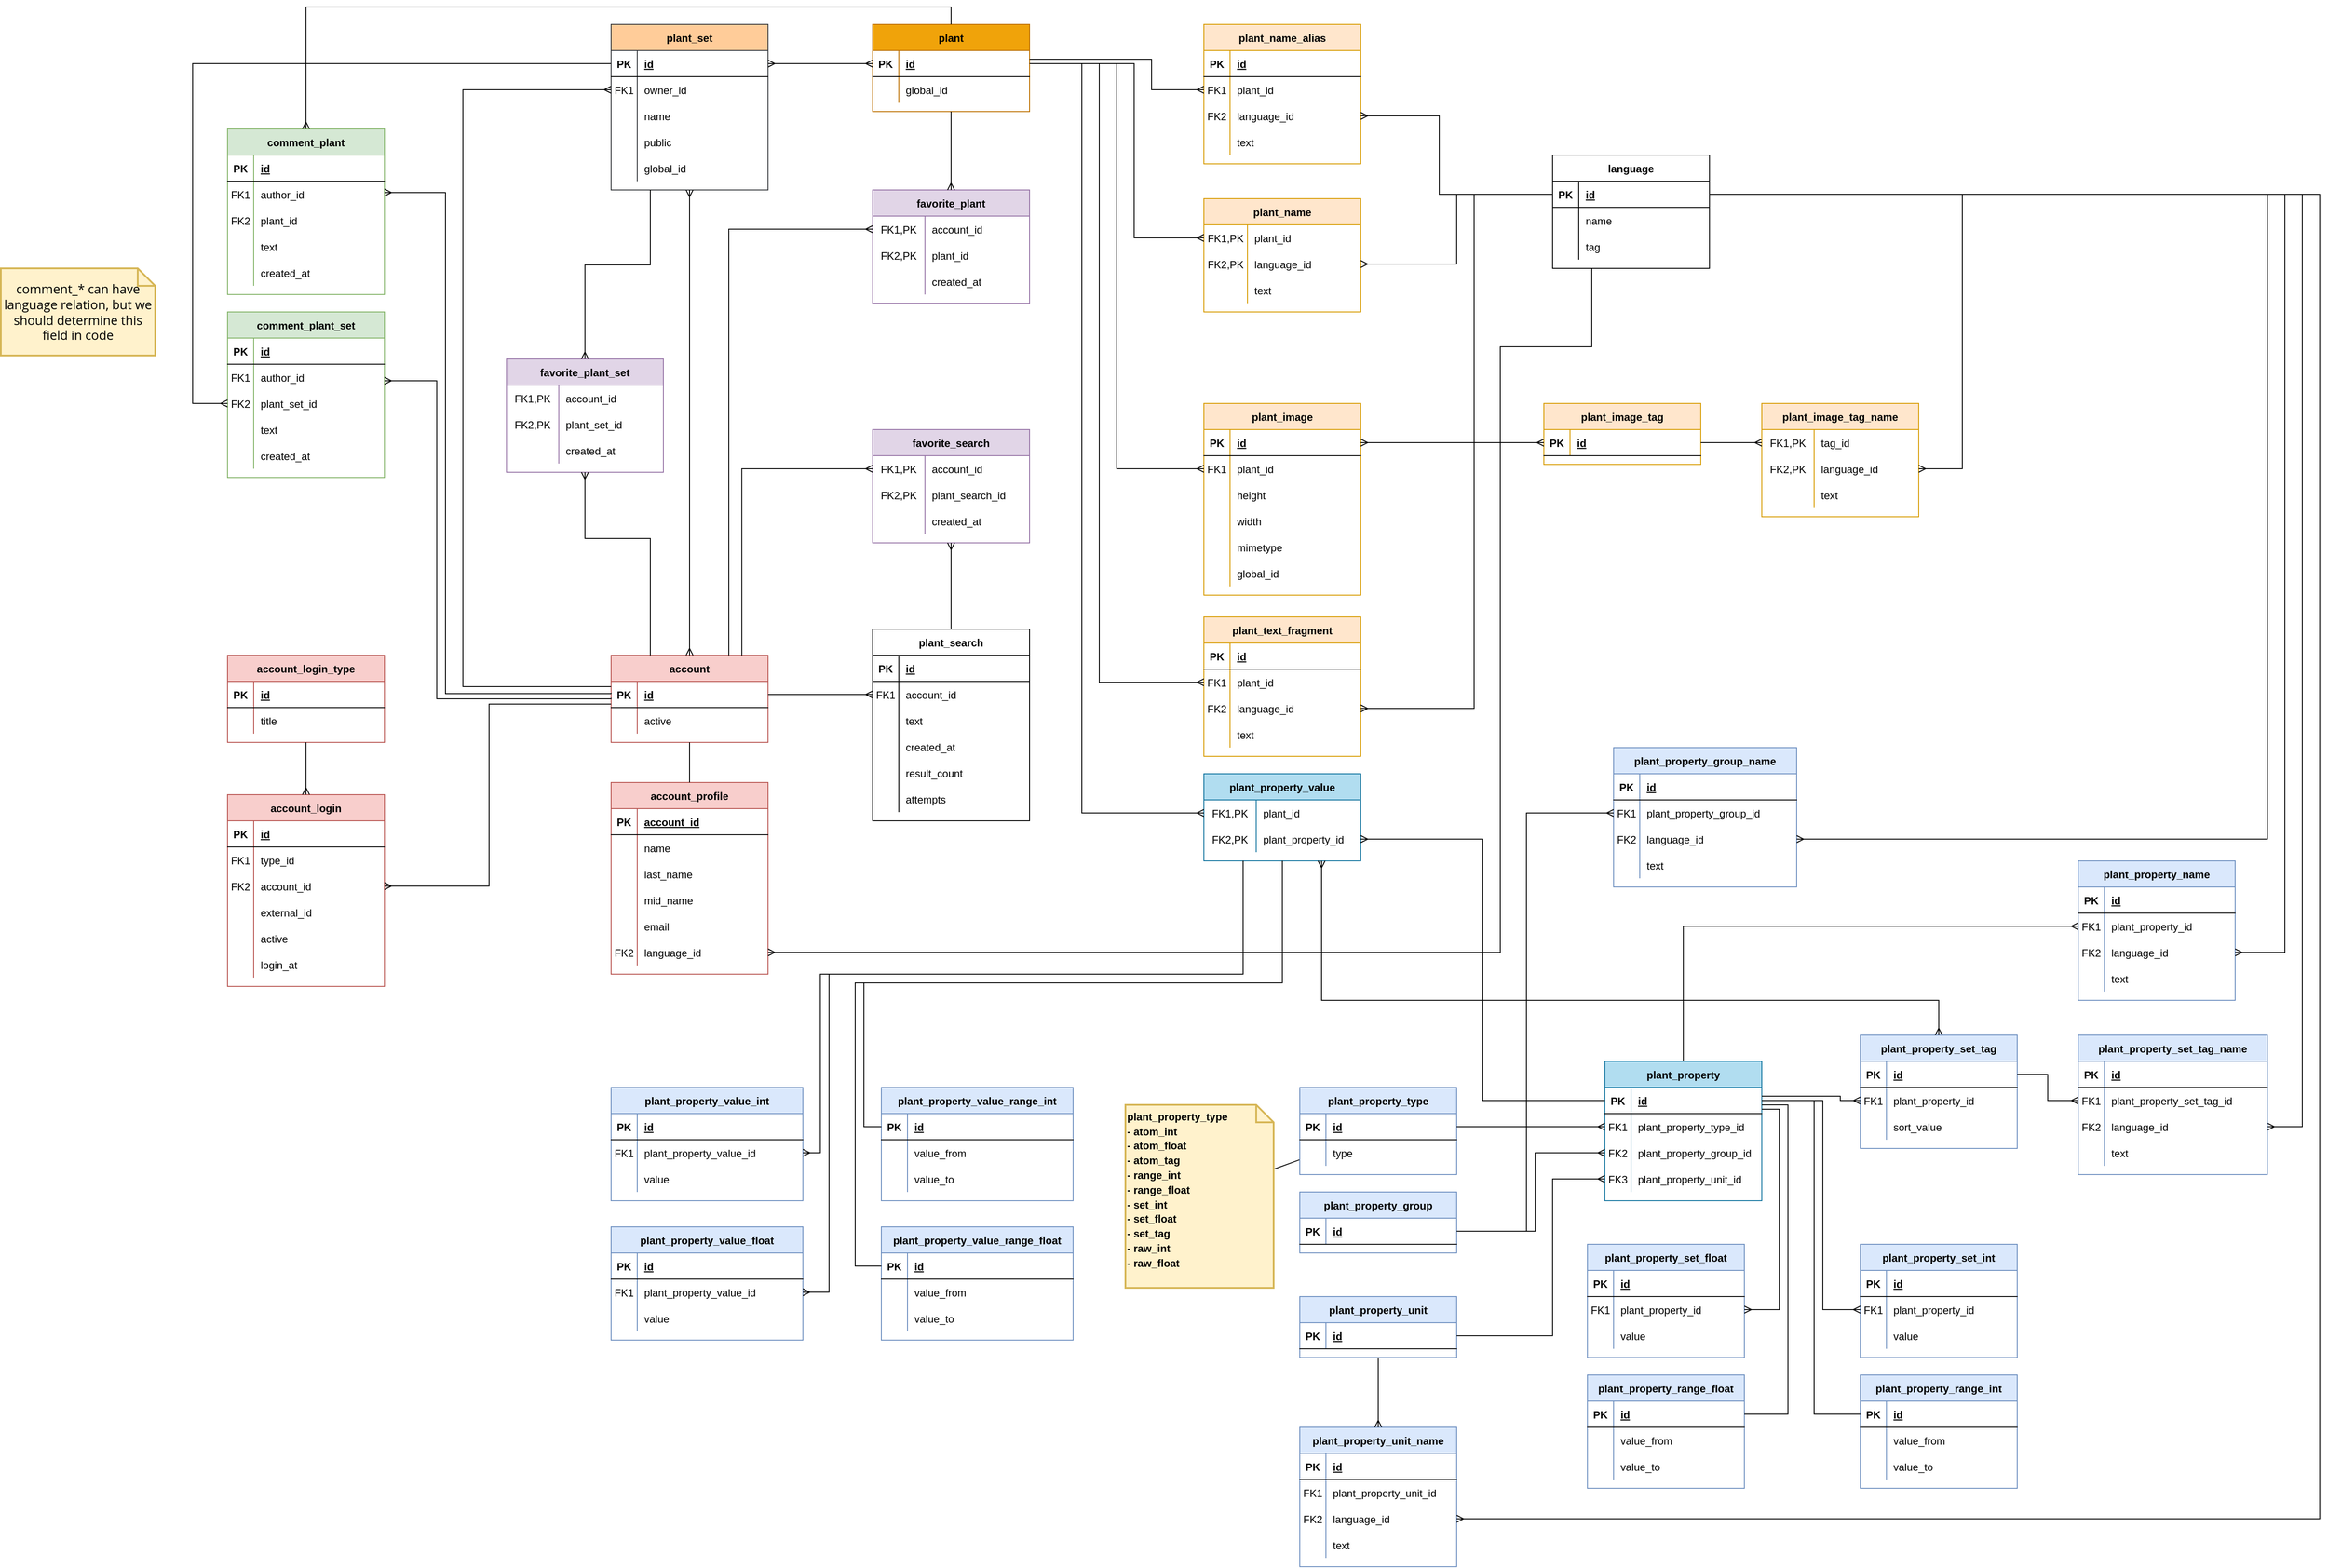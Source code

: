<mxfile version="18.0.6" type="device"><diagram id="xn_RXyzpsiHaZ_rXTEsk" name="Страница 1"><mxGraphModel dx="2772" dy="2376" grid="1" gridSize="10" guides="1" tooltips="1" connect="1" arrows="1" fold="1" page="1" pageScale="1" pageWidth="827" pageHeight="1169" math="0" shadow="0"><root><mxCell id="0"/><mxCell id="1" parent="0"/><mxCell id="mZFdFaA4DDEFOnSW4fqt-670" style="rounded=0;orthogonalLoop=1;jettySize=auto;html=1;startArrow=none;startFill=0;endArrow=none;endFill=0;" parent="1" source="mZFdFaA4DDEFOnSW4fqt-468" target="mZFdFaA4DDEFOnSW4fqt-411" edge="1"><mxGeometry relative="1" as="geometry"/></mxCell><mxCell id="mZFdFaA4DDEFOnSW4fqt-468" value="&lt;span style=&quot;color: rgb(0, 0, 0); font-size: 12px; font-weight: 700; text-align: center;&quot;&gt;plant_property_type&lt;br&gt;- atom_int&lt;br&gt;&lt;/span&gt;&lt;span style=&quot;color: rgb(0, 0, 0); font-size: 12px; font-weight: 700; text-align: center;&quot;&gt;- atom_float&lt;/span&gt;&lt;span style=&quot;color: rgb(0, 0, 0); font-size: 12px; font-weight: 700; text-align: center;&quot;&gt;&lt;br&gt;- atom_tag&lt;br&gt;- range_int&lt;br&gt;&lt;/span&gt;&lt;span style=&quot;color: rgb(0, 0, 0); font-size: 12px; font-weight: 700; text-align: center;&quot;&gt;- range_float&lt;/span&gt;&lt;span style=&quot;color: rgb(0, 0, 0); font-size: 12px; font-weight: 700; text-align: center;&quot;&gt;&lt;br&gt;&lt;/span&gt;&lt;span style=&quot;color: rgb(0, 0, 0); font-size: 12px; font-weight: 700; text-align: center;&quot;&gt;- set_int&lt;br&gt;&lt;/span&gt;&lt;span style=&quot;color: rgb(0, 0, 0); font-size: 12px; font-weight: 700; text-align: center;&quot;&gt;- set_float&lt;/span&gt;&lt;span style=&quot;color: rgb(0, 0, 0); font-size: 12px; font-weight: 700; text-align: center;&quot;&gt;&lt;br&gt;&lt;/span&gt;&lt;span style=&quot;color: rgb(0, 0, 0); font-size: 12px; font-weight: 700; text-align: center;&quot;&gt;- set_tag&lt;br&gt;&lt;/span&gt;&lt;span style=&quot;color: rgb(0, 0, 0); font-size: 12px; font-weight: 700; text-align: center;&quot;&gt;- raw_int&lt;br&gt;&lt;/span&gt;&lt;span style=&quot;color: rgb(0, 0, 0); font-size: 12px; font-weight: 700; text-align: center;&quot;&gt;- raw_float&lt;/span&gt;&lt;span style=&quot;color: rgb(0, 0, 0); font-size: 12px; font-weight: 700; text-align: center;&quot;&gt;&lt;br&gt;&lt;/span&gt;&lt;span style=&quot;color: rgb(0, 0, 0); font-size: 12px; font-weight: 700; text-align: center;&quot;&gt;&lt;br&gt;&lt;/span&gt;" style="shape=note;strokeWidth=2;fontSize=14;size=20;whiteSpace=wrap;html=1;fillColor=#fff2cc;strokeColor=#d6b656;fontColor=#666600;align=left;" parent="1" vertex="1"><mxGeometry x="310" y="1080" width="170" height="210" as="geometry"/></mxCell><mxCell id="mZFdFaA4DDEFOnSW4fqt-1" value="plant" style="shape=table;startSize=30;container=1;collapsible=1;childLayout=tableLayout;fixedRows=1;rowLines=0;fontStyle=1;align=center;resizeLast=1;fillColor=#f0a30a;strokeColor=#BD7000;fontColor=#000000;" parent="1" vertex="1"><mxGeometry x="20" y="-160" width="180" height="100" as="geometry"><mxRectangle x="160" y="120" width="60" height="30" as="alternateBounds"/></mxGeometry></mxCell><mxCell id="mZFdFaA4DDEFOnSW4fqt-2" value="" style="shape=tableRow;horizontal=0;startSize=0;swimlaneHead=0;swimlaneBody=0;fillColor=none;collapsible=0;dropTarget=0;points=[[0,0.5],[1,0.5]];portConstraint=eastwest;top=0;left=0;right=0;bottom=1;" parent="mZFdFaA4DDEFOnSW4fqt-1" vertex="1"><mxGeometry y="30" width="180" height="30" as="geometry"/></mxCell><mxCell id="mZFdFaA4DDEFOnSW4fqt-3" value="PK" style="shape=partialRectangle;connectable=0;fillColor=none;top=0;left=0;bottom=0;right=0;fontStyle=1;overflow=hidden;" parent="mZFdFaA4DDEFOnSW4fqt-2" vertex="1"><mxGeometry width="30" height="30" as="geometry"><mxRectangle width="30" height="30" as="alternateBounds"/></mxGeometry></mxCell><mxCell id="mZFdFaA4DDEFOnSW4fqt-4" value="id" style="shape=partialRectangle;connectable=0;fillColor=none;top=0;left=0;bottom=0;right=0;align=left;spacingLeft=6;fontStyle=5;overflow=hidden;" parent="mZFdFaA4DDEFOnSW4fqt-2" vertex="1"><mxGeometry x="30" width="150" height="30" as="geometry"><mxRectangle width="150" height="30" as="alternateBounds"/></mxGeometry></mxCell><mxCell id="mZFdFaA4DDEFOnSW4fqt-664" value="" style="shape=tableRow;horizontal=0;startSize=0;swimlaneHead=0;swimlaneBody=0;fillColor=none;collapsible=0;dropTarget=0;points=[[0,0.5],[1,0.5]];portConstraint=eastwest;top=0;left=0;right=0;bottom=0;" parent="mZFdFaA4DDEFOnSW4fqt-1" vertex="1"><mxGeometry y="60" width="180" height="30" as="geometry"/></mxCell><mxCell id="mZFdFaA4DDEFOnSW4fqt-665" value="" style="shape=partialRectangle;connectable=0;fillColor=none;top=0;left=0;bottom=0;right=0;editable=1;overflow=hidden;" parent="mZFdFaA4DDEFOnSW4fqt-664" vertex="1"><mxGeometry width="30" height="30" as="geometry"><mxRectangle width="30" height="30" as="alternateBounds"/></mxGeometry></mxCell><mxCell id="mZFdFaA4DDEFOnSW4fqt-666" value="global_id" style="shape=partialRectangle;connectable=0;fillColor=none;top=0;left=0;bottom=0;right=0;align=left;spacingLeft=6;overflow=hidden;" parent="mZFdFaA4DDEFOnSW4fqt-664" vertex="1"><mxGeometry x="30" width="150" height="30" as="geometry"><mxRectangle width="150" height="30" as="alternateBounds"/></mxGeometry></mxCell><mxCell id="mZFdFaA4DDEFOnSW4fqt-14" value="plant_name_alias" style="shape=table;startSize=30;container=1;collapsible=1;childLayout=tableLayout;fixedRows=1;rowLines=0;fontStyle=1;align=center;resizeLast=1;fillColor=#ffe6cc;strokeColor=#d79b00;" parent="1" vertex="1"><mxGeometry x="400" y="-160" width="180" height="160" as="geometry"><mxRectangle x="160" y="120" width="60" height="30" as="alternateBounds"/></mxGeometry></mxCell><mxCell id="mZFdFaA4DDEFOnSW4fqt-15" value="" style="shape=tableRow;horizontal=0;startSize=0;swimlaneHead=0;swimlaneBody=0;fillColor=none;collapsible=0;dropTarget=0;points=[[0,0.5],[1,0.5]];portConstraint=eastwest;top=0;left=0;right=0;bottom=1;" parent="mZFdFaA4DDEFOnSW4fqt-14" vertex="1"><mxGeometry y="30" width="180" height="30" as="geometry"/></mxCell><mxCell id="mZFdFaA4DDEFOnSW4fqt-16" value="PK" style="shape=partialRectangle;connectable=0;fillColor=none;top=0;left=0;bottom=0;right=0;fontStyle=1;overflow=hidden;" parent="mZFdFaA4DDEFOnSW4fqt-15" vertex="1"><mxGeometry width="30" height="30" as="geometry"><mxRectangle width="30" height="30" as="alternateBounds"/></mxGeometry></mxCell><mxCell id="mZFdFaA4DDEFOnSW4fqt-17" value="id" style="shape=partialRectangle;connectable=0;fillColor=none;top=0;left=0;bottom=0;right=0;align=left;spacingLeft=6;fontStyle=5;overflow=hidden;" parent="mZFdFaA4DDEFOnSW4fqt-15" vertex="1"><mxGeometry x="30" width="150" height="30" as="geometry"><mxRectangle width="150" height="30" as="alternateBounds"/></mxGeometry></mxCell><mxCell id="mZFdFaA4DDEFOnSW4fqt-27" value="" style="shape=tableRow;horizontal=0;startSize=0;swimlaneHead=0;swimlaneBody=0;fillColor=none;collapsible=0;dropTarget=0;points=[[0,0.5],[1,0.5]];portConstraint=eastwest;top=0;left=0;right=0;bottom=0;" parent="mZFdFaA4DDEFOnSW4fqt-14" vertex="1"><mxGeometry y="60" width="180" height="30" as="geometry"/></mxCell><mxCell id="mZFdFaA4DDEFOnSW4fqt-28" value="FK1" style="shape=partialRectangle;connectable=0;fillColor=none;top=0;left=0;bottom=0;right=0;fontStyle=0;overflow=hidden;" parent="mZFdFaA4DDEFOnSW4fqt-27" vertex="1"><mxGeometry width="30" height="30" as="geometry"><mxRectangle width="30" height="30" as="alternateBounds"/></mxGeometry></mxCell><mxCell id="mZFdFaA4DDEFOnSW4fqt-29" value="plant_id" style="shape=partialRectangle;connectable=0;fillColor=none;top=0;left=0;bottom=0;right=0;align=left;spacingLeft=6;fontStyle=0;overflow=hidden;" parent="mZFdFaA4DDEFOnSW4fqt-27" vertex="1"><mxGeometry x="30" width="150" height="30" as="geometry"><mxRectangle width="150" height="30" as="alternateBounds"/></mxGeometry></mxCell><mxCell id="mZFdFaA4DDEFOnSW4fqt-18" value="" style="shape=tableRow;horizontal=0;startSize=0;swimlaneHead=0;swimlaneBody=0;fillColor=none;collapsible=0;dropTarget=0;points=[[0,0.5],[1,0.5]];portConstraint=eastwest;top=0;left=0;right=0;bottom=0;" parent="mZFdFaA4DDEFOnSW4fqt-14" vertex="1"><mxGeometry y="90" width="180" height="30" as="geometry"/></mxCell><mxCell id="mZFdFaA4DDEFOnSW4fqt-19" value="FK2" style="shape=partialRectangle;connectable=0;fillColor=none;top=0;left=0;bottom=0;right=0;editable=1;overflow=hidden;" parent="mZFdFaA4DDEFOnSW4fqt-18" vertex="1"><mxGeometry width="30" height="30" as="geometry"><mxRectangle width="30" height="30" as="alternateBounds"/></mxGeometry></mxCell><mxCell id="mZFdFaA4DDEFOnSW4fqt-20" value="language_id" style="shape=partialRectangle;connectable=0;fillColor=none;top=0;left=0;bottom=0;right=0;align=left;spacingLeft=6;overflow=hidden;" parent="mZFdFaA4DDEFOnSW4fqt-18" vertex="1"><mxGeometry x="30" width="150" height="30" as="geometry"><mxRectangle width="150" height="30" as="alternateBounds"/></mxGeometry></mxCell><mxCell id="mZFdFaA4DDEFOnSW4fqt-31" value="" style="shape=tableRow;horizontal=0;startSize=0;swimlaneHead=0;swimlaneBody=0;fillColor=none;collapsible=0;dropTarget=0;points=[[0,0.5],[1,0.5]];portConstraint=eastwest;top=0;left=0;right=0;bottom=0;" parent="mZFdFaA4DDEFOnSW4fqt-14" vertex="1"><mxGeometry y="120" width="180" height="30" as="geometry"/></mxCell><mxCell id="mZFdFaA4DDEFOnSW4fqt-32" value="" style="shape=partialRectangle;connectable=0;fillColor=none;top=0;left=0;bottom=0;right=0;editable=1;overflow=hidden;" parent="mZFdFaA4DDEFOnSW4fqt-31" vertex="1"><mxGeometry width="30" height="30" as="geometry"><mxRectangle width="30" height="30" as="alternateBounds"/></mxGeometry></mxCell><mxCell id="mZFdFaA4DDEFOnSW4fqt-33" value="text" style="shape=partialRectangle;connectable=0;fillColor=none;top=0;left=0;bottom=0;right=0;align=left;spacingLeft=6;overflow=hidden;" parent="mZFdFaA4DDEFOnSW4fqt-31" vertex="1"><mxGeometry x="30" width="150" height="30" as="geometry"><mxRectangle width="150" height="30" as="alternateBounds"/></mxGeometry></mxCell><mxCell id="mZFdFaA4DDEFOnSW4fqt-30" value="" style="edgeStyle=orthogonalEdgeStyle;fontSize=12;html=1;endArrow=ERmany;rounded=0;exitX=1;exitY=0.5;exitDx=0;exitDy=0;entryX=0;entryY=0.5;entryDx=0;entryDy=0;" parent="1" target="mZFdFaA4DDEFOnSW4fqt-27" edge="1"><mxGeometry width="100" height="100" relative="1" as="geometry"><mxPoint x="200" y="-120" as="sourcePoint"/><mxPoint x="400" y="-90" as="targetPoint"/><Array as="points"><mxPoint x="340" y="-120"/><mxPoint x="340" y="-85"/></Array></mxGeometry></mxCell><mxCell id="mZFdFaA4DDEFOnSW4fqt-34" value="plant_name" style="shape=table;startSize=30;container=1;collapsible=1;childLayout=tableLayout;fixedRows=1;rowLines=0;fontStyle=1;align=center;resizeLast=1;fillColor=#ffe6cc;strokeColor=#d79b00;" parent="1" vertex="1"><mxGeometry x="400" y="40" width="180" height="130" as="geometry"><mxRectangle x="160" y="120" width="60" height="30" as="alternateBounds"/></mxGeometry></mxCell><mxCell id="mZFdFaA4DDEFOnSW4fqt-38" value="" style="shape=tableRow;horizontal=0;startSize=0;swimlaneHead=0;swimlaneBody=0;fillColor=none;collapsible=0;dropTarget=0;points=[[0,0.5],[1,0.5]];portConstraint=eastwest;top=0;left=0;right=0;bottom=0;" parent="mZFdFaA4DDEFOnSW4fqt-34" vertex="1"><mxGeometry y="30" width="180" height="30" as="geometry"/></mxCell><mxCell id="mZFdFaA4DDEFOnSW4fqt-39" value="FK1,PK" style="shape=partialRectangle;connectable=0;fillColor=none;top=0;left=0;bottom=0;right=0;fontStyle=0;overflow=hidden;" parent="mZFdFaA4DDEFOnSW4fqt-38" vertex="1"><mxGeometry width="50" height="30" as="geometry"><mxRectangle width="50" height="30" as="alternateBounds"/></mxGeometry></mxCell><mxCell id="mZFdFaA4DDEFOnSW4fqt-40" value="plant_id" style="shape=partialRectangle;connectable=0;fillColor=none;top=0;left=0;bottom=0;right=0;align=left;spacingLeft=6;fontStyle=0;overflow=hidden;" parent="mZFdFaA4DDEFOnSW4fqt-38" vertex="1"><mxGeometry x="50" width="130" height="30" as="geometry"><mxRectangle width="130" height="30" as="alternateBounds"/></mxGeometry></mxCell><mxCell id="mZFdFaA4DDEFOnSW4fqt-41" value="" style="shape=tableRow;horizontal=0;startSize=0;swimlaneHead=0;swimlaneBody=0;fillColor=none;collapsible=0;dropTarget=0;points=[[0,0.5],[1,0.5]];portConstraint=eastwest;top=0;left=0;right=0;bottom=0;" parent="mZFdFaA4DDEFOnSW4fqt-34" vertex="1"><mxGeometry y="60" width="180" height="30" as="geometry"/></mxCell><mxCell id="mZFdFaA4DDEFOnSW4fqt-42" value="FK2,PK" style="shape=partialRectangle;connectable=0;fillColor=none;top=0;left=0;bottom=0;right=0;editable=1;overflow=hidden;" parent="mZFdFaA4DDEFOnSW4fqt-41" vertex="1"><mxGeometry width="50" height="30" as="geometry"><mxRectangle width="50" height="30" as="alternateBounds"/></mxGeometry></mxCell><mxCell id="mZFdFaA4DDEFOnSW4fqt-43" value="language_id" style="shape=partialRectangle;connectable=0;fillColor=none;top=0;left=0;bottom=0;right=0;align=left;spacingLeft=6;overflow=hidden;" parent="mZFdFaA4DDEFOnSW4fqt-41" vertex="1"><mxGeometry x="50" width="130" height="30" as="geometry"><mxRectangle width="130" height="30" as="alternateBounds"/></mxGeometry></mxCell><mxCell id="mZFdFaA4DDEFOnSW4fqt-44" value="" style="shape=tableRow;horizontal=0;startSize=0;swimlaneHead=0;swimlaneBody=0;fillColor=none;collapsible=0;dropTarget=0;points=[[0,0.5],[1,0.5]];portConstraint=eastwest;top=0;left=0;right=0;bottom=0;" parent="mZFdFaA4DDEFOnSW4fqt-34" vertex="1"><mxGeometry y="90" width="180" height="30" as="geometry"/></mxCell><mxCell id="mZFdFaA4DDEFOnSW4fqt-45" value="" style="shape=partialRectangle;connectable=0;fillColor=none;top=0;left=0;bottom=0;right=0;editable=1;overflow=hidden;" parent="mZFdFaA4DDEFOnSW4fqt-44" vertex="1"><mxGeometry width="50" height="30" as="geometry"><mxRectangle width="50" height="30" as="alternateBounds"/></mxGeometry></mxCell><mxCell id="mZFdFaA4DDEFOnSW4fqt-46" value="text" style="shape=partialRectangle;connectable=0;fillColor=none;top=0;left=0;bottom=0;right=0;align=left;spacingLeft=6;overflow=hidden;" parent="mZFdFaA4DDEFOnSW4fqt-44" vertex="1"><mxGeometry x="50" width="130" height="30" as="geometry"><mxRectangle width="130" height="30" as="alternateBounds"/></mxGeometry></mxCell><mxCell id="mZFdFaA4DDEFOnSW4fqt-47" value="" style="edgeStyle=orthogonalEdgeStyle;fontSize=12;html=1;endArrow=ERmany;rounded=0;exitX=1;exitY=0.5;exitDx=0;exitDy=0;entryX=0;entryY=0.5;entryDx=0;entryDy=0;" parent="1" source="mZFdFaA4DDEFOnSW4fqt-2" target="mZFdFaA4DDEFOnSW4fqt-38" edge="1"><mxGeometry width="100" height="100" relative="1" as="geometry"><mxPoint x="310" y="295.0" as="sourcePoint"/><mxPoint x="410" y="125" as="targetPoint"/><Array as="points"><mxPoint x="320" y="-115"/><mxPoint x="320" y="85"/></Array></mxGeometry></mxCell><mxCell id="mZFdFaA4DDEFOnSW4fqt-48" value="language" style="shape=table;startSize=30;container=1;collapsible=1;childLayout=tableLayout;fixedRows=1;rowLines=0;fontStyle=1;align=center;resizeLast=1;" parent="1" vertex="1"><mxGeometry x="800" y="-10" width="180" height="130" as="geometry"><mxRectangle x="160" y="120" width="60" height="30" as="alternateBounds"/></mxGeometry></mxCell><mxCell id="mZFdFaA4DDEFOnSW4fqt-49" value="" style="shape=tableRow;horizontal=0;startSize=0;swimlaneHead=0;swimlaneBody=0;fillColor=none;collapsible=0;dropTarget=0;points=[[0,0.5],[1,0.5]];portConstraint=eastwest;top=0;left=0;right=0;bottom=1;" parent="mZFdFaA4DDEFOnSW4fqt-48" vertex="1"><mxGeometry y="30" width="180" height="30" as="geometry"/></mxCell><mxCell id="mZFdFaA4DDEFOnSW4fqt-50" value="PK" style="shape=partialRectangle;connectable=0;fillColor=none;top=0;left=0;bottom=0;right=0;fontStyle=1;overflow=hidden;" parent="mZFdFaA4DDEFOnSW4fqt-49" vertex="1"><mxGeometry width="30" height="30" as="geometry"><mxRectangle width="30" height="30" as="alternateBounds"/></mxGeometry></mxCell><mxCell id="mZFdFaA4DDEFOnSW4fqt-51" value="id" style="shape=partialRectangle;connectable=0;fillColor=none;top=0;left=0;bottom=0;right=0;align=left;spacingLeft=6;fontStyle=5;overflow=hidden;" parent="mZFdFaA4DDEFOnSW4fqt-49" vertex="1"><mxGeometry x="30" width="150" height="30" as="geometry"><mxRectangle width="150" height="30" as="alternateBounds"/></mxGeometry></mxCell><mxCell id="mZFdFaA4DDEFOnSW4fqt-64" value="" style="shape=tableRow;horizontal=0;startSize=0;swimlaneHead=0;swimlaneBody=0;fillColor=none;collapsible=0;dropTarget=0;points=[[0,0.5],[1,0.5]];portConstraint=eastwest;top=0;left=0;right=0;bottom=0;" parent="mZFdFaA4DDEFOnSW4fqt-48" vertex="1"><mxGeometry y="60" width="180" height="30" as="geometry"/></mxCell><mxCell id="mZFdFaA4DDEFOnSW4fqt-65" value="" style="shape=partialRectangle;connectable=0;fillColor=none;top=0;left=0;bottom=0;right=0;editable=1;overflow=hidden;" parent="mZFdFaA4DDEFOnSW4fqt-64" vertex="1"><mxGeometry width="30" height="30" as="geometry"><mxRectangle width="30" height="30" as="alternateBounds"/></mxGeometry></mxCell><mxCell id="mZFdFaA4DDEFOnSW4fqt-66" value="name" style="shape=partialRectangle;connectable=0;fillColor=none;top=0;left=0;bottom=0;right=0;align=left;spacingLeft=6;overflow=hidden;" parent="mZFdFaA4DDEFOnSW4fqt-64" vertex="1"><mxGeometry x="30" width="150" height="30" as="geometry"><mxRectangle width="150" height="30" as="alternateBounds"/></mxGeometry></mxCell><mxCell id="mZFdFaA4DDEFOnSW4fqt-67" value="" style="shape=tableRow;horizontal=0;startSize=0;swimlaneHead=0;swimlaneBody=0;fillColor=none;collapsible=0;dropTarget=0;points=[[0,0.5],[1,0.5]];portConstraint=eastwest;top=0;left=0;right=0;bottom=0;" parent="mZFdFaA4DDEFOnSW4fqt-48" vertex="1"><mxGeometry y="90" width="180" height="30" as="geometry"/></mxCell><mxCell id="mZFdFaA4DDEFOnSW4fqt-68" value="" style="shape=partialRectangle;connectable=0;fillColor=none;top=0;left=0;bottom=0;right=0;editable=1;overflow=hidden;" parent="mZFdFaA4DDEFOnSW4fqt-67" vertex="1"><mxGeometry width="30" height="30" as="geometry"><mxRectangle width="30" height="30" as="alternateBounds"/></mxGeometry></mxCell><mxCell id="mZFdFaA4DDEFOnSW4fqt-69" value="tag" style="shape=partialRectangle;connectable=0;fillColor=none;top=0;left=0;bottom=0;right=0;align=left;spacingLeft=6;overflow=hidden;" parent="mZFdFaA4DDEFOnSW4fqt-67" vertex="1"><mxGeometry x="30" width="150" height="30" as="geometry"><mxRectangle width="150" height="30" as="alternateBounds"/></mxGeometry></mxCell><mxCell id="mZFdFaA4DDEFOnSW4fqt-61" value="" style="edgeStyle=orthogonalEdgeStyle;fontSize=12;html=1;endArrow=ERmany;rounded=0;" parent="1" source="mZFdFaA4DDEFOnSW4fqt-49" target="mZFdFaA4DDEFOnSW4fqt-18" edge="1"><mxGeometry width="100" height="100" relative="1" as="geometry"><mxPoint x="620" y="260" as="sourcePoint"/><mxPoint x="700" y="80" as="targetPoint"/><Array as="points"><mxPoint x="670" y="35"/><mxPoint x="670" y="-55"/></Array></mxGeometry></mxCell><mxCell id="mZFdFaA4DDEFOnSW4fqt-63" value="" style="edgeStyle=orthogonalEdgeStyle;fontSize=12;html=1;endArrow=ERmany;rounded=0;exitX=0;exitY=0.5;exitDx=0;exitDy=0;entryX=1;entryY=0.5;entryDx=0;entryDy=0;" parent="1" source="mZFdFaA4DDEFOnSW4fqt-49" target="mZFdFaA4DDEFOnSW4fqt-41" edge="1"><mxGeometry width="100" height="100" relative="1" as="geometry"><mxPoint x="837.0" y="35" as="sourcePoint"/><mxPoint x="590" y="-45" as="targetPoint"/><Array as="points"><mxPoint x="690" y="35"/><mxPoint x="690" y="115"/></Array></mxGeometry></mxCell><mxCell id="mZFdFaA4DDEFOnSW4fqt-70" value="plant_image" style="shape=table;startSize=30;container=1;collapsible=1;childLayout=tableLayout;fixedRows=1;rowLines=0;fontStyle=1;align=center;resizeLast=1;fillColor=#ffe6cc;strokeColor=#d79b00;" parent="1" vertex="1"><mxGeometry x="400" y="275" width="180" height="220" as="geometry"><mxRectangle x="160" y="120" width="60" height="30" as="alternateBounds"/></mxGeometry></mxCell><mxCell id="mZFdFaA4DDEFOnSW4fqt-71" value="" style="shape=tableRow;horizontal=0;startSize=0;swimlaneHead=0;swimlaneBody=0;fillColor=none;collapsible=0;dropTarget=0;points=[[0,0.5],[1,0.5]];portConstraint=eastwest;top=0;left=0;right=0;bottom=1;" parent="mZFdFaA4DDEFOnSW4fqt-70" vertex="1"><mxGeometry y="30" width="180" height="30" as="geometry"/></mxCell><mxCell id="mZFdFaA4DDEFOnSW4fqt-72" value="PK" style="shape=partialRectangle;connectable=0;fillColor=none;top=0;left=0;bottom=0;right=0;fontStyle=1;overflow=hidden;" parent="mZFdFaA4DDEFOnSW4fqt-71" vertex="1"><mxGeometry width="30" height="30" as="geometry"><mxRectangle width="30" height="30" as="alternateBounds"/></mxGeometry></mxCell><mxCell id="mZFdFaA4DDEFOnSW4fqt-73" value="id" style="shape=partialRectangle;connectable=0;fillColor=none;top=0;left=0;bottom=0;right=0;align=left;spacingLeft=6;fontStyle=5;overflow=hidden;" parent="mZFdFaA4DDEFOnSW4fqt-71" vertex="1"><mxGeometry x="30" width="150" height="30" as="geometry"><mxRectangle width="150" height="30" as="alternateBounds"/></mxGeometry></mxCell><mxCell id="mZFdFaA4DDEFOnSW4fqt-74" value="" style="shape=tableRow;horizontal=0;startSize=0;swimlaneHead=0;swimlaneBody=0;fillColor=none;collapsible=0;dropTarget=0;points=[[0,0.5],[1,0.5]];portConstraint=eastwest;top=0;left=0;right=0;bottom=0;" parent="mZFdFaA4DDEFOnSW4fqt-70" vertex="1"><mxGeometry y="60" width="180" height="30" as="geometry"/></mxCell><mxCell id="mZFdFaA4DDEFOnSW4fqt-75" value="FK1" style="shape=partialRectangle;connectable=0;fillColor=none;top=0;left=0;bottom=0;right=0;editable=1;overflow=hidden;" parent="mZFdFaA4DDEFOnSW4fqt-74" vertex="1"><mxGeometry width="30" height="30" as="geometry"><mxRectangle width="30" height="30" as="alternateBounds"/></mxGeometry></mxCell><mxCell id="mZFdFaA4DDEFOnSW4fqt-76" value="plant_id" style="shape=partialRectangle;connectable=0;fillColor=none;top=0;left=0;bottom=0;right=0;align=left;spacingLeft=6;overflow=hidden;" parent="mZFdFaA4DDEFOnSW4fqt-74" vertex="1"><mxGeometry x="30" width="150" height="30" as="geometry"><mxRectangle width="150" height="30" as="alternateBounds"/></mxGeometry></mxCell><mxCell id="mZFdFaA4DDEFOnSW4fqt-81" value="" style="shape=tableRow;horizontal=0;startSize=0;swimlaneHead=0;swimlaneBody=0;fillColor=none;collapsible=0;dropTarget=0;points=[[0,0.5],[1,0.5]];portConstraint=eastwest;top=0;left=0;right=0;bottom=0;" parent="mZFdFaA4DDEFOnSW4fqt-70" vertex="1"><mxGeometry y="90" width="180" height="30" as="geometry"/></mxCell><mxCell id="mZFdFaA4DDEFOnSW4fqt-82" value="" style="shape=partialRectangle;connectable=0;fillColor=none;top=0;left=0;bottom=0;right=0;editable=1;overflow=hidden;" parent="mZFdFaA4DDEFOnSW4fqt-81" vertex="1"><mxGeometry width="30" height="30" as="geometry"><mxRectangle width="30" height="30" as="alternateBounds"/></mxGeometry></mxCell><mxCell id="mZFdFaA4DDEFOnSW4fqt-83" value="height" style="shape=partialRectangle;connectable=0;fillColor=none;top=0;left=0;bottom=0;right=0;align=left;spacingLeft=6;overflow=hidden;" parent="mZFdFaA4DDEFOnSW4fqt-81" vertex="1"><mxGeometry x="30" width="150" height="30" as="geometry"><mxRectangle width="150" height="30" as="alternateBounds"/></mxGeometry></mxCell><mxCell id="mZFdFaA4DDEFOnSW4fqt-84" value="" style="shape=tableRow;horizontal=0;startSize=0;swimlaneHead=0;swimlaneBody=0;fillColor=none;collapsible=0;dropTarget=0;points=[[0,0.5],[1,0.5]];portConstraint=eastwest;top=0;left=0;right=0;bottom=0;" parent="mZFdFaA4DDEFOnSW4fqt-70" vertex="1"><mxGeometry y="120" width="180" height="30" as="geometry"/></mxCell><mxCell id="mZFdFaA4DDEFOnSW4fqt-85" value="" style="shape=partialRectangle;connectable=0;fillColor=none;top=0;left=0;bottom=0;right=0;editable=1;overflow=hidden;" parent="mZFdFaA4DDEFOnSW4fqt-84" vertex="1"><mxGeometry width="30" height="30" as="geometry"><mxRectangle width="30" height="30" as="alternateBounds"/></mxGeometry></mxCell><mxCell id="mZFdFaA4DDEFOnSW4fqt-86" value="width" style="shape=partialRectangle;connectable=0;fillColor=none;top=0;left=0;bottom=0;right=0;align=left;spacingLeft=6;overflow=hidden;" parent="mZFdFaA4DDEFOnSW4fqt-84" vertex="1"><mxGeometry x="30" width="150" height="30" as="geometry"><mxRectangle width="150" height="30" as="alternateBounds"/></mxGeometry></mxCell><mxCell id="mZFdFaA4DDEFOnSW4fqt-87" value="" style="shape=tableRow;horizontal=0;startSize=0;swimlaneHead=0;swimlaneBody=0;fillColor=none;collapsible=0;dropTarget=0;points=[[0,0.5],[1,0.5]];portConstraint=eastwest;top=0;left=0;right=0;bottom=0;" parent="mZFdFaA4DDEFOnSW4fqt-70" vertex="1"><mxGeometry y="150" width="180" height="30" as="geometry"/></mxCell><mxCell id="mZFdFaA4DDEFOnSW4fqt-88" value="" style="shape=partialRectangle;connectable=0;fillColor=none;top=0;left=0;bottom=0;right=0;editable=1;overflow=hidden;" parent="mZFdFaA4DDEFOnSW4fqt-87" vertex="1"><mxGeometry width="30" height="30" as="geometry"><mxRectangle width="30" height="30" as="alternateBounds"/></mxGeometry></mxCell><mxCell id="mZFdFaA4DDEFOnSW4fqt-89" value="mimetype" style="shape=partialRectangle;connectable=0;fillColor=none;top=0;left=0;bottom=0;right=0;align=left;spacingLeft=6;overflow=hidden;" parent="mZFdFaA4DDEFOnSW4fqt-87" vertex="1"><mxGeometry x="30" width="150" height="30" as="geometry"><mxRectangle width="150" height="30" as="alternateBounds"/></mxGeometry></mxCell><mxCell id="Bb0UOdunVmn67iR_Fapv-10" value="" style="shape=tableRow;horizontal=0;startSize=0;swimlaneHead=0;swimlaneBody=0;fillColor=none;collapsible=0;dropTarget=0;points=[[0,0.5],[1,0.5]];portConstraint=eastwest;top=0;left=0;right=0;bottom=0;" vertex="1" parent="mZFdFaA4DDEFOnSW4fqt-70"><mxGeometry y="180" width="180" height="30" as="geometry"/></mxCell><mxCell id="Bb0UOdunVmn67iR_Fapv-11" value="" style="shape=partialRectangle;connectable=0;fillColor=none;top=0;left=0;bottom=0;right=0;editable=1;overflow=hidden;" vertex="1" parent="Bb0UOdunVmn67iR_Fapv-10"><mxGeometry width="30" height="30" as="geometry"><mxRectangle width="30" height="30" as="alternateBounds"/></mxGeometry></mxCell><mxCell id="Bb0UOdunVmn67iR_Fapv-12" value="global_id" style="shape=partialRectangle;connectable=0;fillColor=none;top=0;left=0;bottom=0;right=0;align=left;spacingLeft=6;overflow=hidden;" vertex="1" parent="Bb0UOdunVmn67iR_Fapv-10"><mxGeometry x="30" width="150" height="30" as="geometry"><mxRectangle width="150" height="30" as="alternateBounds"/></mxGeometry></mxCell><mxCell id="mZFdFaA4DDEFOnSW4fqt-80" value="" style="edgeStyle=orthogonalEdgeStyle;fontSize=12;html=1;endArrow=ERmany;rounded=0;exitX=1;exitY=0.5;exitDx=0;exitDy=0;entryX=0;entryY=0.5;entryDx=0;entryDy=0;" parent="1" source="mZFdFaA4DDEFOnSW4fqt-2" target="mZFdFaA4DDEFOnSW4fqt-74" edge="1"><mxGeometry width="100" height="100" relative="1" as="geometry"><mxPoint x="330" y="305" as="sourcePoint"/><mxPoint x="410" y="125" as="targetPoint"/><Array as="points"><mxPoint x="300" y="-115"/><mxPoint x="300" y="350"/></Array></mxGeometry></mxCell><mxCell id="mZFdFaA4DDEFOnSW4fqt-96" value="plant_image_tag" style="shape=table;startSize=30;container=1;collapsible=1;childLayout=tableLayout;fixedRows=1;rowLines=0;fontStyle=1;align=center;resizeLast=1;fillColor=#ffe6cc;strokeColor=#d79b00;" parent="1" vertex="1"><mxGeometry x="790" y="275" width="180" height="70" as="geometry"><mxRectangle x="160" y="120" width="60" height="30" as="alternateBounds"/></mxGeometry></mxCell><mxCell id="mZFdFaA4DDEFOnSW4fqt-97" value="" style="shape=tableRow;horizontal=0;startSize=0;swimlaneHead=0;swimlaneBody=0;fillColor=none;collapsible=0;dropTarget=0;points=[[0,0.5],[1,0.5]];portConstraint=eastwest;top=0;left=0;right=0;bottom=1;" parent="mZFdFaA4DDEFOnSW4fqt-96" vertex="1"><mxGeometry y="30" width="180" height="30" as="geometry"/></mxCell><mxCell id="mZFdFaA4DDEFOnSW4fqt-98" value="PK" style="shape=partialRectangle;connectable=0;fillColor=none;top=0;left=0;bottom=0;right=0;fontStyle=1;overflow=hidden;" parent="mZFdFaA4DDEFOnSW4fqt-97" vertex="1"><mxGeometry width="30" height="30" as="geometry"><mxRectangle width="30" height="30" as="alternateBounds"/></mxGeometry></mxCell><mxCell id="mZFdFaA4DDEFOnSW4fqt-99" value="id" style="shape=partialRectangle;connectable=0;fillColor=none;top=0;left=0;bottom=0;right=0;align=left;spacingLeft=6;fontStyle=5;overflow=hidden;" parent="mZFdFaA4DDEFOnSW4fqt-97" vertex="1"><mxGeometry x="30" width="150" height="30" as="geometry"><mxRectangle width="150" height="30" as="alternateBounds"/></mxGeometry></mxCell><mxCell id="mZFdFaA4DDEFOnSW4fqt-121" value="" style="edgeStyle=orthogonalEdgeStyle;fontSize=12;html=1;endArrow=ERmany;rounded=0;entryX=0;entryY=0.5;entryDx=0;entryDy=0;startArrow=ERmany;startFill=0;" parent="1" source="mZFdFaA4DDEFOnSW4fqt-71" target="mZFdFaA4DDEFOnSW4fqt-97" edge="1"><mxGeometry width="100" height="100" relative="1" as="geometry"><mxPoint x="550" y="215" as="sourcePoint"/><mxPoint x="680" y="325" as="targetPoint"/></mxGeometry></mxCell><mxCell id="mZFdFaA4DDEFOnSW4fqt-122" value="plant_image_tag_name" style="shape=table;startSize=30;container=1;collapsible=1;childLayout=tableLayout;fixedRows=1;rowLines=0;fontStyle=1;align=center;resizeLast=1;fillColor=#ffe6cc;strokeColor=#d79b00;" parent="1" vertex="1"><mxGeometry x="1040" y="275" width="180" height="130" as="geometry"><mxRectangle x="160" y="120" width="60" height="30" as="alternateBounds"/></mxGeometry></mxCell><mxCell id="mZFdFaA4DDEFOnSW4fqt-143" value="" style="shape=tableRow;horizontal=0;startSize=0;swimlaneHead=0;swimlaneBody=0;fillColor=none;collapsible=0;dropTarget=0;points=[[0,0.5],[1,0.5]];portConstraint=eastwest;top=0;left=0;right=0;bottom=0;" parent="mZFdFaA4DDEFOnSW4fqt-122" vertex="1"><mxGeometry y="30" width="180" height="30" as="geometry"/></mxCell><mxCell id="mZFdFaA4DDEFOnSW4fqt-144" value="FK1,PK" style="shape=partialRectangle;connectable=0;fillColor=none;top=0;left=0;bottom=0;right=0;editable=1;overflow=hidden;" parent="mZFdFaA4DDEFOnSW4fqt-143" vertex="1"><mxGeometry width="60" height="30" as="geometry"><mxRectangle width="60" height="30" as="alternateBounds"/></mxGeometry></mxCell><mxCell id="mZFdFaA4DDEFOnSW4fqt-145" value="tag_id" style="shape=partialRectangle;connectable=0;fillColor=none;top=0;left=0;bottom=0;right=0;align=left;spacingLeft=6;overflow=hidden;" parent="mZFdFaA4DDEFOnSW4fqt-143" vertex="1"><mxGeometry x="60" width="120" height="30" as="geometry"><mxRectangle width="120" height="30" as="alternateBounds"/></mxGeometry></mxCell><mxCell id="mZFdFaA4DDEFOnSW4fqt-126" value="" style="shape=tableRow;horizontal=0;startSize=0;swimlaneHead=0;swimlaneBody=0;fillColor=none;collapsible=0;dropTarget=0;points=[[0,0.5],[1,0.5]];portConstraint=eastwest;top=0;left=0;right=0;bottom=0;" parent="mZFdFaA4DDEFOnSW4fqt-122" vertex="1"><mxGeometry y="60" width="180" height="30" as="geometry"/></mxCell><mxCell id="mZFdFaA4DDEFOnSW4fqt-127" value="FK2,PK" style="shape=partialRectangle;connectable=0;fillColor=none;top=0;left=0;bottom=0;right=0;editable=1;overflow=hidden;" parent="mZFdFaA4DDEFOnSW4fqt-126" vertex="1"><mxGeometry width="60" height="30" as="geometry"><mxRectangle width="60" height="30" as="alternateBounds"/></mxGeometry></mxCell><mxCell id="mZFdFaA4DDEFOnSW4fqt-128" value="language_id" style="shape=partialRectangle;connectable=0;fillColor=none;top=0;left=0;bottom=0;right=0;align=left;spacingLeft=6;overflow=hidden;" parent="mZFdFaA4DDEFOnSW4fqt-126" vertex="1"><mxGeometry x="60" width="120" height="30" as="geometry"><mxRectangle width="120" height="30" as="alternateBounds"/></mxGeometry></mxCell><mxCell id="mZFdFaA4DDEFOnSW4fqt-135" value="" style="shape=tableRow;horizontal=0;startSize=0;swimlaneHead=0;swimlaneBody=0;fillColor=none;collapsible=0;dropTarget=0;points=[[0,0.5],[1,0.5]];portConstraint=eastwest;top=0;left=0;right=0;bottom=0;" parent="mZFdFaA4DDEFOnSW4fqt-122" vertex="1"><mxGeometry y="90" width="180" height="30" as="geometry"/></mxCell><mxCell id="mZFdFaA4DDEFOnSW4fqt-136" value="" style="shape=partialRectangle;connectable=0;fillColor=none;top=0;left=0;bottom=0;right=0;editable=1;overflow=hidden;" parent="mZFdFaA4DDEFOnSW4fqt-135" vertex="1"><mxGeometry width="60" height="30" as="geometry"><mxRectangle width="60" height="30" as="alternateBounds"/></mxGeometry></mxCell><mxCell id="mZFdFaA4DDEFOnSW4fqt-137" value="text" style="shape=partialRectangle;connectable=0;fillColor=none;top=0;left=0;bottom=0;right=0;align=left;spacingLeft=6;overflow=hidden;" parent="mZFdFaA4DDEFOnSW4fqt-135" vertex="1"><mxGeometry x="60" width="120" height="30" as="geometry"><mxRectangle width="120" height="30" as="alternateBounds"/></mxGeometry></mxCell><mxCell id="mZFdFaA4DDEFOnSW4fqt-138" value="" style="edgeStyle=orthogonalEdgeStyle;fontSize=12;html=1;endArrow=ERmany;rounded=0;exitX=1;exitY=0.5;exitDx=0;exitDy=0;entryX=1;entryY=0.5;entryDx=0;entryDy=0;" parent="1" source="mZFdFaA4DDEFOnSW4fqt-49" target="mZFdFaA4DDEFOnSW4fqt-126" edge="1"><mxGeometry width="100" height="100" relative="1" as="geometry"><mxPoint x="810.0" y="45" as="sourcePoint"/><mxPoint x="1190" y="370" as="targetPoint"/><Array as="points"><mxPoint x="1270" y="35"/><mxPoint x="1270" y="350"/></Array></mxGeometry></mxCell><mxCell id="mZFdFaA4DDEFOnSW4fqt-139" value="" style="edgeStyle=orthogonalEdgeStyle;fontSize=12;html=1;endArrow=ERmany;rounded=0;startArrow=none;startFill=0;exitX=1;exitY=0.5;exitDx=0;exitDy=0;" parent="1" source="mZFdFaA4DDEFOnSW4fqt-97" target="mZFdFaA4DDEFOnSW4fqt-143" edge="1"><mxGeometry width="100" height="100" relative="1" as="geometry"><mxPoint x="880" y="410" as="sourcePoint"/><mxPoint x="960" y="400" as="targetPoint"/></mxGeometry></mxCell><mxCell id="mZFdFaA4DDEFOnSW4fqt-146" value="plant_text_fragment" style="shape=table;startSize=30;container=1;collapsible=1;childLayout=tableLayout;fixedRows=1;rowLines=0;fontStyle=1;align=center;resizeLast=1;fillColor=#ffe6cc;strokeColor=#d79b00;" parent="1" vertex="1"><mxGeometry x="400" y="520" width="180" height="160" as="geometry"><mxRectangle x="160" y="120" width="60" height="30" as="alternateBounds"/></mxGeometry></mxCell><mxCell id="mZFdFaA4DDEFOnSW4fqt-147" value="" style="shape=tableRow;horizontal=0;startSize=0;swimlaneHead=0;swimlaneBody=0;fillColor=none;collapsible=0;dropTarget=0;points=[[0,0.5],[1,0.5]];portConstraint=eastwest;top=0;left=0;right=0;bottom=1;" parent="mZFdFaA4DDEFOnSW4fqt-146" vertex="1"><mxGeometry y="30" width="180" height="30" as="geometry"/></mxCell><mxCell id="mZFdFaA4DDEFOnSW4fqt-148" value="PK" style="shape=partialRectangle;connectable=0;fillColor=none;top=0;left=0;bottom=0;right=0;fontStyle=1;overflow=hidden;" parent="mZFdFaA4DDEFOnSW4fqt-147" vertex="1"><mxGeometry width="30" height="30" as="geometry"><mxRectangle width="30" height="30" as="alternateBounds"/></mxGeometry></mxCell><mxCell id="mZFdFaA4DDEFOnSW4fqt-149" value="id" style="shape=partialRectangle;connectable=0;fillColor=none;top=0;left=0;bottom=0;right=0;align=left;spacingLeft=6;fontStyle=5;overflow=hidden;" parent="mZFdFaA4DDEFOnSW4fqt-147" vertex="1"><mxGeometry x="30" width="150" height="30" as="geometry"><mxRectangle width="150" height="30" as="alternateBounds"/></mxGeometry></mxCell><mxCell id="mZFdFaA4DDEFOnSW4fqt-150" value="" style="shape=tableRow;horizontal=0;startSize=0;swimlaneHead=0;swimlaneBody=0;fillColor=none;collapsible=0;dropTarget=0;points=[[0,0.5],[1,0.5]];portConstraint=eastwest;top=0;left=0;right=0;bottom=0;" parent="mZFdFaA4DDEFOnSW4fqt-146" vertex="1"><mxGeometry y="60" width="180" height="30" as="geometry"/></mxCell><mxCell id="mZFdFaA4DDEFOnSW4fqt-151" value="FK1" style="shape=partialRectangle;connectable=0;fillColor=none;top=0;left=0;bottom=0;right=0;editable=1;overflow=hidden;" parent="mZFdFaA4DDEFOnSW4fqt-150" vertex="1"><mxGeometry width="30" height="30" as="geometry"><mxRectangle width="30" height="30" as="alternateBounds"/></mxGeometry></mxCell><mxCell id="mZFdFaA4DDEFOnSW4fqt-152" value="plant_id" style="shape=partialRectangle;connectable=0;fillColor=none;top=0;left=0;bottom=0;right=0;align=left;spacingLeft=6;overflow=hidden;" parent="mZFdFaA4DDEFOnSW4fqt-150" vertex="1"><mxGeometry x="30" width="150" height="30" as="geometry"><mxRectangle width="150" height="30" as="alternateBounds"/></mxGeometry></mxCell><mxCell id="mZFdFaA4DDEFOnSW4fqt-153" value="" style="shape=tableRow;horizontal=0;startSize=0;swimlaneHead=0;swimlaneBody=0;fillColor=none;collapsible=0;dropTarget=0;points=[[0,0.5],[1,0.5]];portConstraint=eastwest;top=0;left=0;right=0;bottom=0;" parent="mZFdFaA4DDEFOnSW4fqt-146" vertex="1"><mxGeometry y="90" width="180" height="30" as="geometry"/></mxCell><mxCell id="mZFdFaA4DDEFOnSW4fqt-154" value="FK2" style="shape=partialRectangle;connectable=0;fillColor=none;top=0;left=0;bottom=0;right=0;editable=1;overflow=hidden;" parent="mZFdFaA4DDEFOnSW4fqt-153" vertex="1"><mxGeometry width="30" height="30" as="geometry"><mxRectangle width="30" height="30" as="alternateBounds"/></mxGeometry></mxCell><mxCell id="mZFdFaA4DDEFOnSW4fqt-155" value="language_id" style="shape=partialRectangle;connectable=0;fillColor=none;top=0;left=0;bottom=0;right=0;align=left;spacingLeft=6;overflow=hidden;" parent="mZFdFaA4DDEFOnSW4fqt-153" vertex="1"><mxGeometry x="30" width="150" height="30" as="geometry"><mxRectangle width="150" height="30" as="alternateBounds"/></mxGeometry></mxCell><mxCell id="mZFdFaA4DDEFOnSW4fqt-156" value="" style="shape=tableRow;horizontal=0;startSize=0;swimlaneHead=0;swimlaneBody=0;fillColor=none;collapsible=0;dropTarget=0;points=[[0,0.5],[1,0.5]];portConstraint=eastwest;top=0;left=0;right=0;bottom=0;" parent="mZFdFaA4DDEFOnSW4fqt-146" vertex="1"><mxGeometry y="120" width="180" height="30" as="geometry"/></mxCell><mxCell id="mZFdFaA4DDEFOnSW4fqt-157" value="" style="shape=partialRectangle;connectable=0;fillColor=none;top=0;left=0;bottom=0;right=0;editable=1;overflow=hidden;" parent="mZFdFaA4DDEFOnSW4fqt-156" vertex="1"><mxGeometry width="30" height="30" as="geometry"><mxRectangle width="30" height="30" as="alternateBounds"/></mxGeometry></mxCell><mxCell id="mZFdFaA4DDEFOnSW4fqt-158" value="text" style="shape=partialRectangle;connectable=0;fillColor=none;top=0;left=0;bottom=0;right=0;align=left;spacingLeft=6;overflow=hidden;" parent="mZFdFaA4DDEFOnSW4fqt-156" vertex="1"><mxGeometry x="30" width="150" height="30" as="geometry"><mxRectangle width="150" height="30" as="alternateBounds"/></mxGeometry></mxCell><mxCell id="mZFdFaA4DDEFOnSW4fqt-162" value="" style="edgeStyle=orthogonalEdgeStyle;fontSize=12;html=1;endArrow=ERmany;rounded=0;exitX=1;exitY=0.5;exitDx=0;exitDy=0;" parent="1" source="mZFdFaA4DDEFOnSW4fqt-2" target="mZFdFaA4DDEFOnSW4fqt-150" edge="1"><mxGeometry width="100" height="100" relative="1" as="geometry"><mxPoint x="280" y="460" as="sourcePoint"/><mxPoint x="440" y="545" as="targetPoint"/><Array as="points"><mxPoint x="280" y="-115"/><mxPoint x="280" y="595"/></Array></mxGeometry></mxCell><mxCell id="mZFdFaA4DDEFOnSW4fqt-163" value="" style="edgeStyle=orthogonalEdgeStyle;fontSize=12;html=1;endArrow=ERmany;rounded=0;exitX=0;exitY=0.5;exitDx=0;exitDy=0;" parent="1" source="mZFdFaA4DDEFOnSW4fqt-49" target="mZFdFaA4DDEFOnSW4fqt-153" edge="1"><mxGeometry width="100" height="100" relative="1" as="geometry"><mxPoint x="920.0" y="200" as="sourcePoint"/><mxPoint x="700" y="310" as="targetPoint"/><Array as="points"><mxPoint x="710" y="35"/><mxPoint x="710" y="625"/></Array></mxGeometry></mxCell><mxCell id="mZFdFaA4DDEFOnSW4fqt-170" value="account" style="shape=table;startSize=30;container=1;collapsible=1;childLayout=tableLayout;fixedRows=1;rowLines=0;fontStyle=1;align=center;resizeLast=1;fillColor=#f8cecc;strokeColor=#b85450;" parent="1" vertex="1"><mxGeometry x="-280" y="564" width="180" height="100" as="geometry"><mxRectangle x="160" y="120" width="60" height="30" as="alternateBounds"/></mxGeometry></mxCell><mxCell id="mZFdFaA4DDEFOnSW4fqt-171" value="" style="shape=tableRow;horizontal=0;startSize=0;swimlaneHead=0;swimlaneBody=0;fillColor=none;collapsible=0;dropTarget=0;points=[[0,0.5],[1,0.5]];portConstraint=eastwest;top=0;left=0;right=0;bottom=1;" parent="mZFdFaA4DDEFOnSW4fqt-170" vertex="1"><mxGeometry y="30" width="180" height="30" as="geometry"/></mxCell><mxCell id="mZFdFaA4DDEFOnSW4fqt-172" value="PK" style="shape=partialRectangle;connectable=0;fillColor=none;top=0;left=0;bottom=0;right=0;fontStyle=1;overflow=hidden;" parent="mZFdFaA4DDEFOnSW4fqt-171" vertex="1"><mxGeometry width="30" height="30" as="geometry"><mxRectangle width="30" height="30" as="alternateBounds"/></mxGeometry></mxCell><mxCell id="mZFdFaA4DDEFOnSW4fqt-173" value="id" style="shape=partialRectangle;connectable=0;fillColor=none;top=0;left=0;bottom=0;right=0;align=left;spacingLeft=6;fontStyle=5;overflow=hidden;" parent="mZFdFaA4DDEFOnSW4fqt-171" vertex="1"><mxGeometry x="30" width="150" height="30" as="geometry"><mxRectangle width="150" height="30" as="alternateBounds"/></mxGeometry></mxCell><mxCell id="mZFdFaA4DDEFOnSW4fqt-194" value="" style="shape=tableRow;horizontal=0;startSize=0;swimlaneHead=0;swimlaneBody=0;fillColor=none;collapsible=0;dropTarget=0;points=[[0,0.5],[1,0.5]];portConstraint=eastwest;top=0;left=0;right=0;bottom=0;" parent="mZFdFaA4DDEFOnSW4fqt-170" vertex="1"><mxGeometry y="60" width="180" height="30" as="geometry"/></mxCell><mxCell id="mZFdFaA4DDEFOnSW4fqt-195" value="" style="shape=partialRectangle;connectable=0;fillColor=none;top=0;left=0;bottom=0;right=0;editable=1;overflow=hidden;" parent="mZFdFaA4DDEFOnSW4fqt-194" vertex="1"><mxGeometry width="30" height="30" as="geometry"><mxRectangle width="30" height="30" as="alternateBounds"/></mxGeometry></mxCell><mxCell id="mZFdFaA4DDEFOnSW4fqt-196" value="active" style="shape=partialRectangle;connectable=0;fillColor=none;top=0;left=0;bottom=0;right=0;align=left;spacingLeft=6;overflow=hidden;" parent="mZFdFaA4DDEFOnSW4fqt-194" vertex="1"><mxGeometry x="30" width="150" height="30" as="geometry"><mxRectangle width="150" height="30" as="alternateBounds"/></mxGeometry></mxCell><mxCell id="mZFdFaA4DDEFOnSW4fqt-174" value="account_login" style="shape=table;startSize=30;container=1;collapsible=1;childLayout=tableLayout;fixedRows=1;rowLines=0;fontStyle=1;align=center;resizeLast=1;fillColor=#f8cecc;strokeColor=#b85450;" parent="1" vertex="1"><mxGeometry x="-720" y="724" width="180" height="220" as="geometry"><mxRectangle x="160" y="120" width="60" height="30" as="alternateBounds"/></mxGeometry></mxCell><mxCell id="mZFdFaA4DDEFOnSW4fqt-175" value="" style="shape=tableRow;horizontal=0;startSize=0;swimlaneHead=0;swimlaneBody=0;fillColor=none;collapsible=0;dropTarget=0;points=[[0,0.5],[1,0.5]];portConstraint=eastwest;top=0;left=0;right=0;bottom=1;" parent="mZFdFaA4DDEFOnSW4fqt-174" vertex="1"><mxGeometry y="30" width="180" height="30" as="geometry"/></mxCell><mxCell id="mZFdFaA4DDEFOnSW4fqt-176" value="PK" style="shape=partialRectangle;connectable=0;fillColor=none;top=0;left=0;bottom=0;right=0;fontStyle=1;overflow=hidden;" parent="mZFdFaA4DDEFOnSW4fqt-175" vertex="1"><mxGeometry width="30" height="30" as="geometry"><mxRectangle width="30" height="30" as="alternateBounds"/></mxGeometry></mxCell><mxCell id="mZFdFaA4DDEFOnSW4fqt-177" value="id" style="shape=partialRectangle;connectable=0;fillColor=none;top=0;left=0;bottom=0;right=0;align=left;spacingLeft=6;fontStyle=5;overflow=hidden;" parent="mZFdFaA4DDEFOnSW4fqt-175" vertex="1"><mxGeometry x="30" width="150" height="30" as="geometry"><mxRectangle width="150" height="30" as="alternateBounds"/></mxGeometry></mxCell><mxCell id="mZFdFaA4DDEFOnSW4fqt-206" value="" style="shape=tableRow;horizontal=0;startSize=0;swimlaneHead=0;swimlaneBody=0;fillColor=none;collapsible=0;dropTarget=0;points=[[0,0.5],[1,0.5]];portConstraint=eastwest;top=0;left=0;right=0;bottom=0;" parent="mZFdFaA4DDEFOnSW4fqt-174" vertex="1"><mxGeometry y="60" width="180" height="30" as="geometry"/></mxCell><mxCell id="mZFdFaA4DDEFOnSW4fqt-207" value="FK1" style="shape=partialRectangle;connectable=0;fillColor=none;top=0;left=0;bottom=0;right=0;editable=1;overflow=hidden;" parent="mZFdFaA4DDEFOnSW4fqt-206" vertex="1"><mxGeometry width="30" height="30" as="geometry"><mxRectangle width="30" height="30" as="alternateBounds"/></mxGeometry></mxCell><mxCell id="mZFdFaA4DDEFOnSW4fqt-208" value="type_id" style="shape=partialRectangle;connectable=0;fillColor=none;top=0;left=0;bottom=0;right=0;align=left;spacingLeft=6;overflow=hidden;" parent="mZFdFaA4DDEFOnSW4fqt-206" vertex="1"><mxGeometry x="30" width="150" height="30" as="geometry"><mxRectangle width="150" height="30" as="alternateBounds"/></mxGeometry></mxCell><mxCell id="mZFdFaA4DDEFOnSW4fqt-250" value="" style="shape=tableRow;horizontal=0;startSize=0;swimlaneHead=0;swimlaneBody=0;fillColor=none;collapsible=0;dropTarget=0;points=[[0,0.5],[1,0.5]];portConstraint=eastwest;top=0;left=0;right=0;bottom=0;" parent="mZFdFaA4DDEFOnSW4fqt-174" vertex="1"><mxGeometry y="90" width="180" height="30" as="geometry"/></mxCell><mxCell id="mZFdFaA4DDEFOnSW4fqt-251" value="FK2" style="shape=partialRectangle;connectable=0;fillColor=none;top=0;left=0;bottom=0;right=0;editable=1;overflow=hidden;" parent="mZFdFaA4DDEFOnSW4fqt-250" vertex="1"><mxGeometry width="30" height="30" as="geometry"><mxRectangle width="30" height="30" as="alternateBounds"/></mxGeometry></mxCell><mxCell id="mZFdFaA4DDEFOnSW4fqt-252" value="account_id" style="shape=partialRectangle;connectable=0;fillColor=none;top=0;left=0;bottom=0;right=0;align=left;spacingLeft=6;overflow=hidden;" parent="mZFdFaA4DDEFOnSW4fqt-250" vertex="1"><mxGeometry x="30" width="150" height="30" as="geometry"><mxRectangle width="150" height="30" as="alternateBounds"/></mxGeometry></mxCell><mxCell id="mZFdFaA4DDEFOnSW4fqt-199" value="" style="shape=tableRow;horizontal=0;startSize=0;swimlaneHead=0;swimlaneBody=0;fillColor=none;collapsible=0;dropTarget=0;points=[[0,0.5],[1,0.5]];portConstraint=eastwest;top=0;left=0;right=0;bottom=0;" parent="mZFdFaA4DDEFOnSW4fqt-174" vertex="1"><mxGeometry y="120" width="180" height="30" as="geometry"/></mxCell><mxCell id="mZFdFaA4DDEFOnSW4fqt-200" value="" style="shape=partialRectangle;connectable=0;fillColor=none;top=0;left=0;bottom=0;right=0;editable=1;overflow=hidden;" parent="mZFdFaA4DDEFOnSW4fqt-199" vertex="1"><mxGeometry width="30" height="30" as="geometry"><mxRectangle width="30" height="30" as="alternateBounds"/></mxGeometry></mxCell><mxCell id="mZFdFaA4DDEFOnSW4fqt-201" value="external_id" style="shape=partialRectangle;connectable=0;fillColor=none;top=0;left=0;bottom=0;right=0;align=left;spacingLeft=6;overflow=hidden;" parent="mZFdFaA4DDEFOnSW4fqt-199" vertex="1"><mxGeometry x="30" width="150" height="30" as="geometry"><mxRectangle width="150" height="30" as="alternateBounds"/></mxGeometry></mxCell><mxCell id="mZFdFaA4DDEFOnSW4fqt-607" value="" style="shape=tableRow;horizontal=0;startSize=0;swimlaneHead=0;swimlaneBody=0;fillColor=none;collapsible=0;dropTarget=0;points=[[0,0.5],[1,0.5]];portConstraint=eastwest;top=0;left=0;right=0;bottom=0;" parent="mZFdFaA4DDEFOnSW4fqt-174" vertex="1"><mxGeometry y="150" width="180" height="30" as="geometry"/></mxCell><mxCell id="mZFdFaA4DDEFOnSW4fqt-608" value="" style="shape=partialRectangle;connectable=0;fillColor=none;top=0;left=0;bottom=0;right=0;editable=1;overflow=hidden;" parent="mZFdFaA4DDEFOnSW4fqt-607" vertex="1"><mxGeometry width="30" height="30" as="geometry"><mxRectangle width="30" height="30" as="alternateBounds"/></mxGeometry></mxCell><mxCell id="mZFdFaA4DDEFOnSW4fqt-609" value="active" style="shape=partialRectangle;connectable=0;fillColor=none;top=0;left=0;bottom=0;right=0;align=left;spacingLeft=6;overflow=hidden;" parent="mZFdFaA4DDEFOnSW4fqt-607" vertex="1"><mxGeometry x="30" width="150" height="30" as="geometry"><mxRectangle width="150" height="30" as="alternateBounds"/></mxGeometry></mxCell><mxCell id="mZFdFaA4DDEFOnSW4fqt-610" value="" style="shape=tableRow;horizontal=0;startSize=0;swimlaneHead=0;swimlaneBody=0;fillColor=none;collapsible=0;dropTarget=0;points=[[0,0.5],[1,0.5]];portConstraint=eastwest;top=0;left=0;right=0;bottom=0;" parent="mZFdFaA4DDEFOnSW4fqt-174" vertex="1"><mxGeometry y="180" width="180" height="30" as="geometry"/></mxCell><mxCell id="mZFdFaA4DDEFOnSW4fqt-611" value="" style="shape=partialRectangle;connectable=0;fillColor=none;top=0;left=0;bottom=0;right=0;editable=1;overflow=hidden;" parent="mZFdFaA4DDEFOnSW4fqt-610" vertex="1"><mxGeometry width="30" height="30" as="geometry"><mxRectangle width="30" height="30" as="alternateBounds"/></mxGeometry></mxCell><mxCell id="mZFdFaA4DDEFOnSW4fqt-612" value="login_at" style="shape=partialRectangle;connectable=0;fillColor=none;top=0;left=0;bottom=0;right=0;align=left;spacingLeft=6;overflow=hidden;" parent="mZFdFaA4DDEFOnSW4fqt-610" vertex="1"><mxGeometry x="30" width="150" height="30" as="geometry"><mxRectangle width="150" height="30" as="alternateBounds"/></mxGeometry></mxCell><mxCell id="mZFdFaA4DDEFOnSW4fqt-181" value="account_profile" style="shape=table;startSize=30;container=1;collapsible=1;childLayout=tableLayout;fixedRows=1;rowLines=0;fontStyle=1;align=center;resizeLast=1;fillColor=#f8cecc;strokeColor=#b85450;" parent="1" vertex="1"><mxGeometry x="-280" y="710" width="180" height="220" as="geometry"><mxRectangle x="160" y="120" width="60" height="30" as="alternateBounds"/></mxGeometry></mxCell><mxCell id="Bb0UOdunVmn67iR_Fapv-7" value="" style="shape=tableRow;horizontal=0;startSize=0;swimlaneHead=0;swimlaneBody=0;fillColor=none;collapsible=0;dropTarget=0;points=[[0,0.5],[1,0.5]];portConstraint=eastwest;top=0;left=0;right=0;bottom=1;" vertex="1" parent="mZFdFaA4DDEFOnSW4fqt-181"><mxGeometry y="30" width="180" height="30" as="geometry"/></mxCell><mxCell id="Bb0UOdunVmn67iR_Fapv-8" value="PK" style="shape=partialRectangle;connectable=0;fillColor=none;top=0;left=0;bottom=0;right=0;fontStyle=1;overflow=hidden;" vertex="1" parent="Bb0UOdunVmn67iR_Fapv-7"><mxGeometry width="30" height="30" as="geometry"><mxRectangle width="30" height="30" as="alternateBounds"/></mxGeometry></mxCell><mxCell id="Bb0UOdunVmn67iR_Fapv-9" value="account_id" style="shape=partialRectangle;connectable=0;fillColor=none;top=0;left=0;bottom=0;right=0;align=left;spacingLeft=6;fontStyle=5;overflow=hidden;" vertex="1" parent="Bb0UOdunVmn67iR_Fapv-7"><mxGeometry x="30" width="150" height="30" as="geometry"><mxRectangle width="150" height="30" as="alternateBounds"/></mxGeometry></mxCell><mxCell id="mZFdFaA4DDEFOnSW4fqt-188" value="" style="shape=tableRow;horizontal=0;startSize=0;swimlaneHead=0;swimlaneBody=0;fillColor=none;collapsible=0;dropTarget=0;points=[[0,0.5],[1,0.5]];portConstraint=eastwest;top=0;left=0;right=0;bottom=0;" parent="mZFdFaA4DDEFOnSW4fqt-181" vertex="1"><mxGeometry y="60" width="180" height="30" as="geometry"/></mxCell><mxCell id="mZFdFaA4DDEFOnSW4fqt-189" value="" style="shape=partialRectangle;connectable=0;fillColor=none;top=0;left=0;bottom=0;right=0;editable=1;overflow=hidden;" parent="mZFdFaA4DDEFOnSW4fqt-188" vertex="1"><mxGeometry width="30" height="30" as="geometry"><mxRectangle width="30" height="30" as="alternateBounds"/></mxGeometry></mxCell><mxCell id="mZFdFaA4DDEFOnSW4fqt-190" value="name" style="shape=partialRectangle;connectable=0;fillColor=none;top=0;left=0;bottom=0;right=0;align=left;spacingLeft=6;overflow=hidden;" parent="mZFdFaA4DDEFOnSW4fqt-188" vertex="1"><mxGeometry x="30" width="150" height="30" as="geometry"><mxRectangle width="150" height="30" as="alternateBounds"/></mxGeometry></mxCell><mxCell id="mZFdFaA4DDEFOnSW4fqt-637" value="" style="shape=tableRow;horizontal=0;startSize=0;swimlaneHead=0;swimlaneBody=0;fillColor=none;collapsible=0;dropTarget=0;points=[[0,0.5],[1,0.5]];portConstraint=eastwest;top=0;left=0;right=0;bottom=0;" parent="mZFdFaA4DDEFOnSW4fqt-181" vertex="1"><mxGeometry y="90" width="180" height="30" as="geometry"/></mxCell><mxCell id="mZFdFaA4DDEFOnSW4fqt-638" value="" style="shape=partialRectangle;connectable=0;fillColor=none;top=0;left=0;bottom=0;right=0;editable=1;overflow=hidden;" parent="mZFdFaA4DDEFOnSW4fqt-637" vertex="1"><mxGeometry width="30" height="30" as="geometry"><mxRectangle width="30" height="30" as="alternateBounds"/></mxGeometry></mxCell><mxCell id="mZFdFaA4DDEFOnSW4fqt-639" value="last_name" style="shape=partialRectangle;connectable=0;fillColor=none;top=0;left=0;bottom=0;right=0;align=left;spacingLeft=6;overflow=hidden;" parent="mZFdFaA4DDEFOnSW4fqt-637" vertex="1"><mxGeometry x="30" width="150" height="30" as="geometry"><mxRectangle width="150" height="30" as="alternateBounds"/></mxGeometry></mxCell><mxCell id="mZFdFaA4DDEFOnSW4fqt-640" value="" style="shape=tableRow;horizontal=0;startSize=0;swimlaneHead=0;swimlaneBody=0;fillColor=none;collapsible=0;dropTarget=0;points=[[0,0.5],[1,0.5]];portConstraint=eastwest;top=0;left=0;right=0;bottom=0;" parent="mZFdFaA4DDEFOnSW4fqt-181" vertex="1"><mxGeometry y="120" width="180" height="30" as="geometry"/></mxCell><mxCell id="mZFdFaA4DDEFOnSW4fqt-641" value="" style="shape=partialRectangle;connectable=0;fillColor=none;top=0;left=0;bottom=0;right=0;editable=1;overflow=hidden;" parent="mZFdFaA4DDEFOnSW4fqt-640" vertex="1"><mxGeometry width="30" height="30" as="geometry"><mxRectangle width="30" height="30" as="alternateBounds"/></mxGeometry></mxCell><mxCell id="mZFdFaA4DDEFOnSW4fqt-642" value="mid_name" style="shape=partialRectangle;connectable=0;fillColor=none;top=0;left=0;bottom=0;right=0;align=left;spacingLeft=6;overflow=hidden;" parent="mZFdFaA4DDEFOnSW4fqt-640" vertex="1"><mxGeometry x="30" width="150" height="30" as="geometry"><mxRectangle width="150" height="30" as="alternateBounds"/></mxGeometry></mxCell><mxCell id="mZFdFaA4DDEFOnSW4fqt-191" value="" style="shape=tableRow;horizontal=0;startSize=0;swimlaneHead=0;swimlaneBody=0;fillColor=none;collapsible=0;dropTarget=0;points=[[0,0.5],[1,0.5]];portConstraint=eastwest;top=0;left=0;right=0;bottom=0;" parent="mZFdFaA4DDEFOnSW4fqt-181" vertex="1"><mxGeometry y="150" width="180" height="30" as="geometry"/></mxCell><mxCell id="mZFdFaA4DDEFOnSW4fqt-192" value="" style="shape=partialRectangle;connectable=0;fillColor=none;top=0;left=0;bottom=0;right=0;editable=1;overflow=hidden;" parent="mZFdFaA4DDEFOnSW4fqt-191" vertex="1"><mxGeometry width="30" height="30" as="geometry"><mxRectangle width="30" height="30" as="alternateBounds"/></mxGeometry></mxCell><mxCell id="mZFdFaA4DDEFOnSW4fqt-193" value="email" style="shape=partialRectangle;connectable=0;fillColor=none;top=0;left=0;bottom=0;right=0;align=left;spacingLeft=6;overflow=hidden;" parent="mZFdFaA4DDEFOnSW4fqt-191" vertex="1"><mxGeometry x="30" width="150" height="30" as="geometry"><mxRectangle width="150" height="30" as="alternateBounds"/></mxGeometry></mxCell><mxCell id="mZFdFaA4DDEFOnSW4fqt-339" value="" style="shape=tableRow;horizontal=0;startSize=0;swimlaneHead=0;swimlaneBody=0;fillColor=none;collapsible=0;dropTarget=0;points=[[0,0.5],[1,0.5]];portConstraint=eastwest;top=0;left=0;right=0;bottom=0;" parent="mZFdFaA4DDEFOnSW4fqt-181" vertex="1"><mxGeometry y="180" width="180" height="30" as="geometry"/></mxCell><mxCell id="mZFdFaA4DDEFOnSW4fqt-340" value="FK2" style="shape=partialRectangle;connectable=0;fillColor=none;top=0;left=0;bottom=0;right=0;editable=1;overflow=hidden;" parent="mZFdFaA4DDEFOnSW4fqt-339" vertex="1"><mxGeometry width="30" height="30" as="geometry"><mxRectangle width="30" height="30" as="alternateBounds"/></mxGeometry></mxCell><mxCell id="mZFdFaA4DDEFOnSW4fqt-341" value="language_id" style="shape=partialRectangle;connectable=0;fillColor=none;top=0;left=0;bottom=0;right=0;align=left;spacingLeft=6;overflow=hidden;" parent="mZFdFaA4DDEFOnSW4fqt-339" vertex="1"><mxGeometry x="30" width="150" height="30" as="geometry"><mxRectangle width="150" height="30" as="alternateBounds"/></mxGeometry></mxCell><mxCell id="mZFdFaA4DDEFOnSW4fqt-197" value="" style="edgeStyle=orthogonalEdgeStyle;fontSize=12;html=1;endArrow=none;rounded=0;exitX=0.5;exitY=1;exitDx=0;exitDy=0;endFill=0;entryX=0.5;entryY=0;entryDx=0;entryDy=0;" parent="1" source="mZFdFaA4DDEFOnSW4fqt-170" target="mZFdFaA4DDEFOnSW4fqt-181" edge="1"><mxGeometry width="100" height="100" relative="1" as="geometry"><mxPoint x="-130" y="534" as="sourcePoint"/><mxPoint x="-30" y="434" as="targetPoint"/><Array as="points"><mxPoint x="-190" y="690"/><mxPoint x="-190" y="690"/></Array></mxGeometry></mxCell><mxCell id="mZFdFaA4DDEFOnSW4fqt-198" value="" style="edgeStyle=orthogonalEdgeStyle;fontSize=12;html=1;endArrow=ERmany;rounded=0;entryX=1;entryY=0.5;entryDx=0;entryDy=0;" parent="1" target="mZFdFaA4DDEFOnSW4fqt-250" edge="1"><mxGeometry width="100" height="100" relative="1" as="geometry"><mxPoint x="-280" y="620" as="sourcePoint"/><mxPoint x="-290" y="444" as="targetPoint"/><Array as="points"><mxPoint x="-280" y="620"/><mxPoint x="-420" y="620"/><mxPoint x="-420" y="829"/></Array></mxGeometry></mxCell><mxCell id="mZFdFaA4DDEFOnSW4fqt-209" value="account_login_type" style="shape=table;startSize=30;container=1;collapsible=1;childLayout=tableLayout;fixedRows=1;rowLines=0;fontStyle=1;align=center;resizeLast=1;fillColor=#f8cecc;strokeColor=#b85450;" parent="1" vertex="1"><mxGeometry x="-720" y="564" width="180" height="100" as="geometry"><mxRectangle x="160" y="120" width="60" height="30" as="alternateBounds"/></mxGeometry></mxCell><mxCell id="mZFdFaA4DDEFOnSW4fqt-210" value="" style="shape=tableRow;horizontal=0;startSize=0;swimlaneHead=0;swimlaneBody=0;fillColor=none;collapsible=0;dropTarget=0;points=[[0,0.5],[1,0.5]];portConstraint=eastwest;top=0;left=0;right=0;bottom=1;" parent="mZFdFaA4DDEFOnSW4fqt-209" vertex="1"><mxGeometry y="30" width="180" height="30" as="geometry"/></mxCell><mxCell id="mZFdFaA4DDEFOnSW4fqt-211" value="PK" style="shape=partialRectangle;connectable=0;fillColor=none;top=0;left=0;bottom=0;right=0;fontStyle=1;overflow=hidden;" parent="mZFdFaA4DDEFOnSW4fqt-210" vertex="1"><mxGeometry width="30" height="30" as="geometry"><mxRectangle width="30" height="30" as="alternateBounds"/></mxGeometry></mxCell><mxCell id="mZFdFaA4DDEFOnSW4fqt-212" value="id" style="shape=partialRectangle;connectable=0;fillColor=none;top=0;left=0;bottom=0;right=0;align=left;spacingLeft=6;fontStyle=5;overflow=hidden;" parent="mZFdFaA4DDEFOnSW4fqt-210" vertex="1"><mxGeometry x="30" width="150" height="30" as="geometry"><mxRectangle width="150" height="30" as="alternateBounds"/></mxGeometry></mxCell><mxCell id="mZFdFaA4DDEFOnSW4fqt-216" value="" style="shape=tableRow;horizontal=0;startSize=0;swimlaneHead=0;swimlaneBody=0;fillColor=none;collapsible=0;dropTarget=0;points=[[0,0.5],[1,0.5]];portConstraint=eastwest;top=0;left=0;right=0;bottom=0;" parent="mZFdFaA4DDEFOnSW4fqt-209" vertex="1"><mxGeometry y="60" width="180" height="30" as="geometry"/></mxCell><mxCell id="mZFdFaA4DDEFOnSW4fqt-217" value="" style="shape=partialRectangle;connectable=0;fillColor=none;top=0;left=0;bottom=0;right=0;editable=1;overflow=hidden;" parent="mZFdFaA4DDEFOnSW4fqt-216" vertex="1"><mxGeometry width="30" height="30" as="geometry"><mxRectangle width="30" height="30" as="alternateBounds"/></mxGeometry></mxCell><mxCell id="mZFdFaA4DDEFOnSW4fqt-218" value="title" style="shape=partialRectangle;connectable=0;fillColor=none;top=0;left=0;bottom=0;right=0;align=left;spacingLeft=6;overflow=hidden;" parent="mZFdFaA4DDEFOnSW4fqt-216" vertex="1"><mxGeometry x="30" width="150" height="30" as="geometry"><mxRectangle width="150" height="30" as="alternateBounds"/></mxGeometry></mxCell><mxCell id="mZFdFaA4DDEFOnSW4fqt-219" value="" style="edgeStyle=orthogonalEdgeStyle;fontSize=12;html=1;endArrow=ERmany;rounded=0;exitX=0.5;exitY=1;exitDx=0;exitDy=0;entryX=0.5;entryY=0;entryDx=0;entryDy=0;" parent="1" source="mZFdFaA4DDEFOnSW4fqt-209" target="mZFdFaA4DDEFOnSW4fqt-174" edge="1"><mxGeometry width="100" height="100" relative="1" as="geometry"><mxPoint x="-430" y="619" as="sourcePoint"/><mxPoint x="-540" y="619" as="targetPoint"/><Array as="points"><mxPoint x="-630" y="670"/><mxPoint x="-630" y="670"/></Array></mxGeometry></mxCell><mxCell id="mZFdFaA4DDEFOnSW4fqt-220" value="plant_search" style="shape=table;startSize=30;container=1;collapsible=1;childLayout=tableLayout;fixedRows=1;rowLines=0;fontStyle=1;align=center;resizeLast=1;" parent="1" vertex="1"><mxGeometry x="20" y="534" width="180" height="220" as="geometry"><mxRectangle x="160" y="120" width="60" height="30" as="alternateBounds"/></mxGeometry></mxCell><mxCell id="mZFdFaA4DDEFOnSW4fqt-221" value="" style="shape=tableRow;horizontal=0;startSize=0;swimlaneHead=0;swimlaneBody=0;fillColor=none;collapsible=0;dropTarget=0;points=[[0,0.5],[1,0.5]];portConstraint=eastwest;top=0;left=0;right=0;bottom=1;" parent="mZFdFaA4DDEFOnSW4fqt-220" vertex="1"><mxGeometry y="30" width="180" height="30" as="geometry"/></mxCell><mxCell id="mZFdFaA4DDEFOnSW4fqt-222" value="PK" style="shape=partialRectangle;connectable=0;fillColor=none;top=0;left=0;bottom=0;right=0;fontStyle=1;overflow=hidden;" parent="mZFdFaA4DDEFOnSW4fqt-221" vertex="1"><mxGeometry width="30" height="30" as="geometry"><mxRectangle width="30" height="30" as="alternateBounds"/></mxGeometry></mxCell><mxCell id="mZFdFaA4DDEFOnSW4fqt-223" value="id" style="shape=partialRectangle;connectable=0;fillColor=none;top=0;left=0;bottom=0;right=0;align=left;spacingLeft=6;fontStyle=5;overflow=hidden;" parent="mZFdFaA4DDEFOnSW4fqt-221" vertex="1"><mxGeometry x="30" width="150" height="30" as="geometry"><mxRectangle width="150" height="30" as="alternateBounds"/></mxGeometry></mxCell><mxCell id="mZFdFaA4DDEFOnSW4fqt-229" value="" style="shape=tableRow;horizontal=0;startSize=0;swimlaneHead=0;swimlaneBody=0;fillColor=none;collapsible=0;dropTarget=0;points=[[0,0.5],[1,0.5]];portConstraint=eastwest;top=0;left=0;right=0;bottom=0;" parent="mZFdFaA4DDEFOnSW4fqt-220" vertex="1"><mxGeometry y="60" width="180" height="30" as="geometry"/></mxCell><mxCell id="mZFdFaA4DDEFOnSW4fqt-230" value="FK1" style="shape=partialRectangle;connectable=0;fillColor=none;top=0;left=0;bottom=0;right=0;editable=1;overflow=hidden;" parent="mZFdFaA4DDEFOnSW4fqt-229" vertex="1"><mxGeometry width="30" height="30" as="geometry"><mxRectangle width="30" height="30" as="alternateBounds"/></mxGeometry></mxCell><mxCell id="mZFdFaA4DDEFOnSW4fqt-231" value="account_id" style="shape=partialRectangle;connectable=0;fillColor=none;top=0;left=0;bottom=0;right=0;align=left;spacingLeft=6;overflow=hidden;" parent="mZFdFaA4DDEFOnSW4fqt-229" vertex="1"><mxGeometry x="30" width="150" height="30" as="geometry"><mxRectangle width="150" height="30" as="alternateBounds"/></mxGeometry></mxCell><mxCell id="mZFdFaA4DDEFOnSW4fqt-224" value="" style="shape=tableRow;horizontal=0;startSize=0;swimlaneHead=0;swimlaneBody=0;fillColor=none;collapsible=0;dropTarget=0;points=[[0,0.5],[1,0.5]];portConstraint=eastwest;top=0;left=0;right=0;bottom=0;" parent="mZFdFaA4DDEFOnSW4fqt-220" vertex="1"><mxGeometry y="90" width="180" height="30" as="geometry"/></mxCell><mxCell id="mZFdFaA4DDEFOnSW4fqt-225" value="" style="shape=partialRectangle;connectable=0;fillColor=none;top=0;left=0;bottom=0;right=0;editable=1;overflow=hidden;" parent="mZFdFaA4DDEFOnSW4fqt-224" vertex="1"><mxGeometry width="30" height="30" as="geometry"><mxRectangle width="30" height="30" as="alternateBounds"/></mxGeometry></mxCell><mxCell id="mZFdFaA4DDEFOnSW4fqt-226" value="text" style="shape=partialRectangle;connectable=0;fillColor=none;top=0;left=0;bottom=0;right=0;align=left;spacingLeft=6;overflow=hidden;" parent="mZFdFaA4DDEFOnSW4fqt-224" vertex="1"><mxGeometry x="30" width="150" height="30" as="geometry"><mxRectangle width="150" height="30" as="alternateBounds"/></mxGeometry></mxCell><mxCell id="mZFdFaA4DDEFOnSW4fqt-628" value="" style="shape=tableRow;horizontal=0;startSize=0;swimlaneHead=0;swimlaneBody=0;fillColor=none;collapsible=0;dropTarget=0;points=[[0,0.5],[1,0.5]];portConstraint=eastwest;top=0;left=0;right=0;bottom=0;" parent="mZFdFaA4DDEFOnSW4fqt-220" vertex="1"><mxGeometry y="120" width="180" height="30" as="geometry"/></mxCell><mxCell id="mZFdFaA4DDEFOnSW4fqt-629" value="" style="shape=partialRectangle;connectable=0;fillColor=none;top=0;left=0;bottom=0;right=0;editable=1;overflow=hidden;" parent="mZFdFaA4DDEFOnSW4fqt-628" vertex="1"><mxGeometry width="30" height="30" as="geometry"><mxRectangle width="30" height="30" as="alternateBounds"/></mxGeometry></mxCell><mxCell id="mZFdFaA4DDEFOnSW4fqt-630" value="created_at" style="shape=partialRectangle;connectable=0;fillColor=none;top=0;left=0;bottom=0;right=0;align=left;spacingLeft=6;overflow=hidden;" parent="mZFdFaA4DDEFOnSW4fqt-628" vertex="1"><mxGeometry x="30" width="150" height="30" as="geometry"><mxRectangle width="150" height="30" as="alternateBounds"/></mxGeometry></mxCell><mxCell id="mZFdFaA4DDEFOnSW4fqt-631" value="" style="shape=tableRow;horizontal=0;startSize=0;swimlaneHead=0;swimlaneBody=0;fillColor=none;collapsible=0;dropTarget=0;points=[[0,0.5],[1,0.5]];portConstraint=eastwest;top=0;left=0;right=0;bottom=0;" parent="mZFdFaA4DDEFOnSW4fqt-220" vertex="1"><mxGeometry y="150" width="180" height="30" as="geometry"/></mxCell><mxCell id="mZFdFaA4DDEFOnSW4fqt-632" value="" style="shape=partialRectangle;connectable=0;fillColor=none;top=0;left=0;bottom=0;right=0;editable=1;overflow=hidden;" parent="mZFdFaA4DDEFOnSW4fqt-631" vertex="1"><mxGeometry width="30" height="30" as="geometry"><mxRectangle width="30" height="30" as="alternateBounds"/></mxGeometry></mxCell><mxCell id="mZFdFaA4DDEFOnSW4fqt-633" value="result_count" style="shape=partialRectangle;connectable=0;fillColor=none;top=0;left=0;bottom=0;right=0;align=left;spacingLeft=6;overflow=hidden;" parent="mZFdFaA4DDEFOnSW4fqt-631" vertex="1"><mxGeometry x="30" width="150" height="30" as="geometry"><mxRectangle width="150" height="30" as="alternateBounds"/></mxGeometry></mxCell><mxCell id="Bb0UOdunVmn67iR_Fapv-1" value="" style="shape=tableRow;horizontal=0;startSize=0;swimlaneHead=0;swimlaneBody=0;fillColor=none;collapsible=0;dropTarget=0;points=[[0,0.5],[1,0.5]];portConstraint=eastwest;top=0;left=0;right=0;bottom=0;" vertex="1" parent="mZFdFaA4DDEFOnSW4fqt-220"><mxGeometry y="180" width="180" height="30" as="geometry"/></mxCell><mxCell id="Bb0UOdunVmn67iR_Fapv-2" value="" style="shape=partialRectangle;connectable=0;fillColor=none;top=0;left=0;bottom=0;right=0;editable=1;overflow=hidden;" vertex="1" parent="Bb0UOdunVmn67iR_Fapv-1"><mxGeometry width="30" height="30" as="geometry"><mxRectangle width="30" height="30" as="alternateBounds"/></mxGeometry></mxCell><mxCell id="Bb0UOdunVmn67iR_Fapv-3" value="attempts" style="shape=partialRectangle;connectable=0;fillColor=none;top=0;left=0;bottom=0;right=0;align=left;spacingLeft=6;overflow=hidden;" vertex="1" parent="Bb0UOdunVmn67iR_Fapv-1"><mxGeometry x="30" width="150" height="30" as="geometry"><mxRectangle width="150" height="30" as="alternateBounds"/></mxGeometry></mxCell><mxCell id="mZFdFaA4DDEFOnSW4fqt-227" value="" style="edgeStyle=orthogonalEdgeStyle;fontSize=12;html=1;endArrow=ERmany;rounded=0;exitX=1;exitY=0.5;exitDx=0;exitDy=0;startArrow=none;startFill=0;" parent="1" source="mZFdFaA4DDEFOnSW4fqt-171" target="mZFdFaA4DDEFOnSW4fqt-229" edge="1"><mxGeometry width="100" height="100" relative="1" as="geometry"><mxPoint x="130" y="414" as="sourcePoint"/><mxPoint x="-40" y="314" as="targetPoint"/></mxGeometry></mxCell><mxCell id="mZFdFaA4DDEFOnSW4fqt-232" value="plant_set" style="shape=table;startSize=30;container=1;collapsible=1;childLayout=tableLayout;fixedRows=1;rowLines=0;fontStyle=1;align=center;resizeLast=1;fillColor=#ffcc99;strokeColor=#36393d;" parent="1" vertex="1"><mxGeometry x="-280" y="-160" width="180" height="190" as="geometry"><mxRectangle x="160" y="120" width="60" height="30" as="alternateBounds"/></mxGeometry></mxCell><mxCell id="mZFdFaA4DDEFOnSW4fqt-233" value="" style="shape=tableRow;horizontal=0;startSize=0;swimlaneHead=0;swimlaneBody=0;fillColor=none;collapsible=0;dropTarget=0;points=[[0,0.5],[1,0.5]];portConstraint=eastwest;top=0;left=0;right=0;bottom=1;" parent="mZFdFaA4DDEFOnSW4fqt-232" vertex="1"><mxGeometry y="30" width="180" height="30" as="geometry"/></mxCell><mxCell id="mZFdFaA4DDEFOnSW4fqt-234" value="PK" style="shape=partialRectangle;connectable=0;fillColor=none;top=0;left=0;bottom=0;right=0;fontStyle=1;overflow=hidden;" parent="mZFdFaA4DDEFOnSW4fqt-233" vertex="1"><mxGeometry width="30" height="30" as="geometry"><mxRectangle width="30" height="30" as="alternateBounds"/></mxGeometry></mxCell><mxCell id="mZFdFaA4DDEFOnSW4fqt-235" value="id" style="shape=partialRectangle;connectable=0;fillColor=none;top=0;left=0;bottom=0;right=0;align=left;spacingLeft=6;fontStyle=5;overflow=hidden;" parent="mZFdFaA4DDEFOnSW4fqt-233" vertex="1"><mxGeometry x="30" width="150" height="30" as="geometry"><mxRectangle width="150" height="30" as="alternateBounds"/></mxGeometry></mxCell><mxCell id="mZFdFaA4DDEFOnSW4fqt-236" value="" style="shape=tableRow;horizontal=0;startSize=0;swimlaneHead=0;swimlaneBody=0;fillColor=none;collapsible=0;dropTarget=0;points=[[0,0.5],[1,0.5]];portConstraint=eastwest;top=0;left=0;right=0;bottom=0;" parent="mZFdFaA4DDEFOnSW4fqt-232" vertex="1"><mxGeometry y="60" width="180" height="30" as="geometry"/></mxCell><mxCell id="mZFdFaA4DDEFOnSW4fqt-237" value="FK1" style="shape=partialRectangle;connectable=0;fillColor=none;top=0;left=0;bottom=0;right=0;editable=1;overflow=hidden;" parent="mZFdFaA4DDEFOnSW4fqt-236" vertex="1"><mxGeometry width="30" height="30" as="geometry"><mxRectangle width="30" height="30" as="alternateBounds"/></mxGeometry></mxCell><mxCell id="mZFdFaA4DDEFOnSW4fqt-238" value="owner_id" style="shape=partialRectangle;connectable=0;fillColor=none;top=0;left=0;bottom=0;right=0;align=left;spacingLeft=6;overflow=hidden;" parent="mZFdFaA4DDEFOnSW4fqt-236" vertex="1"><mxGeometry x="30" width="150" height="30" as="geometry"><mxRectangle width="150" height="30" as="alternateBounds"/></mxGeometry></mxCell><mxCell id="mZFdFaA4DDEFOnSW4fqt-239" value="" style="shape=tableRow;horizontal=0;startSize=0;swimlaneHead=0;swimlaneBody=0;fillColor=none;collapsible=0;dropTarget=0;points=[[0,0.5],[1,0.5]];portConstraint=eastwest;top=0;left=0;right=0;bottom=0;" parent="mZFdFaA4DDEFOnSW4fqt-232" vertex="1"><mxGeometry y="90" width="180" height="30" as="geometry"/></mxCell><mxCell id="mZFdFaA4DDEFOnSW4fqt-240" value="" style="shape=partialRectangle;connectable=0;fillColor=none;top=0;left=0;bottom=0;right=0;editable=1;overflow=hidden;" parent="mZFdFaA4DDEFOnSW4fqt-239" vertex="1"><mxGeometry width="30" height="30" as="geometry"><mxRectangle width="30" height="30" as="alternateBounds"/></mxGeometry></mxCell><mxCell id="mZFdFaA4DDEFOnSW4fqt-241" value="name" style="shape=partialRectangle;connectable=0;fillColor=none;top=0;left=0;bottom=0;right=0;align=left;spacingLeft=6;overflow=hidden;" parent="mZFdFaA4DDEFOnSW4fqt-239" vertex="1"><mxGeometry x="30" width="150" height="30" as="geometry"><mxRectangle width="150" height="30" as="alternateBounds"/></mxGeometry></mxCell><mxCell id="mZFdFaA4DDEFOnSW4fqt-247" value="" style="shape=tableRow;horizontal=0;startSize=0;swimlaneHead=0;swimlaneBody=0;fillColor=none;collapsible=0;dropTarget=0;points=[[0,0.5],[1,0.5]];portConstraint=eastwest;top=0;left=0;right=0;bottom=0;" parent="mZFdFaA4DDEFOnSW4fqt-232" vertex="1"><mxGeometry y="120" width="180" height="30" as="geometry"/></mxCell><mxCell id="mZFdFaA4DDEFOnSW4fqt-248" value="" style="shape=partialRectangle;connectable=0;fillColor=none;top=0;left=0;bottom=0;right=0;editable=1;overflow=hidden;" parent="mZFdFaA4DDEFOnSW4fqt-247" vertex="1"><mxGeometry width="30" height="30" as="geometry"><mxRectangle width="30" height="30" as="alternateBounds"/></mxGeometry></mxCell><mxCell id="mZFdFaA4DDEFOnSW4fqt-249" value="public" style="shape=partialRectangle;connectable=0;fillColor=none;top=0;left=0;bottom=0;right=0;align=left;spacingLeft=6;overflow=hidden;" parent="mZFdFaA4DDEFOnSW4fqt-247" vertex="1"><mxGeometry x="30" width="150" height="30" as="geometry"><mxRectangle width="150" height="30" as="alternateBounds"/></mxGeometry></mxCell><mxCell id="mZFdFaA4DDEFOnSW4fqt-667" value="" style="shape=tableRow;horizontal=0;startSize=0;swimlaneHead=0;swimlaneBody=0;fillColor=none;collapsible=0;dropTarget=0;points=[[0,0.5],[1,0.5]];portConstraint=eastwest;top=0;left=0;right=0;bottom=0;" parent="mZFdFaA4DDEFOnSW4fqt-232" vertex="1"><mxGeometry y="150" width="180" height="30" as="geometry"/></mxCell><mxCell id="mZFdFaA4DDEFOnSW4fqt-668" value="" style="shape=partialRectangle;connectable=0;fillColor=none;top=0;left=0;bottom=0;right=0;editable=1;overflow=hidden;" parent="mZFdFaA4DDEFOnSW4fqt-667" vertex="1"><mxGeometry width="30" height="30" as="geometry"><mxRectangle width="30" height="30" as="alternateBounds"/></mxGeometry></mxCell><mxCell id="mZFdFaA4DDEFOnSW4fqt-669" value="global_id" style="shape=partialRectangle;connectable=0;fillColor=none;top=0;left=0;bottom=0;right=0;align=left;spacingLeft=6;overflow=hidden;" parent="mZFdFaA4DDEFOnSW4fqt-667" vertex="1"><mxGeometry x="30" width="150" height="30" as="geometry"><mxRectangle width="150" height="30" as="alternateBounds"/></mxGeometry></mxCell><mxCell id="mZFdFaA4DDEFOnSW4fqt-245" value="" style="edgeStyle=orthogonalEdgeStyle;fontSize=12;html=1;endArrow=ERmany;rounded=0;exitX=1;exitY=0.5;exitDx=0;exitDy=0;startArrow=ERmany;startFill=0;" parent="1" source="mZFdFaA4DDEFOnSW4fqt-233" target="mZFdFaA4DDEFOnSW4fqt-2" edge="1"><mxGeometry width="100" height="100" relative="1" as="geometry"><mxPoint x="-130" y="130.0" as="sourcePoint"/><mxPoint x="60" y="130.0" as="targetPoint"/></mxGeometry></mxCell><mxCell id="mZFdFaA4DDEFOnSW4fqt-246" value="" style="edgeStyle=orthogonalEdgeStyle;fontSize=12;html=1;endArrow=none;rounded=0;exitX=0;exitY=0.5;exitDx=0;exitDy=0;startArrow=ERmany;startFill=0;endFill=0;" parent="1" source="mZFdFaA4DDEFOnSW4fqt-236" edge="1"><mxGeometry width="100" height="100" relative="1" as="geometry"><mxPoint x="-90" y="110" as="sourcePoint"/><mxPoint x="-280" y="600" as="targetPoint"/><Array as="points"><mxPoint x="-450" y="-85"/><mxPoint x="-450" y="600"/><mxPoint x="-280" y="600"/></Array></mxGeometry></mxCell><mxCell id="mZFdFaA4DDEFOnSW4fqt-253" value="" style="edgeStyle=orthogonalEdgeStyle;fontSize=12;html=1;endArrow=ERmany;rounded=0;startArrow=ERmany;startFill=0;entryX=0.5;entryY=1;entryDx=0;entryDy=0;exitX=0.5;exitY=0;exitDx=0;exitDy=0;" parent="1" source="mZFdFaA4DDEFOnSW4fqt-170" target="mZFdFaA4DDEFOnSW4fqt-232" edge="1"><mxGeometry width="100" height="100" relative="1" as="geometry"><mxPoint x="-220" y="140" as="sourcePoint"/><mxPoint y="165" as="targetPoint"/></mxGeometry></mxCell><mxCell id="mZFdFaA4DDEFOnSW4fqt-270" value="favorite_plant" style="shape=table;startSize=30;container=1;collapsible=1;childLayout=tableLayout;fixedRows=1;rowLines=0;fontStyle=1;align=center;resizeLast=1;fillColor=#e1d5e7;strokeColor=#9673a6;" parent="1" vertex="1"><mxGeometry x="20" y="30" width="180" height="130" as="geometry"><mxRectangle x="160" y="120" width="60" height="30" as="alternateBounds"/></mxGeometry></mxCell><mxCell id="mZFdFaA4DDEFOnSW4fqt-274" value="" style="shape=tableRow;horizontal=0;startSize=0;swimlaneHead=0;swimlaneBody=0;fillColor=none;collapsible=0;dropTarget=0;points=[[0,0.5],[1,0.5]];portConstraint=eastwest;top=0;left=0;right=0;bottom=0;" parent="mZFdFaA4DDEFOnSW4fqt-270" vertex="1"><mxGeometry y="30" width="180" height="30" as="geometry"/></mxCell><mxCell id="mZFdFaA4DDEFOnSW4fqt-275" value="FK1,PK" style="shape=partialRectangle;connectable=0;fillColor=none;top=0;left=0;bottom=0;right=0;editable=1;overflow=hidden;" parent="mZFdFaA4DDEFOnSW4fqt-274" vertex="1"><mxGeometry width="60" height="30" as="geometry"><mxRectangle width="60" height="30" as="alternateBounds"/></mxGeometry></mxCell><mxCell id="mZFdFaA4DDEFOnSW4fqt-276" value="account_id" style="shape=partialRectangle;connectable=0;fillColor=none;top=0;left=0;bottom=0;right=0;align=left;spacingLeft=6;overflow=hidden;" parent="mZFdFaA4DDEFOnSW4fqt-274" vertex="1"><mxGeometry x="60" width="120" height="30" as="geometry"><mxRectangle width="120" height="30" as="alternateBounds"/></mxGeometry></mxCell><mxCell id="mZFdFaA4DDEFOnSW4fqt-280" value="" style="shape=tableRow;horizontal=0;startSize=0;swimlaneHead=0;swimlaneBody=0;fillColor=none;collapsible=0;dropTarget=0;points=[[0,0.5],[1,0.5]];portConstraint=eastwest;top=0;left=0;right=0;bottom=0;" parent="mZFdFaA4DDEFOnSW4fqt-270" vertex="1"><mxGeometry y="60" width="180" height="30" as="geometry"/></mxCell><mxCell id="mZFdFaA4DDEFOnSW4fqt-281" value="FK2,PK" style="shape=partialRectangle;connectable=0;fillColor=none;top=0;left=0;bottom=0;right=0;editable=1;overflow=hidden;" parent="mZFdFaA4DDEFOnSW4fqt-280" vertex="1"><mxGeometry width="60" height="30" as="geometry"><mxRectangle width="60" height="30" as="alternateBounds"/></mxGeometry></mxCell><mxCell id="mZFdFaA4DDEFOnSW4fqt-282" value="plant_id" style="shape=partialRectangle;connectable=0;fillColor=none;top=0;left=0;bottom=0;right=0;align=left;spacingLeft=6;overflow=hidden;" parent="mZFdFaA4DDEFOnSW4fqt-280" vertex="1"><mxGeometry x="60" width="120" height="30" as="geometry"><mxRectangle width="120" height="30" as="alternateBounds"/></mxGeometry></mxCell><mxCell id="mZFdFaA4DDEFOnSW4fqt-616" value="" style="shape=tableRow;horizontal=0;startSize=0;swimlaneHead=0;swimlaneBody=0;fillColor=none;collapsible=0;dropTarget=0;points=[[0,0.5],[1,0.5]];portConstraint=eastwest;top=0;left=0;right=0;bottom=0;" parent="mZFdFaA4DDEFOnSW4fqt-270" vertex="1"><mxGeometry y="90" width="180" height="30" as="geometry"/></mxCell><mxCell id="mZFdFaA4DDEFOnSW4fqt-617" value="" style="shape=partialRectangle;connectable=0;fillColor=none;top=0;left=0;bottom=0;right=0;editable=1;overflow=hidden;" parent="mZFdFaA4DDEFOnSW4fqt-616" vertex="1"><mxGeometry width="60" height="30" as="geometry"><mxRectangle width="60" height="30" as="alternateBounds"/></mxGeometry></mxCell><mxCell id="mZFdFaA4DDEFOnSW4fqt-618" value="created_at" style="shape=partialRectangle;connectable=0;fillColor=none;top=0;left=0;bottom=0;right=0;align=left;spacingLeft=6;overflow=hidden;" parent="mZFdFaA4DDEFOnSW4fqt-616" vertex="1"><mxGeometry x="60" width="120" height="30" as="geometry"><mxRectangle width="120" height="30" as="alternateBounds"/></mxGeometry></mxCell><mxCell id="mZFdFaA4DDEFOnSW4fqt-286" value="favorite_search" style="shape=table;startSize=30;container=1;collapsible=1;childLayout=tableLayout;fixedRows=1;rowLines=0;fontStyle=1;align=center;resizeLast=1;fillColor=#e1d5e7;strokeColor=#9673a6;" parent="1" vertex="1"><mxGeometry x="20" y="305" width="180" height="130" as="geometry"><mxRectangle x="160" y="120" width="60" height="30" as="alternateBounds"/></mxGeometry></mxCell><mxCell id="mZFdFaA4DDEFOnSW4fqt-290" value="" style="shape=tableRow;horizontal=0;startSize=0;swimlaneHead=0;swimlaneBody=0;fillColor=none;collapsible=0;dropTarget=0;points=[[0,0.5],[1,0.5]];portConstraint=eastwest;top=0;left=0;right=0;bottom=0;" parent="mZFdFaA4DDEFOnSW4fqt-286" vertex="1"><mxGeometry y="30" width="180" height="30" as="geometry"/></mxCell><mxCell id="mZFdFaA4DDEFOnSW4fqt-291" value="FK1,PK" style="shape=partialRectangle;connectable=0;fillColor=none;top=0;left=0;bottom=0;right=0;editable=1;overflow=hidden;" parent="mZFdFaA4DDEFOnSW4fqt-290" vertex="1"><mxGeometry width="60" height="30" as="geometry"><mxRectangle width="60" height="30" as="alternateBounds"/></mxGeometry></mxCell><mxCell id="mZFdFaA4DDEFOnSW4fqt-292" value="account_id" style="shape=partialRectangle;connectable=0;fillColor=none;top=0;left=0;bottom=0;right=0;align=left;spacingLeft=6;overflow=hidden;" parent="mZFdFaA4DDEFOnSW4fqt-290" vertex="1"><mxGeometry x="60" width="120" height="30" as="geometry"><mxRectangle width="120" height="30" as="alternateBounds"/></mxGeometry></mxCell><mxCell id="mZFdFaA4DDEFOnSW4fqt-293" value="" style="shape=tableRow;horizontal=0;startSize=0;swimlaneHead=0;swimlaneBody=0;fillColor=none;collapsible=0;dropTarget=0;points=[[0,0.5],[1,0.5]];portConstraint=eastwest;top=0;left=0;right=0;bottom=0;" parent="mZFdFaA4DDEFOnSW4fqt-286" vertex="1"><mxGeometry y="60" width="180" height="30" as="geometry"/></mxCell><mxCell id="mZFdFaA4DDEFOnSW4fqt-294" value="FK2,PK" style="shape=partialRectangle;connectable=0;fillColor=none;top=0;left=0;bottom=0;right=0;editable=1;overflow=hidden;" parent="mZFdFaA4DDEFOnSW4fqt-293" vertex="1"><mxGeometry width="60" height="30" as="geometry"><mxRectangle width="60" height="30" as="alternateBounds"/></mxGeometry></mxCell><mxCell id="mZFdFaA4DDEFOnSW4fqt-295" value="plant_search_id" style="shape=partialRectangle;connectable=0;fillColor=none;top=0;left=0;bottom=0;right=0;align=left;spacingLeft=6;overflow=hidden;" parent="mZFdFaA4DDEFOnSW4fqt-293" vertex="1"><mxGeometry x="60" width="120" height="30" as="geometry"><mxRectangle width="120" height="30" as="alternateBounds"/></mxGeometry></mxCell><mxCell id="mZFdFaA4DDEFOnSW4fqt-619" value="" style="shape=tableRow;horizontal=0;startSize=0;swimlaneHead=0;swimlaneBody=0;fillColor=none;collapsible=0;dropTarget=0;points=[[0,0.5],[1,0.5]];portConstraint=eastwest;top=0;left=0;right=0;bottom=0;" parent="mZFdFaA4DDEFOnSW4fqt-286" vertex="1"><mxGeometry y="90" width="180" height="30" as="geometry"/></mxCell><mxCell id="mZFdFaA4DDEFOnSW4fqt-620" value="" style="shape=partialRectangle;connectable=0;fillColor=none;top=0;left=0;bottom=0;right=0;editable=1;overflow=hidden;" parent="mZFdFaA4DDEFOnSW4fqt-619" vertex="1"><mxGeometry width="60" height="30" as="geometry"><mxRectangle width="60" height="30" as="alternateBounds"/></mxGeometry></mxCell><mxCell id="mZFdFaA4DDEFOnSW4fqt-621" value="created_at" style="shape=partialRectangle;connectable=0;fillColor=none;top=0;left=0;bottom=0;right=0;align=left;spacingLeft=6;overflow=hidden;" parent="mZFdFaA4DDEFOnSW4fqt-619" vertex="1"><mxGeometry x="60" width="120" height="30" as="geometry"><mxRectangle width="120" height="30" as="alternateBounds"/></mxGeometry></mxCell><mxCell id="mZFdFaA4DDEFOnSW4fqt-296" value="favorite_plant_set" style="shape=table;startSize=30;container=1;collapsible=1;childLayout=tableLayout;fixedRows=1;rowLines=0;fontStyle=1;align=center;resizeLast=1;fillColor=#e1d5e7;strokeColor=#9673a6;" parent="1" vertex="1"><mxGeometry x="-400" y="224" width="180" height="130" as="geometry"><mxRectangle x="160" y="120" width="60" height="30" as="alternateBounds"/></mxGeometry></mxCell><mxCell id="mZFdFaA4DDEFOnSW4fqt-300" value="" style="shape=tableRow;horizontal=0;startSize=0;swimlaneHead=0;swimlaneBody=0;fillColor=none;collapsible=0;dropTarget=0;points=[[0,0.5],[1,0.5]];portConstraint=eastwest;top=0;left=0;right=0;bottom=0;" parent="mZFdFaA4DDEFOnSW4fqt-296" vertex="1"><mxGeometry y="30" width="180" height="30" as="geometry"/></mxCell><mxCell id="mZFdFaA4DDEFOnSW4fqt-301" value="FK1,PK" style="shape=partialRectangle;connectable=0;fillColor=none;top=0;left=0;bottom=0;right=0;editable=1;overflow=hidden;" parent="mZFdFaA4DDEFOnSW4fqt-300" vertex="1"><mxGeometry width="60" height="30" as="geometry"><mxRectangle width="60" height="30" as="alternateBounds"/></mxGeometry></mxCell><mxCell id="mZFdFaA4DDEFOnSW4fqt-302" value="account_id" style="shape=partialRectangle;connectable=0;fillColor=none;top=0;left=0;bottom=0;right=0;align=left;spacingLeft=6;overflow=hidden;" parent="mZFdFaA4DDEFOnSW4fqt-300" vertex="1"><mxGeometry x="60" width="120" height="30" as="geometry"><mxRectangle width="120" height="30" as="alternateBounds"/></mxGeometry></mxCell><mxCell id="mZFdFaA4DDEFOnSW4fqt-303" value="" style="shape=tableRow;horizontal=0;startSize=0;swimlaneHead=0;swimlaneBody=0;fillColor=none;collapsible=0;dropTarget=0;points=[[0,0.5],[1,0.5]];portConstraint=eastwest;top=0;left=0;right=0;bottom=0;" parent="mZFdFaA4DDEFOnSW4fqt-296" vertex="1"><mxGeometry y="60" width="180" height="30" as="geometry"/></mxCell><mxCell id="mZFdFaA4DDEFOnSW4fqt-304" value="FK2,PK" style="shape=partialRectangle;connectable=0;fillColor=none;top=0;left=0;bottom=0;right=0;editable=1;overflow=hidden;" parent="mZFdFaA4DDEFOnSW4fqt-303" vertex="1"><mxGeometry width="60" height="30" as="geometry"><mxRectangle width="60" height="30" as="alternateBounds"/></mxGeometry></mxCell><mxCell id="mZFdFaA4DDEFOnSW4fqt-305" value="plant_set_id" style="shape=partialRectangle;connectable=0;fillColor=none;top=0;left=0;bottom=0;right=0;align=left;spacingLeft=6;overflow=hidden;" parent="mZFdFaA4DDEFOnSW4fqt-303" vertex="1"><mxGeometry x="60" width="120" height="30" as="geometry"><mxRectangle width="120" height="30" as="alternateBounds"/></mxGeometry></mxCell><mxCell id="mZFdFaA4DDEFOnSW4fqt-613" value="" style="shape=tableRow;horizontal=0;startSize=0;swimlaneHead=0;swimlaneBody=0;fillColor=none;collapsible=0;dropTarget=0;points=[[0,0.5],[1,0.5]];portConstraint=eastwest;top=0;left=0;right=0;bottom=0;" parent="mZFdFaA4DDEFOnSW4fqt-296" vertex="1"><mxGeometry y="90" width="180" height="30" as="geometry"/></mxCell><mxCell id="mZFdFaA4DDEFOnSW4fqt-614" value="" style="shape=partialRectangle;connectable=0;fillColor=none;top=0;left=0;bottom=0;right=0;editable=1;overflow=hidden;" parent="mZFdFaA4DDEFOnSW4fqt-613" vertex="1"><mxGeometry width="60" height="30" as="geometry"><mxRectangle width="60" height="30" as="alternateBounds"/></mxGeometry></mxCell><mxCell id="mZFdFaA4DDEFOnSW4fqt-615" value="created_at" style="shape=partialRectangle;connectable=0;fillColor=none;top=0;left=0;bottom=0;right=0;align=left;spacingLeft=6;overflow=hidden;" parent="mZFdFaA4DDEFOnSW4fqt-613" vertex="1"><mxGeometry x="60" width="120" height="30" as="geometry"><mxRectangle width="120" height="30" as="alternateBounds"/></mxGeometry></mxCell><mxCell id="mZFdFaA4DDEFOnSW4fqt-306" value="" style="edgeStyle=orthogonalEdgeStyle;fontSize=12;html=1;endArrow=ERmany;rounded=0;exitX=0.5;exitY=1;exitDx=0;exitDy=0;startArrow=none;startFill=0;entryX=0.5;entryY=0;entryDx=0;entryDy=0;" parent="1" source="mZFdFaA4DDEFOnSW4fqt-1" target="mZFdFaA4DDEFOnSW4fqt-270" edge="1"><mxGeometry width="100" height="100" relative="1" as="geometry"><mxPoint x="-20" y="-30" as="sourcePoint"/><mxPoint x="50" y="-40" as="targetPoint"/></mxGeometry></mxCell><mxCell id="mZFdFaA4DDEFOnSW4fqt-307" value="" style="edgeStyle=orthogonalEdgeStyle;fontSize=12;html=1;endArrow=ERmany;rounded=0;exitX=0.75;exitY=0;exitDx=0;exitDy=0;startArrow=none;startFill=0;entryX=0;entryY=0.5;entryDx=0;entryDy=0;" parent="1" source="mZFdFaA4DDEFOnSW4fqt-170" target="mZFdFaA4DDEFOnSW4fqt-274" edge="1"><mxGeometry width="100" height="100" relative="1" as="geometry"><mxPoint x="120" y="-80" as="sourcePoint"/><mxPoint x="120" y="40" as="targetPoint"/></mxGeometry></mxCell><mxCell id="mZFdFaA4DDEFOnSW4fqt-308" value="" style="edgeStyle=orthogonalEdgeStyle;fontSize=12;html=1;endArrow=ERmany;rounded=0;exitX=0.833;exitY=0.003;exitDx=0;exitDy=0;startArrow=none;startFill=0;entryX=0;entryY=0.5;entryDx=0;entryDy=0;exitPerimeter=0;" parent="1" source="mZFdFaA4DDEFOnSW4fqt-170" target="mZFdFaA4DDEFOnSW4fqt-290" edge="1"><mxGeometry width="100" height="100" relative="1" as="geometry"><mxPoint x="-135" y="574" as="sourcePoint"/><mxPoint x="30" y="115" as="targetPoint"/><Array as="points"><mxPoint x="-130" y="350"/></Array></mxGeometry></mxCell><mxCell id="mZFdFaA4DDEFOnSW4fqt-309" value="" style="edgeStyle=orthogonalEdgeStyle;fontSize=12;html=1;endArrow=ERmany;rounded=0;exitX=0.5;exitY=0;exitDx=0;exitDy=0;startArrow=none;startFill=0;entryX=0.5;entryY=1;entryDx=0;entryDy=0;" parent="1" source="mZFdFaA4DDEFOnSW4fqt-220" target="mZFdFaA4DDEFOnSW4fqt-286" edge="1"><mxGeometry width="100" height="100" relative="1" as="geometry"><mxPoint x="220" y="529" as="sourcePoint"/><mxPoint x="325" y="420" as="targetPoint"/><Array as="points"><mxPoint x="110" y="510"/><mxPoint x="110" y="510"/></Array></mxGeometry></mxCell><mxCell id="mZFdFaA4DDEFOnSW4fqt-310" value="" style="edgeStyle=orthogonalEdgeStyle;fontSize=12;html=1;endArrow=ERmany;rounded=0;exitX=0.25;exitY=0;exitDx=0;exitDy=0;startArrow=none;startFill=0;entryX=0.5;entryY=1;entryDx=0;entryDy=0;" parent="1" source="mZFdFaA4DDEFOnSW4fqt-170" target="mZFdFaA4DDEFOnSW4fqt-296" edge="1"><mxGeometry width="100" height="100" relative="1" as="geometry"><mxPoint x="-350" y="439" as="sourcePoint"/><mxPoint x="-245" y="330" as="targetPoint"/><Array as="points"><mxPoint x="-235" y="430"/><mxPoint x="-310" y="430"/></Array></mxGeometry></mxCell><mxCell id="mZFdFaA4DDEFOnSW4fqt-311" value="" style="edgeStyle=orthogonalEdgeStyle;fontSize=12;html=1;endArrow=ERmany;rounded=0;exitX=0.25;exitY=1;exitDx=0;exitDy=0;startArrow=none;startFill=0;entryX=0.5;entryY=0;entryDx=0;entryDy=0;" parent="1" source="mZFdFaA4DDEFOnSW4fqt-232" target="mZFdFaA4DDEFOnSW4fqt-296" edge="1"><mxGeometry width="100" height="100" relative="1" as="geometry"><mxPoint x="-245" y="250" as="sourcePoint"/><mxPoint x="-370" y="40" as="targetPoint"/><Array as="points"><mxPoint x="-235" y="116"/><mxPoint x="-310" y="116"/></Array></mxGeometry></mxCell><mxCell id="mZFdFaA4DDEFOnSW4fqt-312" value="comment_plant" style="shape=table;startSize=30;container=1;collapsible=1;childLayout=tableLayout;fixedRows=1;rowLines=0;fontStyle=1;align=center;resizeLast=1;fillColor=#d5e8d4;strokeColor=#82b366;" parent="1" vertex="1"><mxGeometry x="-720" y="-40" width="180" height="190" as="geometry"><mxRectangle x="160" y="120" width="60" height="30" as="alternateBounds"/></mxGeometry></mxCell><mxCell id="mZFdFaA4DDEFOnSW4fqt-313" value="" style="shape=tableRow;horizontal=0;startSize=0;swimlaneHead=0;swimlaneBody=0;fillColor=none;collapsible=0;dropTarget=0;points=[[0,0.5],[1,0.5]];portConstraint=eastwest;top=0;left=0;right=0;bottom=1;" parent="mZFdFaA4DDEFOnSW4fqt-312" vertex="1"><mxGeometry y="30" width="180" height="30" as="geometry"/></mxCell><mxCell id="mZFdFaA4DDEFOnSW4fqt-314" value="PK" style="shape=partialRectangle;connectable=0;fillColor=none;top=0;left=0;bottom=0;right=0;fontStyle=1;overflow=hidden;" parent="mZFdFaA4DDEFOnSW4fqt-313" vertex="1"><mxGeometry width="30" height="30" as="geometry"><mxRectangle width="30" height="30" as="alternateBounds"/></mxGeometry></mxCell><mxCell id="mZFdFaA4DDEFOnSW4fqt-315" value="id" style="shape=partialRectangle;connectable=0;fillColor=none;top=0;left=0;bottom=0;right=0;align=left;spacingLeft=6;fontStyle=5;overflow=hidden;" parent="mZFdFaA4DDEFOnSW4fqt-313" vertex="1"><mxGeometry x="30" width="150" height="30" as="geometry"><mxRectangle width="150" height="30" as="alternateBounds"/></mxGeometry></mxCell><mxCell id="mZFdFaA4DDEFOnSW4fqt-316" value="" style="shape=tableRow;horizontal=0;startSize=0;swimlaneHead=0;swimlaneBody=0;fillColor=none;collapsible=0;dropTarget=0;points=[[0,0.5],[1,0.5]];portConstraint=eastwest;top=0;left=0;right=0;bottom=0;" parent="mZFdFaA4DDEFOnSW4fqt-312" vertex="1"><mxGeometry y="60" width="180" height="30" as="geometry"/></mxCell><mxCell id="mZFdFaA4DDEFOnSW4fqt-317" value="FK1" style="shape=partialRectangle;connectable=0;fillColor=none;top=0;left=0;bottom=0;right=0;editable=1;overflow=hidden;" parent="mZFdFaA4DDEFOnSW4fqt-316" vertex="1"><mxGeometry width="30" height="30" as="geometry"><mxRectangle width="30" height="30" as="alternateBounds"/></mxGeometry></mxCell><mxCell id="mZFdFaA4DDEFOnSW4fqt-318" value="author_id" style="shape=partialRectangle;connectable=0;fillColor=none;top=0;left=0;bottom=0;right=0;align=left;spacingLeft=6;overflow=hidden;" parent="mZFdFaA4DDEFOnSW4fqt-316" vertex="1"><mxGeometry x="30" width="150" height="30" as="geometry"><mxRectangle width="150" height="30" as="alternateBounds"/></mxGeometry></mxCell><mxCell id="mZFdFaA4DDEFOnSW4fqt-319" value="" style="shape=tableRow;horizontal=0;startSize=0;swimlaneHead=0;swimlaneBody=0;fillColor=none;collapsible=0;dropTarget=0;points=[[0,0.5],[1,0.5]];portConstraint=eastwest;top=0;left=0;right=0;bottom=0;" parent="mZFdFaA4DDEFOnSW4fqt-312" vertex="1"><mxGeometry y="90" width="180" height="30" as="geometry"/></mxCell><mxCell id="mZFdFaA4DDEFOnSW4fqt-320" value="FK2" style="shape=partialRectangle;connectable=0;fillColor=none;top=0;left=0;bottom=0;right=0;editable=1;overflow=hidden;" parent="mZFdFaA4DDEFOnSW4fqt-319" vertex="1"><mxGeometry width="30" height="30" as="geometry"><mxRectangle width="30" height="30" as="alternateBounds"/></mxGeometry></mxCell><mxCell id="mZFdFaA4DDEFOnSW4fqt-321" value="plant_id" style="shape=partialRectangle;connectable=0;fillColor=none;top=0;left=0;bottom=0;right=0;align=left;spacingLeft=6;overflow=hidden;" parent="mZFdFaA4DDEFOnSW4fqt-319" vertex="1"><mxGeometry x="30" width="150" height="30" as="geometry"><mxRectangle width="150" height="30" as="alternateBounds"/></mxGeometry></mxCell><mxCell id="mZFdFaA4DDEFOnSW4fqt-336" value="" style="shape=tableRow;horizontal=0;startSize=0;swimlaneHead=0;swimlaneBody=0;fillColor=none;collapsible=0;dropTarget=0;points=[[0,0.5],[1,0.5]];portConstraint=eastwest;top=0;left=0;right=0;bottom=0;" parent="mZFdFaA4DDEFOnSW4fqt-312" vertex="1"><mxGeometry y="120" width="180" height="30" as="geometry"/></mxCell><mxCell id="mZFdFaA4DDEFOnSW4fqt-337" value="" style="shape=partialRectangle;connectable=0;fillColor=none;top=0;left=0;bottom=0;right=0;editable=1;overflow=hidden;" parent="mZFdFaA4DDEFOnSW4fqt-336" vertex="1"><mxGeometry width="30" height="30" as="geometry"><mxRectangle width="30" height="30" as="alternateBounds"/></mxGeometry></mxCell><mxCell id="mZFdFaA4DDEFOnSW4fqt-338" value="text" style="shape=partialRectangle;connectable=0;fillColor=none;top=0;left=0;bottom=0;right=0;align=left;spacingLeft=6;overflow=hidden;" parent="mZFdFaA4DDEFOnSW4fqt-336" vertex="1"><mxGeometry x="30" width="150" height="30" as="geometry"><mxRectangle width="150" height="30" as="alternateBounds"/></mxGeometry></mxCell><mxCell id="mZFdFaA4DDEFOnSW4fqt-622" value="" style="shape=tableRow;horizontal=0;startSize=0;swimlaneHead=0;swimlaneBody=0;fillColor=none;collapsible=0;dropTarget=0;points=[[0,0.5],[1,0.5]];portConstraint=eastwest;top=0;left=0;right=0;bottom=0;" parent="mZFdFaA4DDEFOnSW4fqt-312" vertex="1"><mxGeometry y="150" width="180" height="30" as="geometry"/></mxCell><mxCell id="mZFdFaA4DDEFOnSW4fqt-623" value="" style="shape=partialRectangle;connectable=0;fillColor=none;top=0;left=0;bottom=0;right=0;editable=1;overflow=hidden;" parent="mZFdFaA4DDEFOnSW4fqt-622" vertex="1"><mxGeometry width="30" height="30" as="geometry"><mxRectangle width="30" height="30" as="alternateBounds"/></mxGeometry></mxCell><mxCell id="mZFdFaA4DDEFOnSW4fqt-624" value="created_at" style="shape=partialRectangle;connectable=0;fillColor=none;top=0;left=0;bottom=0;right=0;align=left;spacingLeft=6;overflow=hidden;" parent="mZFdFaA4DDEFOnSW4fqt-622" vertex="1"><mxGeometry x="30" width="150" height="30" as="geometry"><mxRectangle width="150" height="30" as="alternateBounds"/></mxGeometry></mxCell><mxCell id="mZFdFaA4DDEFOnSW4fqt-322" value="comment_plant_set" style="shape=table;startSize=30;container=1;collapsible=1;childLayout=tableLayout;fixedRows=1;rowLines=0;fontStyle=1;align=center;resizeLast=1;fillColor=#d5e8d4;strokeColor=#82b366;" parent="1" vertex="1"><mxGeometry x="-720" y="170" width="180" height="190" as="geometry"><mxRectangle x="160" y="120" width="60" height="30" as="alternateBounds"/></mxGeometry></mxCell><mxCell id="mZFdFaA4DDEFOnSW4fqt-323" value="" style="shape=tableRow;horizontal=0;startSize=0;swimlaneHead=0;swimlaneBody=0;fillColor=none;collapsible=0;dropTarget=0;points=[[0,0.5],[1,0.5]];portConstraint=eastwest;top=0;left=0;right=0;bottom=1;" parent="mZFdFaA4DDEFOnSW4fqt-322" vertex="1"><mxGeometry y="30" width="180" height="30" as="geometry"/></mxCell><mxCell id="mZFdFaA4DDEFOnSW4fqt-324" value="PK" style="shape=partialRectangle;connectable=0;fillColor=none;top=0;left=0;bottom=0;right=0;fontStyle=1;overflow=hidden;" parent="mZFdFaA4DDEFOnSW4fqt-323" vertex="1"><mxGeometry width="30" height="30" as="geometry"><mxRectangle width="30" height="30" as="alternateBounds"/></mxGeometry></mxCell><mxCell id="mZFdFaA4DDEFOnSW4fqt-325" value="id" style="shape=partialRectangle;connectable=0;fillColor=none;top=0;left=0;bottom=0;right=0;align=left;spacingLeft=6;fontStyle=5;overflow=hidden;" parent="mZFdFaA4DDEFOnSW4fqt-323" vertex="1"><mxGeometry x="30" width="150" height="30" as="geometry"><mxRectangle width="150" height="30" as="alternateBounds"/></mxGeometry></mxCell><mxCell id="mZFdFaA4DDEFOnSW4fqt-326" value="" style="shape=tableRow;horizontal=0;startSize=0;swimlaneHead=0;swimlaneBody=0;fillColor=none;collapsible=0;dropTarget=0;points=[[0,0.5],[1,0.5]];portConstraint=eastwest;top=0;left=0;right=0;bottom=0;" parent="mZFdFaA4DDEFOnSW4fqt-322" vertex="1"><mxGeometry y="60" width="180" height="30" as="geometry"/></mxCell><mxCell id="mZFdFaA4DDEFOnSW4fqt-327" value="FK1" style="shape=partialRectangle;connectable=0;fillColor=none;top=0;left=0;bottom=0;right=0;editable=1;overflow=hidden;" parent="mZFdFaA4DDEFOnSW4fqt-326" vertex="1"><mxGeometry width="30" height="30" as="geometry"><mxRectangle width="30" height="30" as="alternateBounds"/></mxGeometry></mxCell><mxCell id="mZFdFaA4DDEFOnSW4fqt-328" value="author_id" style="shape=partialRectangle;connectable=0;fillColor=none;top=0;left=0;bottom=0;right=0;align=left;spacingLeft=6;overflow=hidden;" parent="mZFdFaA4DDEFOnSW4fqt-326" vertex="1"><mxGeometry x="30" width="150" height="30" as="geometry"><mxRectangle width="150" height="30" as="alternateBounds"/></mxGeometry></mxCell><mxCell id="mZFdFaA4DDEFOnSW4fqt-329" value="" style="shape=tableRow;horizontal=0;startSize=0;swimlaneHead=0;swimlaneBody=0;fillColor=none;collapsible=0;dropTarget=0;points=[[0,0.5],[1,0.5]];portConstraint=eastwest;top=0;left=0;right=0;bottom=0;" parent="mZFdFaA4DDEFOnSW4fqt-322" vertex="1"><mxGeometry y="90" width="180" height="30" as="geometry"/></mxCell><mxCell id="mZFdFaA4DDEFOnSW4fqt-330" value="FK2" style="shape=partialRectangle;connectable=0;fillColor=none;top=0;left=0;bottom=0;right=0;editable=1;overflow=hidden;" parent="mZFdFaA4DDEFOnSW4fqt-329" vertex="1"><mxGeometry width="30" height="30" as="geometry"><mxRectangle width="30" height="30" as="alternateBounds"/></mxGeometry></mxCell><mxCell id="mZFdFaA4DDEFOnSW4fqt-331" value="plant_set_id" style="shape=partialRectangle;connectable=0;fillColor=none;top=0;left=0;bottom=0;right=0;align=left;spacingLeft=6;overflow=hidden;" parent="mZFdFaA4DDEFOnSW4fqt-329" vertex="1"><mxGeometry x="30" width="150" height="30" as="geometry"><mxRectangle width="150" height="30" as="alternateBounds"/></mxGeometry></mxCell><mxCell id="mZFdFaA4DDEFOnSW4fqt-343" value="" style="shape=tableRow;horizontal=0;startSize=0;swimlaneHead=0;swimlaneBody=0;fillColor=none;collapsible=0;dropTarget=0;points=[[0,0.5],[1,0.5]];portConstraint=eastwest;top=0;left=0;right=0;bottom=0;" parent="mZFdFaA4DDEFOnSW4fqt-322" vertex="1"><mxGeometry y="120" width="180" height="30" as="geometry"/></mxCell><mxCell id="mZFdFaA4DDEFOnSW4fqt-344" value="" style="shape=partialRectangle;connectable=0;fillColor=none;top=0;left=0;bottom=0;right=0;editable=1;overflow=hidden;" parent="mZFdFaA4DDEFOnSW4fqt-343" vertex="1"><mxGeometry width="30" height="30" as="geometry"><mxRectangle width="30" height="30" as="alternateBounds"/></mxGeometry></mxCell><mxCell id="mZFdFaA4DDEFOnSW4fqt-345" value="text" style="shape=partialRectangle;connectable=0;fillColor=none;top=0;left=0;bottom=0;right=0;align=left;spacingLeft=6;overflow=hidden;" parent="mZFdFaA4DDEFOnSW4fqt-343" vertex="1"><mxGeometry x="30" width="150" height="30" as="geometry"><mxRectangle width="150" height="30" as="alternateBounds"/></mxGeometry></mxCell><mxCell id="mZFdFaA4DDEFOnSW4fqt-625" value="" style="shape=tableRow;horizontal=0;startSize=0;swimlaneHead=0;swimlaneBody=0;fillColor=none;collapsible=0;dropTarget=0;points=[[0,0.5],[1,0.5]];portConstraint=eastwest;top=0;left=0;right=0;bottom=0;" parent="mZFdFaA4DDEFOnSW4fqt-322" vertex="1"><mxGeometry y="150" width="180" height="30" as="geometry"/></mxCell><mxCell id="mZFdFaA4DDEFOnSW4fqt-626" value="" style="shape=partialRectangle;connectable=0;fillColor=none;top=0;left=0;bottom=0;right=0;editable=1;overflow=hidden;" parent="mZFdFaA4DDEFOnSW4fqt-625" vertex="1"><mxGeometry width="30" height="30" as="geometry"><mxRectangle width="30" height="30" as="alternateBounds"/></mxGeometry></mxCell><mxCell id="mZFdFaA4DDEFOnSW4fqt-627" value="created_at" style="shape=partialRectangle;connectable=0;fillColor=none;top=0;left=0;bottom=0;right=0;align=left;spacingLeft=6;overflow=hidden;" parent="mZFdFaA4DDEFOnSW4fqt-625" vertex="1"><mxGeometry x="30" width="150" height="30" as="geometry"><mxRectangle width="150" height="30" as="alternateBounds"/></mxGeometry></mxCell><mxCell id="mZFdFaA4DDEFOnSW4fqt-332" value="" style="edgeStyle=orthogonalEdgeStyle;fontSize=12;html=1;endArrow=ERmany;rounded=0;exitX=0;exitY=0.5;exitDx=0;exitDy=0;startArrow=none;startFill=0;entryX=1;entryY=0.5;entryDx=0;entryDy=0;" parent="1" edge="1"><mxGeometry width="100" height="100" relative="1" as="geometry"><mxPoint x="-280" y="613" as="sourcePoint"/><mxPoint x="-540" y="249" as="targetPoint"/><Array as="points"><mxPoint x="-280" y="614"/><mxPoint x="-480" y="614"/><mxPoint x="-480" y="249"/></Array></mxGeometry></mxCell><mxCell id="mZFdFaA4DDEFOnSW4fqt-333" value="" style="edgeStyle=orthogonalEdgeStyle;fontSize=12;html=1;endArrow=ERmany;rounded=0;exitX=0;exitY=0.5;exitDx=0;exitDy=0;startArrow=none;startFill=0;entryX=1;entryY=0.5;entryDx=0;entryDy=0;" parent="1" edge="1"><mxGeometry width="100" height="100" relative="1" as="geometry"><mxPoint x="-280" y="607" as="sourcePoint"/><mxPoint x="-540" y="33" as="targetPoint"/><Array as="points"><mxPoint x="-470" y="608"/><mxPoint x="-470" y="33"/></Array></mxGeometry></mxCell><mxCell id="mZFdFaA4DDEFOnSW4fqt-334" value="" style="edgeStyle=orthogonalEdgeStyle;fontSize=12;html=1;endArrow=ERmany;rounded=0;exitX=0;exitY=0.5;exitDx=0;exitDy=0;startArrow=none;startFill=0;entryX=0;entryY=0.5;entryDx=0;entryDy=0;" parent="1" source="mZFdFaA4DDEFOnSW4fqt-233" target="mZFdFaA4DDEFOnSW4fqt-329" edge="1"><mxGeometry width="100" height="100" relative="1" as="geometry"><mxPoint x="-515" y="-314" as="sourcePoint"/><mxPoint x="-590" y="-90" as="targetPoint"/><Array as="points"><mxPoint x="-760" y="-115"/><mxPoint x="-760" y="275"/></Array></mxGeometry></mxCell><mxCell id="mZFdFaA4DDEFOnSW4fqt-335" value="" style="edgeStyle=orthogonalEdgeStyle;fontSize=12;html=1;endArrow=ERmany;rounded=0;exitX=0.5;exitY=0;exitDx=0;exitDy=0;startArrow=none;startFill=0;entryX=0.5;entryY=0;entryDx=0;entryDy=0;" parent="1" source="mZFdFaA4DDEFOnSW4fqt-1" target="mZFdFaA4DDEFOnSW4fqt-312" edge="1"><mxGeometry width="100" height="100" relative="1" as="geometry"><mxPoint x="-270" y="-105" as="sourcePoint"/><mxPoint x="-710" y="265" as="targetPoint"/><Array as="points"><mxPoint x="110" y="-180"/><mxPoint x="-630" y="-180"/></Array></mxGeometry></mxCell><mxCell id="mZFdFaA4DDEFOnSW4fqt-342" value="" style="edgeStyle=orthogonalEdgeStyle;fontSize=12;html=1;endArrow=ERmany;rounded=0;startArrow=none;startFill=0;exitX=0.25;exitY=1;exitDx=0;exitDy=0;entryX=1;entryY=0.5;entryDx=0;entryDy=0;" parent="1" source="mZFdFaA4DDEFOnSW4fqt-48" target="mZFdFaA4DDEFOnSW4fqt-339" edge="1"><mxGeometry width="100" height="100" relative="1" as="geometry"><mxPoint x="600" y="889" as="sourcePoint"/><mxPoint x="-230" y="930" as="targetPoint"/><Array as="points"><mxPoint x="845" y="210"/><mxPoint x="740" y="210"/><mxPoint x="740" y="905"/></Array></mxGeometry></mxCell><mxCell id="mZFdFaA4DDEFOnSW4fqt-348" value="&lt;span style=&quot;color: rgb(0, 0, 0); font-family: &amp;quot;Open Sans&amp;quot;, sans-serif; font-size: 14.4px; text-align: left;&quot;&gt;comment_* can have language relation, but we should determine this field in code&lt;/span&gt;" style="shape=note;strokeWidth=2;fontSize=14;size=20;whiteSpace=wrap;html=1;fillColor=#fff2cc;strokeColor=#d6b656;fontColor=#666600;" parent="1" vertex="1"><mxGeometry x="-980" y="120" width="177" height="100" as="geometry"/></mxCell><mxCell id="mZFdFaA4DDEFOnSW4fqt-353" value="plant_property_value" style="shape=table;startSize=30;container=1;collapsible=1;childLayout=tableLayout;fixedRows=1;rowLines=0;fontStyle=1;align=center;resizeLast=1;fillColor=#b1ddf0;strokeColor=#10739e;" parent="1" vertex="1"><mxGeometry x="400" y="700" width="180" height="100" as="geometry"><mxRectangle x="160" y="120" width="60" height="30" as="alternateBounds"/></mxGeometry></mxCell><mxCell id="mZFdFaA4DDEFOnSW4fqt-559" value="" style="shape=tableRow;horizontal=0;startSize=0;swimlaneHead=0;swimlaneBody=0;fillColor=none;collapsible=0;dropTarget=0;points=[[0,0.5],[1,0.5]];portConstraint=eastwest;top=0;left=0;right=0;bottom=0;" parent="mZFdFaA4DDEFOnSW4fqt-353" vertex="1"><mxGeometry y="30" width="180" height="30" as="geometry"/></mxCell><mxCell id="mZFdFaA4DDEFOnSW4fqt-560" value="FK1,PK" style="shape=partialRectangle;connectable=0;fillColor=none;top=0;left=0;bottom=0;right=0;editable=1;overflow=hidden;" parent="mZFdFaA4DDEFOnSW4fqt-559" vertex="1"><mxGeometry width="60" height="30" as="geometry"><mxRectangle width="60" height="30" as="alternateBounds"/></mxGeometry></mxCell><mxCell id="mZFdFaA4DDEFOnSW4fqt-561" value="plant_id" style="shape=partialRectangle;connectable=0;fillColor=none;top=0;left=0;bottom=0;right=0;align=left;spacingLeft=6;overflow=hidden;" parent="mZFdFaA4DDEFOnSW4fqt-559" vertex="1"><mxGeometry x="60" width="120" height="30" as="geometry"><mxRectangle width="120" height="30" as="alternateBounds"/></mxGeometry></mxCell><mxCell id="mZFdFaA4DDEFOnSW4fqt-562" value="" style="shape=tableRow;horizontal=0;startSize=0;swimlaneHead=0;swimlaneBody=0;fillColor=none;collapsible=0;dropTarget=0;points=[[0,0.5],[1,0.5]];portConstraint=eastwest;top=0;left=0;right=0;bottom=0;" parent="mZFdFaA4DDEFOnSW4fqt-353" vertex="1"><mxGeometry y="60" width="180" height="30" as="geometry"/></mxCell><mxCell id="mZFdFaA4DDEFOnSW4fqt-563" value="FK2,PK" style="shape=partialRectangle;connectable=0;fillColor=none;top=0;left=0;bottom=0;right=0;editable=1;overflow=hidden;" parent="mZFdFaA4DDEFOnSW4fqt-562" vertex="1"><mxGeometry width="60" height="30" as="geometry"><mxRectangle width="60" height="30" as="alternateBounds"/></mxGeometry></mxCell><mxCell id="mZFdFaA4DDEFOnSW4fqt-564" value="plant_property_id" style="shape=partialRectangle;connectable=0;fillColor=none;top=0;left=0;bottom=0;right=0;align=left;spacingLeft=6;overflow=hidden;" parent="mZFdFaA4DDEFOnSW4fqt-562" vertex="1"><mxGeometry x="60" width="120" height="30" as="geometry"><mxRectangle width="120" height="30" as="alternateBounds"/></mxGeometry></mxCell><mxCell id="mZFdFaA4DDEFOnSW4fqt-360" value="plant_property_value_int" style="shape=table;startSize=30;container=1;collapsible=1;childLayout=tableLayout;fixedRows=1;rowLines=0;fontStyle=1;align=center;resizeLast=1;fillColor=#dae8fc;strokeColor=#6c8ebf;" parent="1" vertex="1"><mxGeometry x="-280" y="1060" width="220" height="130" as="geometry"><mxRectangle x="160" y="120" width="60" height="30" as="alternateBounds"/></mxGeometry></mxCell><mxCell id="mZFdFaA4DDEFOnSW4fqt-361" value="" style="shape=tableRow;horizontal=0;startSize=0;swimlaneHead=0;swimlaneBody=0;fillColor=none;collapsible=0;dropTarget=0;points=[[0,0.5],[1,0.5]];portConstraint=eastwest;top=0;left=0;right=0;bottom=1;" parent="mZFdFaA4DDEFOnSW4fqt-360" vertex="1"><mxGeometry y="30" width="220" height="30" as="geometry"/></mxCell><mxCell id="mZFdFaA4DDEFOnSW4fqt-362" value="PK" style="shape=partialRectangle;connectable=0;fillColor=none;top=0;left=0;bottom=0;right=0;fontStyle=1;overflow=hidden;" parent="mZFdFaA4DDEFOnSW4fqt-361" vertex="1"><mxGeometry width="30" height="30" as="geometry"><mxRectangle width="30" height="30" as="alternateBounds"/></mxGeometry></mxCell><mxCell id="mZFdFaA4DDEFOnSW4fqt-363" value="id" style="shape=partialRectangle;connectable=0;fillColor=none;top=0;left=0;bottom=0;right=0;align=left;spacingLeft=6;fontStyle=5;overflow=hidden;" parent="mZFdFaA4DDEFOnSW4fqt-361" vertex="1"><mxGeometry x="30" width="190" height="30" as="geometry"><mxRectangle width="190" height="30" as="alternateBounds"/></mxGeometry></mxCell><mxCell id="mZFdFaA4DDEFOnSW4fqt-599" value="" style="shape=tableRow;horizontal=0;startSize=0;swimlaneHead=0;swimlaneBody=0;fillColor=none;collapsible=0;dropTarget=0;points=[[0,0.5],[1,0.5]];portConstraint=eastwest;top=0;left=0;right=0;bottom=0;" parent="mZFdFaA4DDEFOnSW4fqt-360" vertex="1"><mxGeometry y="60" width="220" height="30" as="geometry"/></mxCell><mxCell id="mZFdFaA4DDEFOnSW4fqt-600" value="FK1" style="shape=partialRectangle;connectable=0;fillColor=none;top=0;left=0;bottom=0;right=0;editable=1;overflow=hidden;" parent="mZFdFaA4DDEFOnSW4fqt-599" vertex="1"><mxGeometry width="30" height="30" as="geometry"><mxRectangle width="30" height="30" as="alternateBounds"/></mxGeometry></mxCell><mxCell id="mZFdFaA4DDEFOnSW4fqt-601" value="plant_property_value_id" style="shape=partialRectangle;connectable=0;fillColor=none;top=0;left=0;bottom=0;right=0;align=left;spacingLeft=6;overflow=hidden;" parent="mZFdFaA4DDEFOnSW4fqt-599" vertex="1"><mxGeometry x="30" width="190" height="30" as="geometry"><mxRectangle width="190" height="30" as="alternateBounds"/></mxGeometry></mxCell><mxCell id="mZFdFaA4DDEFOnSW4fqt-577" value="" style="shape=tableRow;horizontal=0;startSize=0;swimlaneHead=0;swimlaneBody=0;fillColor=none;collapsible=0;dropTarget=0;points=[[0,0.5],[1,0.5]];portConstraint=eastwest;top=0;left=0;right=0;bottom=0;" parent="mZFdFaA4DDEFOnSW4fqt-360" vertex="1"><mxGeometry y="90" width="220" height="30" as="geometry"/></mxCell><mxCell id="mZFdFaA4DDEFOnSW4fqt-578" value="" style="shape=partialRectangle;connectable=0;fillColor=none;top=0;left=0;bottom=0;right=0;editable=1;overflow=hidden;" parent="mZFdFaA4DDEFOnSW4fqt-577" vertex="1"><mxGeometry width="30" height="30" as="geometry"><mxRectangle width="30" height="30" as="alternateBounds"/></mxGeometry></mxCell><mxCell id="mZFdFaA4DDEFOnSW4fqt-579" value="value" style="shape=partialRectangle;connectable=0;fillColor=none;top=0;left=0;bottom=0;right=0;align=left;spacingLeft=6;overflow=hidden;" parent="mZFdFaA4DDEFOnSW4fqt-577" vertex="1"><mxGeometry x="30" width="190" height="30" as="geometry"><mxRectangle width="190" height="30" as="alternateBounds"/></mxGeometry></mxCell><mxCell id="mZFdFaA4DDEFOnSW4fqt-364" value="plant_property" style="shape=table;startSize=30;container=1;collapsible=1;childLayout=tableLayout;fixedRows=1;rowLines=0;fontStyle=1;align=center;resizeLast=1;fillColor=#b1ddf0;strokeColor=#10739e;" parent="1" vertex="1"><mxGeometry x="860" y="1030" width="180" height="160" as="geometry"><mxRectangle x="160" y="120" width="60" height="30" as="alternateBounds"/></mxGeometry></mxCell><mxCell id="mZFdFaA4DDEFOnSW4fqt-365" value="" style="shape=tableRow;horizontal=0;startSize=0;swimlaneHead=0;swimlaneBody=0;fillColor=none;collapsible=0;dropTarget=0;points=[[0,0.5],[1,0.5]];portConstraint=eastwest;top=0;left=0;right=0;bottom=1;" parent="mZFdFaA4DDEFOnSW4fqt-364" vertex="1"><mxGeometry y="30" width="180" height="30" as="geometry"/></mxCell><mxCell id="mZFdFaA4DDEFOnSW4fqt-366" value="PK" style="shape=partialRectangle;connectable=0;fillColor=none;top=0;left=0;bottom=0;right=0;fontStyle=1;overflow=hidden;" parent="mZFdFaA4DDEFOnSW4fqt-365" vertex="1"><mxGeometry width="30" height="30" as="geometry"><mxRectangle width="30" height="30" as="alternateBounds"/></mxGeometry></mxCell><mxCell id="mZFdFaA4DDEFOnSW4fqt-367" value="id" style="shape=partialRectangle;connectable=0;fillColor=none;top=0;left=0;bottom=0;right=0;align=left;spacingLeft=6;fontStyle=5;overflow=hidden;" parent="mZFdFaA4DDEFOnSW4fqt-365" vertex="1"><mxGeometry x="30" width="150" height="30" as="geometry"><mxRectangle width="150" height="30" as="alternateBounds"/></mxGeometry></mxCell><mxCell id="mZFdFaA4DDEFOnSW4fqt-382" value="" style="shape=tableRow;horizontal=0;startSize=0;swimlaneHead=0;swimlaneBody=0;fillColor=none;collapsible=0;dropTarget=0;points=[[0,0.5],[1,0.5]];portConstraint=eastwest;top=0;left=0;right=0;bottom=0;" parent="mZFdFaA4DDEFOnSW4fqt-364" vertex="1"><mxGeometry y="60" width="180" height="30" as="geometry"/></mxCell><mxCell id="mZFdFaA4DDEFOnSW4fqt-383" value="FK1" style="shape=partialRectangle;connectable=0;fillColor=none;top=0;left=0;bottom=0;right=0;editable=1;overflow=hidden;" parent="mZFdFaA4DDEFOnSW4fqt-382" vertex="1"><mxGeometry width="30" height="30" as="geometry"><mxRectangle width="30" height="30" as="alternateBounds"/></mxGeometry></mxCell><mxCell id="mZFdFaA4DDEFOnSW4fqt-384" value="plant_property_type_id" style="shape=partialRectangle;connectable=0;fillColor=none;top=0;left=0;bottom=0;right=0;align=left;spacingLeft=6;overflow=hidden;" parent="mZFdFaA4DDEFOnSW4fqt-382" vertex="1"><mxGeometry x="30" width="150" height="30" as="geometry"><mxRectangle width="150" height="30" as="alternateBounds"/></mxGeometry></mxCell><mxCell id="mZFdFaA4DDEFOnSW4fqt-385" value="" style="shape=tableRow;horizontal=0;startSize=0;swimlaneHead=0;swimlaneBody=0;fillColor=none;collapsible=0;dropTarget=0;points=[[0,0.5],[1,0.5]];portConstraint=eastwest;top=0;left=0;right=0;bottom=0;" parent="mZFdFaA4DDEFOnSW4fqt-364" vertex="1"><mxGeometry y="90" width="180" height="30" as="geometry"/></mxCell><mxCell id="mZFdFaA4DDEFOnSW4fqt-386" value="FK2" style="shape=partialRectangle;connectable=0;fillColor=none;top=0;left=0;bottom=0;right=0;editable=1;overflow=hidden;" parent="mZFdFaA4DDEFOnSW4fqt-385" vertex="1"><mxGeometry width="30" height="30" as="geometry"><mxRectangle width="30" height="30" as="alternateBounds"/></mxGeometry></mxCell><mxCell id="mZFdFaA4DDEFOnSW4fqt-387" value="plant_property_group_id" style="shape=partialRectangle;connectable=0;fillColor=none;top=0;left=0;bottom=0;right=0;align=left;spacingLeft=6;overflow=hidden;" parent="mZFdFaA4DDEFOnSW4fqt-385" vertex="1"><mxGeometry x="30" width="150" height="30" as="geometry"><mxRectangle width="150" height="30" as="alternateBounds"/></mxGeometry></mxCell><mxCell id="mZFdFaA4DDEFOnSW4fqt-501" value="" style="shape=tableRow;horizontal=0;startSize=0;swimlaneHead=0;swimlaneBody=0;fillColor=none;collapsible=0;dropTarget=0;points=[[0,0.5],[1,0.5]];portConstraint=eastwest;top=0;left=0;right=0;bottom=0;" parent="mZFdFaA4DDEFOnSW4fqt-364" vertex="1"><mxGeometry y="120" width="180" height="30" as="geometry"/></mxCell><mxCell id="mZFdFaA4DDEFOnSW4fqt-502" value="FK3" style="shape=partialRectangle;connectable=0;fillColor=none;top=0;left=0;bottom=0;right=0;editable=1;overflow=hidden;" parent="mZFdFaA4DDEFOnSW4fqt-501" vertex="1"><mxGeometry width="30" height="30" as="geometry"><mxRectangle width="30" height="30" as="alternateBounds"/></mxGeometry></mxCell><mxCell id="mZFdFaA4DDEFOnSW4fqt-503" value="plant_property_unit_id" style="shape=partialRectangle;connectable=0;fillColor=none;top=0;left=0;bottom=0;right=0;align=left;spacingLeft=6;overflow=hidden;" parent="mZFdFaA4DDEFOnSW4fqt-501" vertex="1"><mxGeometry x="30" width="150" height="30" as="geometry"><mxRectangle width="150" height="30" as="alternateBounds"/></mxGeometry></mxCell><mxCell id="mZFdFaA4DDEFOnSW4fqt-368" value="plant_property_set_tag" style="shape=table;startSize=30;container=1;collapsible=1;childLayout=tableLayout;fixedRows=1;rowLines=0;fontStyle=1;align=center;resizeLast=1;fillColor=#dae8fc;strokeColor=#6c8ebf;" parent="1" vertex="1"><mxGeometry x="1153" y="1000" width="180" height="130" as="geometry"><mxRectangle x="160" y="120" width="60" height="30" as="alternateBounds"/></mxGeometry></mxCell><mxCell id="mZFdFaA4DDEFOnSW4fqt-369" value="" style="shape=tableRow;horizontal=0;startSize=0;swimlaneHead=0;swimlaneBody=0;fillColor=none;collapsible=0;dropTarget=0;points=[[0,0.5],[1,0.5]];portConstraint=eastwest;top=0;left=0;right=0;bottom=1;" parent="mZFdFaA4DDEFOnSW4fqt-368" vertex="1"><mxGeometry y="30" width="180" height="30" as="geometry"/></mxCell><mxCell id="mZFdFaA4DDEFOnSW4fqt-370" value="PK" style="shape=partialRectangle;connectable=0;fillColor=none;top=0;left=0;bottom=0;right=0;fontStyle=1;overflow=hidden;" parent="mZFdFaA4DDEFOnSW4fqt-369" vertex="1"><mxGeometry width="30" height="30" as="geometry"><mxRectangle width="30" height="30" as="alternateBounds"/></mxGeometry></mxCell><mxCell id="mZFdFaA4DDEFOnSW4fqt-371" value="id" style="shape=partialRectangle;connectable=0;fillColor=none;top=0;left=0;bottom=0;right=0;align=left;spacingLeft=6;fontStyle=5;overflow=hidden;" parent="mZFdFaA4DDEFOnSW4fqt-369" vertex="1"><mxGeometry x="30" width="150" height="30" as="geometry"><mxRectangle width="150" height="30" as="alternateBounds"/></mxGeometry></mxCell><mxCell id="mZFdFaA4DDEFOnSW4fqt-376" value="" style="shape=tableRow;horizontal=0;startSize=0;swimlaneHead=0;swimlaneBody=0;fillColor=none;collapsible=0;dropTarget=0;points=[[0,0.5],[1,0.5]];portConstraint=eastwest;top=0;left=0;right=0;bottom=0;" parent="mZFdFaA4DDEFOnSW4fqt-368" vertex="1"><mxGeometry y="60" width="180" height="30" as="geometry"/></mxCell><mxCell id="mZFdFaA4DDEFOnSW4fqt-377" value="FK1" style="shape=partialRectangle;connectable=0;fillColor=none;top=0;left=0;bottom=0;right=0;editable=1;overflow=hidden;" parent="mZFdFaA4DDEFOnSW4fqt-376" vertex="1"><mxGeometry width="30" height="30" as="geometry"><mxRectangle width="30" height="30" as="alternateBounds"/></mxGeometry></mxCell><mxCell id="mZFdFaA4DDEFOnSW4fqt-378" value="plant_property_id" style="shape=partialRectangle;connectable=0;fillColor=none;top=0;left=0;bottom=0;right=0;align=left;spacingLeft=6;overflow=hidden;" parent="mZFdFaA4DDEFOnSW4fqt-376" vertex="1"><mxGeometry x="30" width="150" height="30" as="geometry"><mxRectangle width="150" height="30" as="alternateBounds"/></mxGeometry></mxCell><mxCell id="mZFdFaA4DDEFOnSW4fqt-469" value="" style="shape=tableRow;horizontal=0;startSize=0;swimlaneHead=0;swimlaneBody=0;fillColor=none;collapsible=0;dropTarget=0;points=[[0,0.5],[1,0.5]];portConstraint=eastwest;top=0;left=0;right=0;bottom=0;" parent="mZFdFaA4DDEFOnSW4fqt-368" vertex="1"><mxGeometry y="90" width="180" height="30" as="geometry"/></mxCell><mxCell id="mZFdFaA4DDEFOnSW4fqt-470" value="" style="shape=partialRectangle;connectable=0;fillColor=none;top=0;left=0;bottom=0;right=0;editable=1;overflow=hidden;" parent="mZFdFaA4DDEFOnSW4fqt-469" vertex="1"><mxGeometry width="30" height="30" as="geometry"><mxRectangle width="30" height="30" as="alternateBounds"/></mxGeometry></mxCell><mxCell id="mZFdFaA4DDEFOnSW4fqt-471" value="sort_value" style="shape=partialRectangle;connectable=0;fillColor=none;top=0;left=0;bottom=0;right=0;align=left;spacingLeft=6;overflow=hidden;" parent="mZFdFaA4DDEFOnSW4fqt-469" vertex="1"><mxGeometry x="30" width="150" height="30" as="geometry"><mxRectangle width="150" height="30" as="alternateBounds"/></mxGeometry></mxCell><mxCell id="mZFdFaA4DDEFOnSW4fqt-372" value="" style="edgeStyle=orthogonalEdgeStyle;fontSize=12;html=1;endArrow=ERmany;rounded=0;startArrow=none;startFill=0;entryX=0;entryY=0.5;entryDx=0;entryDy=0;" parent="1" target="mZFdFaA4DDEFOnSW4fqt-376" edge="1"><mxGeometry width="100" height="100" relative="1" as="geometry"><mxPoint x="1040" y="1070" as="sourcePoint"/><mxPoint x="1043.0" y="710" as="targetPoint"/><Array as="points"><mxPoint x="1040" y="1070"/><mxPoint x="1130" y="1070"/><mxPoint x="1130" y="1075"/></Array></mxGeometry></mxCell><mxCell id="mZFdFaA4DDEFOnSW4fqt-391" value="" style="edgeStyle=orthogonalEdgeStyle;fontSize=12;html=1;endArrow=ERmany;rounded=0;exitX=1;exitY=0.5;exitDx=0;exitDy=0;entryX=1;entryY=0.5;entryDx=0;entryDy=0;" parent="1" source="mZFdFaA4DDEFOnSW4fqt-49" target="mZFdFaA4DDEFOnSW4fqt-402" edge="1"><mxGeometry width="100" height="100" relative="1" as="geometry"><mxPoint x="990" y="45" as="sourcePoint"/><mxPoint x="1190" y="390" as="targetPoint"/><Array as="points"><mxPoint x="1660" y="35"/><mxPoint x="1660" y="1105"/></Array></mxGeometry></mxCell><mxCell id="mZFdFaA4DDEFOnSW4fqt-395" value="plant_property_set_tag_name" style="shape=table;startSize=30;container=1;collapsible=1;childLayout=tableLayout;fixedRows=1;rowLines=0;fontStyle=1;align=center;resizeLast=1;fillColor=#dae8fc;strokeColor=#6c8ebf;" parent="1" vertex="1"><mxGeometry x="1403" y="1000" width="217" height="160" as="geometry"><mxRectangle x="160" y="120" width="60" height="30" as="alternateBounds"/></mxGeometry></mxCell><mxCell id="mZFdFaA4DDEFOnSW4fqt-396" value="" style="shape=tableRow;horizontal=0;startSize=0;swimlaneHead=0;swimlaneBody=0;fillColor=none;collapsible=0;dropTarget=0;points=[[0,0.5],[1,0.5]];portConstraint=eastwest;top=0;left=0;right=0;bottom=1;" parent="mZFdFaA4DDEFOnSW4fqt-395" vertex="1"><mxGeometry y="30" width="217" height="30" as="geometry"/></mxCell><mxCell id="mZFdFaA4DDEFOnSW4fqt-397" value="PK" style="shape=partialRectangle;connectable=0;fillColor=none;top=0;left=0;bottom=0;right=0;fontStyle=1;overflow=hidden;" parent="mZFdFaA4DDEFOnSW4fqt-396" vertex="1"><mxGeometry width="30" height="30" as="geometry"><mxRectangle width="30" height="30" as="alternateBounds"/></mxGeometry></mxCell><mxCell id="mZFdFaA4DDEFOnSW4fqt-398" value="id" style="shape=partialRectangle;connectable=0;fillColor=none;top=0;left=0;bottom=0;right=0;align=left;spacingLeft=6;fontStyle=5;overflow=hidden;" parent="mZFdFaA4DDEFOnSW4fqt-396" vertex="1"><mxGeometry x="30" width="187" height="30" as="geometry"><mxRectangle width="187" height="30" as="alternateBounds"/></mxGeometry></mxCell><mxCell id="mZFdFaA4DDEFOnSW4fqt-399" value="" style="shape=tableRow;horizontal=0;startSize=0;swimlaneHead=0;swimlaneBody=0;fillColor=none;collapsible=0;dropTarget=0;points=[[0,0.5],[1,0.5]];portConstraint=eastwest;top=0;left=0;right=0;bottom=0;" parent="mZFdFaA4DDEFOnSW4fqt-395" vertex="1"><mxGeometry y="60" width="217" height="30" as="geometry"/></mxCell><mxCell id="mZFdFaA4DDEFOnSW4fqt-400" value="FK1" style="shape=partialRectangle;connectable=0;fillColor=none;top=0;left=0;bottom=0;right=0;editable=1;overflow=hidden;" parent="mZFdFaA4DDEFOnSW4fqt-399" vertex="1"><mxGeometry width="30" height="30" as="geometry"><mxRectangle width="30" height="30" as="alternateBounds"/></mxGeometry></mxCell><mxCell id="mZFdFaA4DDEFOnSW4fqt-401" value="plant_property_set_tag_id" style="shape=partialRectangle;connectable=0;fillColor=none;top=0;left=0;bottom=0;right=0;align=left;spacingLeft=6;overflow=hidden;" parent="mZFdFaA4DDEFOnSW4fqt-399" vertex="1"><mxGeometry x="30" width="187" height="30" as="geometry"><mxRectangle width="187" height="30" as="alternateBounds"/></mxGeometry></mxCell><mxCell id="mZFdFaA4DDEFOnSW4fqt-402" value="" style="shape=tableRow;horizontal=0;startSize=0;swimlaneHead=0;swimlaneBody=0;fillColor=none;collapsible=0;dropTarget=0;points=[[0,0.5],[1,0.5]];portConstraint=eastwest;top=0;left=0;right=0;bottom=0;" parent="mZFdFaA4DDEFOnSW4fqt-395" vertex="1"><mxGeometry y="90" width="217" height="30" as="geometry"/></mxCell><mxCell id="mZFdFaA4DDEFOnSW4fqt-403" value="FK2" style="shape=partialRectangle;connectable=0;fillColor=none;top=0;left=0;bottom=0;right=0;editable=1;overflow=hidden;" parent="mZFdFaA4DDEFOnSW4fqt-402" vertex="1"><mxGeometry width="30" height="30" as="geometry"><mxRectangle width="30" height="30" as="alternateBounds"/></mxGeometry></mxCell><mxCell id="mZFdFaA4DDEFOnSW4fqt-404" value="language_id" style="shape=partialRectangle;connectable=0;fillColor=none;top=0;left=0;bottom=0;right=0;align=left;spacingLeft=6;overflow=hidden;" parent="mZFdFaA4DDEFOnSW4fqt-402" vertex="1"><mxGeometry x="30" width="187" height="30" as="geometry"><mxRectangle width="187" height="30" as="alternateBounds"/></mxGeometry></mxCell><mxCell id="mZFdFaA4DDEFOnSW4fqt-405" value="" style="shape=tableRow;horizontal=0;startSize=0;swimlaneHead=0;swimlaneBody=0;fillColor=none;collapsible=0;dropTarget=0;points=[[0,0.5],[1,0.5]];portConstraint=eastwest;top=0;left=0;right=0;bottom=0;" parent="mZFdFaA4DDEFOnSW4fqt-395" vertex="1"><mxGeometry y="120" width="217" height="30" as="geometry"/></mxCell><mxCell id="mZFdFaA4DDEFOnSW4fqt-406" value="" style="shape=partialRectangle;connectable=0;fillColor=none;top=0;left=0;bottom=0;right=0;editable=1;overflow=hidden;" parent="mZFdFaA4DDEFOnSW4fqt-405" vertex="1"><mxGeometry width="30" height="30" as="geometry"><mxRectangle width="30" height="30" as="alternateBounds"/></mxGeometry></mxCell><mxCell id="mZFdFaA4DDEFOnSW4fqt-407" value="text" style="shape=partialRectangle;connectable=0;fillColor=none;top=0;left=0;bottom=0;right=0;align=left;spacingLeft=6;overflow=hidden;" parent="mZFdFaA4DDEFOnSW4fqt-405" vertex="1"><mxGeometry x="30" width="187" height="30" as="geometry"><mxRectangle width="187" height="30" as="alternateBounds"/></mxGeometry></mxCell><mxCell id="mZFdFaA4DDEFOnSW4fqt-408" value="" style="edgeStyle=orthogonalEdgeStyle;fontSize=12;html=1;endArrow=ERmany;rounded=0;startArrow=none;startFill=0;entryX=0;entryY=0.5;entryDx=0;entryDy=0;exitX=1;exitY=0.5;exitDx=0;exitDy=0;" parent="1" source="mZFdFaA4DDEFOnSW4fqt-369" target="mZFdFaA4DDEFOnSW4fqt-399" edge="1"><mxGeometry width="100" height="100" relative="1" as="geometry"><mxPoint x="1050.0" y="1075" as="sourcePoint"/><mxPoint x="1163.0" y="1075" as="targetPoint"/></mxGeometry></mxCell><mxCell id="mZFdFaA4DDEFOnSW4fqt-411" value="plant_property_type" style="shape=table;startSize=30;container=1;collapsible=1;childLayout=tableLayout;fixedRows=1;rowLines=0;fontStyle=1;align=center;resizeLast=1;fillColor=#dae8fc;strokeColor=#6c8ebf;" parent="1" vertex="1"><mxGeometry x="510" y="1060" width="180" height="100" as="geometry"><mxRectangle x="160" y="120" width="60" height="30" as="alternateBounds"/></mxGeometry></mxCell><mxCell id="mZFdFaA4DDEFOnSW4fqt-412" value="" style="shape=tableRow;horizontal=0;startSize=0;swimlaneHead=0;swimlaneBody=0;fillColor=none;collapsible=0;dropTarget=0;points=[[0,0.5],[1,0.5]];portConstraint=eastwest;top=0;left=0;right=0;bottom=1;" parent="mZFdFaA4DDEFOnSW4fqt-411" vertex="1"><mxGeometry y="30" width="180" height="30" as="geometry"/></mxCell><mxCell id="mZFdFaA4DDEFOnSW4fqt-413" value="PK" style="shape=partialRectangle;connectable=0;fillColor=none;top=0;left=0;bottom=0;right=0;fontStyle=1;overflow=hidden;" parent="mZFdFaA4DDEFOnSW4fqt-412" vertex="1"><mxGeometry width="30" height="30" as="geometry"><mxRectangle width="30" height="30" as="alternateBounds"/></mxGeometry></mxCell><mxCell id="mZFdFaA4DDEFOnSW4fqt-414" value="id" style="shape=partialRectangle;connectable=0;fillColor=none;top=0;left=0;bottom=0;right=0;align=left;spacingLeft=6;fontStyle=5;overflow=hidden;" parent="mZFdFaA4DDEFOnSW4fqt-412" vertex="1"><mxGeometry x="30" width="150" height="30" as="geometry"><mxRectangle width="150" height="30" as="alternateBounds"/></mxGeometry></mxCell><mxCell id="mZFdFaA4DDEFOnSW4fqt-426" value="" style="shape=tableRow;horizontal=0;startSize=0;swimlaneHead=0;swimlaneBody=0;fillColor=none;collapsible=0;dropTarget=0;points=[[0,0.5],[1,0.5]];portConstraint=eastwest;top=0;left=0;right=0;bottom=0;" parent="mZFdFaA4DDEFOnSW4fqt-411" vertex="1"><mxGeometry y="60" width="180" height="30" as="geometry"/></mxCell><mxCell id="mZFdFaA4DDEFOnSW4fqt-427" value="" style="shape=partialRectangle;connectable=0;fillColor=none;top=0;left=0;bottom=0;right=0;editable=1;overflow=hidden;" parent="mZFdFaA4DDEFOnSW4fqt-426" vertex="1"><mxGeometry width="30" height="30" as="geometry"><mxRectangle width="30" height="30" as="alternateBounds"/></mxGeometry></mxCell><mxCell id="mZFdFaA4DDEFOnSW4fqt-428" value="type" style="shape=partialRectangle;connectable=0;fillColor=none;top=0;left=0;bottom=0;right=0;align=left;spacingLeft=6;overflow=hidden;" parent="mZFdFaA4DDEFOnSW4fqt-426" vertex="1"><mxGeometry x="30" width="150" height="30" as="geometry"><mxRectangle width="150" height="30" as="alternateBounds"/></mxGeometry></mxCell><mxCell id="mZFdFaA4DDEFOnSW4fqt-418" value="" style="edgeStyle=orthogonalEdgeStyle;fontSize=12;html=1;endArrow=ERmany;rounded=0;startArrow=none;startFill=0;entryX=0;entryY=0.5;entryDx=0;entryDy=0;exitX=1;exitY=0.5;exitDx=0;exitDy=0;" parent="1" source="mZFdFaA4DDEFOnSW4fqt-412" target="mZFdFaA4DDEFOnSW4fqt-382" edge="1"><mxGeometry width="100" height="100" relative="1" as="geometry"><mxPoint x="1050.0" y="1075" as="sourcePoint"/><mxPoint x="1163.0" y="1109" as="targetPoint"/><Array as="points"><mxPoint x="710" y="1105"/><mxPoint x="710" y="1105"/></Array></mxGeometry></mxCell><mxCell id="mZFdFaA4DDEFOnSW4fqt-430" value="plant_property_group" style="shape=table;startSize=30;container=1;collapsible=1;childLayout=tableLayout;fixedRows=1;rowLines=0;fontStyle=1;align=center;resizeLast=1;fillColor=#dae8fc;strokeColor=#6c8ebf;" parent="1" vertex="1"><mxGeometry x="510" y="1180" width="180" height="70" as="geometry"><mxRectangle x="160" y="120" width="60" height="30" as="alternateBounds"/></mxGeometry></mxCell><mxCell id="mZFdFaA4DDEFOnSW4fqt-431" value="" style="shape=tableRow;horizontal=0;startSize=0;swimlaneHead=0;swimlaneBody=0;fillColor=none;collapsible=0;dropTarget=0;points=[[0,0.5],[1,0.5]];portConstraint=eastwest;top=0;left=0;right=0;bottom=1;" parent="mZFdFaA4DDEFOnSW4fqt-430" vertex="1"><mxGeometry y="30" width="180" height="30" as="geometry"/></mxCell><mxCell id="mZFdFaA4DDEFOnSW4fqt-432" value="PK" style="shape=partialRectangle;connectable=0;fillColor=none;top=0;left=0;bottom=0;right=0;fontStyle=1;overflow=hidden;" parent="mZFdFaA4DDEFOnSW4fqt-431" vertex="1"><mxGeometry width="30" height="30" as="geometry"><mxRectangle width="30" height="30" as="alternateBounds"/></mxGeometry></mxCell><mxCell id="mZFdFaA4DDEFOnSW4fqt-433" value="id" style="shape=partialRectangle;connectable=0;fillColor=none;top=0;left=0;bottom=0;right=0;align=left;spacingLeft=6;fontStyle=5;overflow=hidden;" parent="mZFdFaA4DDEFOnSW4fqt-431" vertex="1"><mxGeometry x="30" width="150" height="30" as="geometry"><mxRectangle width="150" height="30" as="alternateBounds"/></mxGeometry></mxCell><mxCell id="mZFdFaA4DDEFOnSW4fqt-437" value="plant_property_name" style="shape=table;startSize=30;container=1;collapsible=1;childLayout=tableLayout;fixedRows=1;rowLines=0;fontStyle=1;align=center;resizeLast=1;fillColor=#dae8fc;strokeColor=#6c8ebf;" parent="1" vertex="1"><mxGeometry x="1403" y="800" width="180" height="160" as="geometry"><mxRectangle x="160" y="120" width="60" height="30" as="alternateBounds"/></mxGeometry></mxCell><mxCell id="mZFdFaA4DDEFOnSW4fqt-438" value="" style="shape=tableRow;horizontal=0;startSize=0;swimlaneHead=0;swimlaneBody=0;fillColor=none;collapsible=0;dropTarget=0;points=[[0,0.5],[1,0.5]];portConstraint=eastwest;top=0;left=0;right=0;bottom=1;" parent="mZFdFaA4DDEFOnSW4fqt-437" vertex="1"><mxGeometry y="30" width="180" height="30" as="geometry"/></mxCell><mxCell id="mZFdFaA4DDEFOnSW4fqt-439" value="PK" style="shape=partialRectangle;connectable=0;fillColor=none;top=0;left=0;bottom=0;right=0;fontStyle=1;overflow=hidden;" parent="mZFdFaA4DDEFOnSW4fqt-438" vertex="1"><mxGeometry width="30" height="30" as="geometry"><mxRectangle width="30" height="30" as="alternateBounds"/></mxGeometry></mxCell><mxCell id="mZFdFaA4DDEFOnSW4fqt-440" value="id" style="shape=partialRectangle;connectable=0;fillColor=none;top=0;left=0;bottom=0;right=0;align=left;spacingLeft=6;fontStyle=5;overflow=hidden;" parent="mZFdFaA4DDEFOnSW4fqt-438" vertex="1"><mxGeometry x="30" width="150" height="30" as="geometry"><mxRectangle width="150" height="30" as="alternateBounds"/></mxGeometry></mxCell><mxCell id="mZFdFaA4DDEFOnSW4fqt-441" value="" style="shape=tableRow;horizontal=0;startSize=0;swimlaneHead=0;swimlaneBody=0;fillColor=none;collapsible=0;dropTarget=0;points=[[0,0.5],[1,0.5]];portConstraint=eastwest;top=0;left=0;right=0;bottom=0;" parent="mZFdFaA4DDEFOnSW4fqt-437" vertex="1"><mxGeometry y="60" width="180" height="30" as="geometry"/></mxCell><mxCell id="mZFdFaA4DDEFOnSW4fqt-442" value="FK1" style="shape=partialRectangle;connectable=0;fillColor=none;top=0;left=0;bottom=0;right=0;editable=1;overflow=hidden;" parent="mZFdFaA4DDEFOnSW4fqt-441" vertex="1"><mxGeometry width="30" height="30" as="geometry"><mxRectangle width="30" height="30" as="alternateBounds"/></mxGeometry></mxCell><mxCell id="mZFdFaA4DDEFOnSW4fqt-443" value="plant_property_id" style="shape=partialRectangle;connectable=0;fillColor=none;top=0;left=0;bottom=0;right=0;align=left;spacingLeft=6;overflow=hidden;" parent="mZFdFaA4DDEFOnSW4fqt-441" vertex="1"><mxGeometry x="30" width="150" height="30" as="geometry"><mxRectangle width="150" height="30" as="alternateBounds"/></mxGeometry></mxCell><mxCell id="mZFdFaA4DDEFOnSW4fqt-444" value="" style="shape=tableRow;horizontal=0;startSize=0;swimlaneHead=0;swimlaneBody=0;fillColor=none;collapsible=0;dropTarget=0;points=[[0,0.5],[1,0.5]];portConstraint=eastwest;top=0;left=0;right=0;bottom=0;" parent="mZFdFaA4DDEFOnSW4fqt-437" vertex="1"><mxGeometry y="90" width="180" height="30" as="geometry"/></mxCell><mxCell id="mZFdFaA4DDEFOnSW4fqt-445" value="FK2" style="shape=partialRectangle;connectable=0;fillColor=none;top=0;left=0;bottom=0;right=0;editable=1;overflow=hidden;" parent="mZFdFaA4DDEFOnSW4fqt-444" vertex="1"><mxGeometry width="30" height="30" as="geometry"><mxRectangle width="30" height="30" as="alternateBounds"/></mxGeometry></mxCell><mxCell id="mZFdFaA4DDEFOnSW4fqt-446" value="language_id" style="shape=partialRectangle;connectable=0;fillColor=none;top=0;left=0;bottom=0;right=0;align=left;spacingLeft=6;overflow=hidden;" parent="mZFdFaA4DDEFOnSW4fqt-444" vertex="1"><mxGeometry x="30" width="150" height="30" as="geometry"><mxRectangle width="150" height="30" as="alternateBounds"/></mxGeometry></mxCell><mxCell id="mZFdFaA4DDEFOnSW4fqt-447" value="" style="shape=tableRow;horizontal=0;startSize=0;swimlaneHead=0;swimlaneBody=0;fillColor=none;collapsible=0;dropTarget=0;points=[[0,0.5],[1,0.5]];portConstraint=eastwest;top=0;left=0;right=0;bottom=0;" parent="mZFdFaA4DDEFOnSW4fqt-437" vertex="1"><mxGeometry y="120" width="180" height="30" as="geometry"/></mxCell><mxCell id="mZFdFaA4DDEFOnSW4fqt-448" value="" style="shape=partialRectangle;connectable=0;fillColor=none;top=0;left=0;bottom=0;right=0;editable=1;overflow=hidden;" parent="mZFdFaA4DDEFOnSW4fqt-447" vertex="1"><mxGeometry width="30" height="30" as="geometry"><mxRectangle width="30" height="30" as="alternateBounds"/></mxGeometry></mxCell><mxCell id="mZFdFaA4DDEFOnSW4fqt-449" value="text" style="shape=partialRectangle;connectable=0;fillColor=none;top=0;left=0;bottom=0;right=0;align=left;spacingLeft=6;overflow=hidden;" parent="mZFdFaA4DDEFOnSW4fqt-447" vertex="1"><mxGeometry x="30" width="150" height="30" as="geometry"><mxRectangle width="150" height="30" as="alternateBounds"/></mxGeometry></mxCell><mxCell id="mZFdFaA4DDEFOnSW4fqt-450" value="" style="edgeStyle=orthogonalEdgeStyle;fontSize=12;html=1;endArrow=ERmany;rounded=0;startArrow=none;startFill=0;entryX=0;entryY=0.5;entryDx=0;entryDy=0;exitX=0.5;exitY=0;exitDx=0;exitDy=0;" parent="1" source="mZFdFaA4DDEFOnSW4fqt-364" target="mZFdFaA4DDEFOnSW4fqt-441" edge="1"><mxGeometry width="100" height="100" relative="1" as="geometry"><mxPoint x="1050.0" y="1085" as="sourcePoint"/><mxPoint x="1163" y="1085" as="targetPoint"/></mxGeometry></mxCell><mxCell id="mZFdFaA4DDEFOnSW4fqt-451" value="" style="edgeStyle=orthogonalEdgeStyle;fontSize=12;html=1;endArrow=ERmany;rounded=0;exitX=1;exitY=0.5;exitDx=0;exitDy=0;entryX=1;entryY=0.5;entryDx=0;entryDy=0;" parent="1" source="mZFdFaA4DDEFOnSW4fqt-49" target="mZFdFaA4DDEFOnSW4fqt-444" edge="1"><mxGeometry width="100" height="100" relative="1" as="geometry"><mxPoint x="990" y="45" as="sourcePoint"/><mxPoint x="1593" y="1115" as="targetPoint"/><Array as="points"><mxPoint x="1640" y="35"/><mxPoint x="1640" y="905"/></Array></mxGeometry></mxCell><mxCell id="mZFdFaA4DDEFOnSW4fqt-452" value="" style="edgeStyle=orthogonalEdgeStyle;fontSize=12;html=1;endArrow=ERmany;rounded=0;startArrow=none;startFill=0;entryX=0;entryY=0.5;entryDx=0;entryDy=0;exitX=1;exitY=0.5;exitDx=0;exitDy=0;" parent="1" source="mZFdFaA4DDEFOnSW4fqt-431" target="mZFdFaA4DDEFOnSW4fqt-385" edge="1"><mxGeometry width="100" height="100" relative="1" as="geometry"><mxPoint x="1163" y="1325" as="sourcePoint"/><mxPoint x="1050" y="1115" as="targetPoint"/><Array as="points"><mxPoint x="780" y="1225"/><mxPoint x="780" y="1135"/></Array></mxGeometry></mxCell><mxCell id="mZFdFaA4DDEFOnSW4fqt-453" value="plant_property_group_name" style="shape=table;startSize=30;container=1;collapsible=1;childLayout=tableLayout;fixedRows=1;rowLines=0;fontStyle=1;align=center;resizeLast=1;fillColor=#dae8fc;strokeColor=#6c8ebf;" parent="1" vertex="1"><mxGeometry x="870" y="670" width="210" height="160" as="geometry"><mxRectangle x="160" y="120" width="60" height="30" as="alternateBounds"/></mxGeometry></mxCell><mxCell id="mZFdFaA4DDEFOnSW4fqt-454" value="" style="shape=tableRow;horizontal=0;startSize=0;swimlaneHead=0;swimlaneBody=0;fillColor=none;collapsible=0;dropTarget=0;points=[[0,0.5],[1,0.5]];portConstraint=eastwest;top=0;left=0;right=0;bottom=1;" parent="mZFdFaA4DDEFOnSW4fqt-453" vertex="1"><mxGeometry y="30" width="210" height="30" as="geometry"/></mxCell><mxCell id="mZFdFaA4DDEFOnSW4fqt-455" value="PK" style="shape=partialRectangle;connectable=0;fillColor=none;top=0;left=0;bottom=0;right=0;fontStyle=1;overflow=hidden;" parent="mZFdFaA4DDEFOnSW4fqt-454" vertex="1"><mxGeometry width="30" height="30" as="geometry"><mxRectangle width="30" height="30" as="alternateBounds"/></mxGeometry></mxCell><mxCell id="mZFdFaA4DDEFOnSW4fqt-456" value="id" style="shape=partialRectangle;connectable=0;fillColor=none;top=0;left=0;bottom=0;right=0;align=left;spacingLeft=6;fontStyle=5;overflow=hidden;" parent="mZFdFaA4DDEFOnSW4fqt-454" vertex="1"><mxGeometry x="30" width="180" height="30" as="geometry"><mxRectangle width="180" height="30" as="alternateBounds"/></mxGeometry></mxCell><mxCell id="mZFdFaA4DDEFOnSW4fqt-457" value="" style="shape=tableRow;horizontal=0;startSize=0;swimlaneHead=0;swimlaneBody=0;fillColor=none;collapsible=0;dropTarget=0;points=[[0,0.5],[1,0.5]];portConstraint=eastwest;top=0;left=0;right=0;bottom=0;" parent="mZFdFaA4DDEFOnSW4fqt-453" vertex="1"><mxGeometry y="60" width="210" height="30" as="geometry"/></mxCell><mxCell id="mZFdFaA4DDEFOnSW4fqt-458" value="FK1" style="shape=partialRectangle;connectable=0;fillColor=none;top=0;left=0;bottom=0;right=0;editable=1;overflow=hidden;" parent="mZFdFaA4DDEFOnSW4fqt-457" vertex="1"><mxGeometry width="30" height="30" as="geometry"><mxRectangle width="30" height="30" as="alternateBounds"/></mxGeometry></mxCell><mxCell id="mZFdFaA4DDEFOnSW4fqt-459" value="plant_property_group_id" style="shape=partialRectangle;connectable=0;fillColor=none;top=0;left=0;bottom=0;right=0;align=left;spacingLeft=6;overflow=hidden;" parent="mZFdFaA4DDEFOnSW4fqt-457" vertex="1"><mxGeometry x="30" width="180" height="30" as="geometry"><mxRectangle width="180" height="30" as="alternateBounds"/></mxGeometry></mxCell><mxCell id="mZFdFaA4DDEFOnSW4fqt-460" value="" style="shape=tableRow;horizontal=0;startSize=0;swimlaneHead=0;swimlaneBody=0;fillColor=none;collapsible=0;dropTarget=0;points=[[0,0.5],[1,0.5]];portConstraint=eastwest;top=0;left=0;right=0;bottom=0;" parent="mZFdFaA4DDEFOnSW4fqt-453" vertex="1"><mxGeometry y="90" width="210" height="30" as="geometry"/></mxCell><mxCell id="mZFdFaA4DDEFOnSW4fqt-461" value="FK2" style="shape=partialRectangle;connectable=0;fillColor=none;top=0;left=0;bottom=0;right=0;editable=1;overflow=hidden;" parent="mZFdFaA4DDEFOnSW4fqt-460" vertex="1"><mxGeometry width="30" height="30" as="geometry"><mxRectangle width="30" height="30" as="alternateBounds"/></mxGeometry></mxCell><mxCell id="mZFdFaA4DDEFOnSW4fqt-462" value="language_id" style="shape=partialRectangle;connectable=0;fillColor=none;top=0;left=0;bottom=0;right=0;align=left;spacingLeft=6;overflow=hidden;" parent="mZFdFaA4DDEFOnSW4fqt-460" vertex="1"><mxGeometry x="30" width="180" height="30" as="geometry"><mxRectangle width="180" height="30" as="alternateBounds"/></mxGeometry></mxCell><mxCell id="mZFdFaA4DDEFOnSW4fqt-463" value="" style="shape=tableRow;horizontal=0;startSize=0;swimlaneHead=0;swimlaneBody=0;fillColor=none;collapsible=0;dropTarget=0;points=[[0,0.5],[1,0.5]];portConstraint=eastwest;top=0;left=0;right=0;bottom=0;" parent="mZFdFaA4DDEFOnSW4fqt-453" vertex="1"><mxGeometry y="120" width="210" height="30" as="geometry"/></mxCell><mxCell id="mZFdFaA4DDEFOnSW4fqt-464" value="" style="shape=partialRectangle;connectable=0;fillColor=none;top=0;left=0;bottom=0;right=0;editable=1;overflow=hidden;" parent="mZFdFaA4DDEFOnSW4fqt-463" vertex="1"><mxGeometry width="30" height="30" as="geometry"><mxRectangle width="30" height="30" as="alternateBounds"/></mxGeometry></mxCell><mxCell id="mZFdFaA4DDEFOnSW4fqt-465" value="text" style="shape=partialRectangle;connectable=0;fillColor=none;top=0;left=0;bottom=0;right=0;align=left;spacingLeft=6;overflow=hidden;" parent="mZFdFaA4DDEFOnSW4fqt-463" vertex="1"><mxGeometry x="30" width="180" height="30" as="geometry"><mxRectangle width="180" height="30" as="alternateBounds"/></mxGeometry></mxCell><mxCell id="mZFdFaA4DDEFOnSW4fqt-466" value="" style="edgeStyle=orthogonalEdgeStyle;fontSize=12;html=1;endArrow=ERmany;rounded=0;startArrow=none;startFill=0;entryX=0;entryY=0.5;entryDx=0;entryDy=0;exitX=1;exitY=0.5;exitDx=0;exitDy=0;" parent="1" source="mZFdFaA4DDEFOnSW4fqt-431" target="mZFdFaA4DDEFOnSW4fqt-457" edge="1"><mxGeometry width="100" height="100" relative="1" as="geometry"><mxPoint x="700" y="1235" as="sourcePoint"/><mxPoint x="870" y="1145" as="targetPoint"/><Array as="points"><mxPoint x="770" y="1225"/><mxPoint x="770" y="745"/></Array></mxGeometry></mxCell><mxCell id="mZFdFaA4DDEFOnSW4fqt-467" value="" style="edgeStyle=orthogonalEdgeStyle;fontSize=12;html=1;endArrow=ERmany;rounded=0;exitX=1;exitY=0.5;exitDx=0;exitDy=0;entryX=1;entryY=0.5;entryDx=0;entryDy=0;" parent="1" source="mZFdFaA4DDEFOnSW4fqt-49" target="mZFdFaA4DDEFOnSW4fqt-460" edge="1"><mxGeometry width="100" height="100" relative="1" as="geometry"><mxPoint x="990" y="45" as="sourcePoint"/><mxPoint x="1593" y="1115" as="targetPoint"/><Array as="points"><mxPoint x="1620" y="35"/><mxPoint x="1620" y="775"/></Array></mxGeometry></mxCell><mxCell id="mZFdFaA4DDEFOnSW4fqt-472" value="plant_property_set_int" style="shape=table;startSize=30;container=1;collapsible=1;childLayout=tableLayout;fixedRows=1;rowLines=0;fontStyle=1;align=center;resizeLast=1;fillColor=#dae8fc;strokeColor=#6c8ebf;" parent="1" vertex="1"><mxGeometry x="1153" y="1240" width="180" height="130" as="geometry"><mxRectangle x="160" y="120" width="60" height="30" as="alternateBounds"/></mxGeometry></mxCell><mxCell id="mZFdFaA4DDEFOnSW4fqt-473" value="" style="shape=tableRow;horizontal=0;startSize=0;swimlaneHead=0;swimlaneBody=0;fillColor=none;collapsible=0;dropTarget=0;points=[[0,0.5],[1,0.5]];portConstraint=eastwest;top=0;left=0;right=0;bottom=1;" parent="mZFdFaA4DDEFOnSW4fqt-472" vertex="1"><mxGeometry y="30" width="180" height="30" as="geometry"/></mxCell><mxCell id="mZFdFaA4DDEFOnSW4fqt-474" value="PK" style="shape=partialRectangle;connectable=0;fillColor=none;top=0;left=0;bottom=0;right=0;fontStyle=1;overflow=hidden;" parent="mZFdFaA4DDEFOnSW4fqt-473" vertex="1"><mxGeometry width="30" height="30" as="geometry"><mxRectangle width="30" height="30" as="alternateBounds"/></mxGeometry></mxCell><mxCell id="mZFdFaA4DDEFOnSW4fqt-475" value="id" style="shape=partialRectangle;connectable=0;fillColor=none;top=0;left=0;bottom=0;right=0;align=left;spacingLeft=6;fontStyle=5;overflow=hidden;" parent="mZFdFaA4DDEFOnSW4fqt-473" vertex="1"><mxGeometry x="30" width="150" height="30" as="geometry"><mxRectangle width="150" height="30" as="alternateBounds"/></mxGeometry></mxCell><mxCell id="mZFdFaA4DDEFOnSW4fqt-476" value="" style="shape=tableRow;horizontal=0;startSize=0;swimlaneHead=0;swimlaneBody=0;fillColor=none;collapsible=0;dropTarget=0;points=[[0,0.5],[1,0.5]];portConstraint=eastwest;top=0;left=0;right=0;bottom=0;" parent="mZFdFaA4DDEFOnSW4fqt-472" vertex="1"><mxGeometry y="60" width="180" height="30" as="geometry"/></mxCell><mxCell id="mZFdFaA4DDEFOnSW4fqt-477" value="FK1" style="shape=partialRectangle;connectable=0;fillColor=none;top=0;left=0;bottom=0;right=0;editable=1;overflow=hidden;" parent="mZFdFaA4DDEFOnSW4fqt-476" vertex="1"><mxGeometry width="30" height="30" as="geometry"><mxRectangle width="30" height="30" as="alternateBounds"/></mxGeometry></mxCell><mxCell id="mZFdFaA4DDEFOnSW4fqt-478" value="plant_property_id" style="shape=partialRectangle;connectable=0;fillColor=none;top=0;left=0;bottom=0;right=0;align=left;spacingLeft=6;overflow=hidden;" parent="mZFdFaA4DDEFOnSW4fqt-476" vertex="1"><mxGeometry x="30" width="150" height="30" as="geometry"><mxRectangle width="150" height="30" as="alternateBounds"/></mxGeometry></mxCell><mxCell id="mZFdFaA4DDEFOnSW4fqt-479" value="" style="shape=tableRow;horizontal=0;startSize=0;swimlaneHead=0;swimlaneBody=0;fillColor=none;collapsible=0;dropTarget=0;points=[[0,0.5],[1,0.5]];portConstraint=eastwest;top=0;left=0;right=0;bottom=0;" parent="mZFdFaA4DDEFOnSW4fqt-472" vertex="1"><mxGeometry y="90" width="180" height="30" as="geometry"/></mxCell><mxCell id="mZFdFaA4DDEFOnSW4fqt-480" value="" style="shape=partialRectangle;connectable=0;fillColor=none;top=0;left=0;bottom=0;right=0;editable=1;overflow=hidden;" parent="mZFdFaA4DDEFOnSW4fqt-479" vertex="1"><mxGeometry width="30" height="30" as="geometry"><mxRectangle width="30" height="30" as="alternateBounds"/></mxGeometry></mxCell><mxCell id="mZFdFaA4DDEFOnSW4fqt-481" value="value" style="shape=partialRectangle;connectable=0;fillColor=none;top=0;left=0;bottom=0;right=0;align=left;spacingLeft=6;overflow=hidden;" parent="mZFdFaA4DDEFOnSW4fqt-479" vertex="1"><mxGeometry x="30" width="150" height="30" as="geometry"><mxRectangle width="150" height="30" as="alternateBounds"/></mxGeometry></mxCell><mxCell id="mZFdFaA4DDEFOnSW4fqt-485" value="" style="edgeStyle=orthogonalEdgeStyle;fontSize=12;html=1;endArrow=ERmany;rounded=0;startArrow=none;startFill=0;entryX=0;entryY=0.5;entryDx=0;entryDy=0;exitX=1;exitY=0.5;exitDx=0;exitDy=0;" parent="1" source="mZFdFaA4DDEFOnSW4fqt-365" target="mZFdFaA4DDEFOnSW4fqt-476" edge="1"><mxGeometry width="100" height="100" relative="1" as="geometry"><mxPoint x="1050" y="1085" as="sourcePoint"/><mxPoint x="1163" y="1085" as="targetPoint"/><Array as="points"><mxPoint x="1110" y="1075"/><mxPoint x="1110" y="1315"/></Array></mxGeometry></mxCell><mxCell id="mZFdFaA4DDEFOnSW4fqt-486" value="plant_property_range_int" style="shape=table;startSize=30;container=1;collapsible=1;childLayout=tableLayout;fixedRows=1;rowLines=0;fontStyle=1;align=center;resizeLast=1;fillColor=#dae8fc;strokeColor=#6c8ebf;" parent="1" vertex="1"><mxGeometry x="1153" y="1390" width="180" height="130" as="geometry"><mxRectangle x="160" y="120" width="60" height="30" as="alternateBounds"/></mxGeometry></mxCell><mxCell id="mZFdFaA4DDEFOnSW4fqt-487" value="" style="shape=tableRow;horizontal=0;startSize=0;swimlaneHead=0;swimlaneBody=0;fillColor=none;collapsible=0;dropTarget=0;points=[[0,0.5],[1,0.5]];portConstraint=eastwest;top=0;left=0;right=0;bottom=1;" parent="mZFdFaA4DDEFOnSW4fqt-486" vertex="1"><mxGeometry y="30" width="180" height="30" as="geometry"/></mxCell><mxCell id="mZFdFaA4DDEFOnSW4fqt-488" value="PK" style="shape=partialRectangle;connectable=0;fillColor=none;top=0;left=0;bottom=0;right=0;fontStyle=1;overflow=hidden;" parent="mZFdFaA4DDEFOnSW4fqt-487" vertex="1"><mxGeometry width="30" height="30" as="geometry"><mxRectangle width="30" height="30" as="alternateBounds"/></mxGeometry></mxCell><mxCell id="mZFdFaA4DDEFOnSW4fqt-489" value="id" style="shape=partialRectangle;connectable=0;fillColor=none;top=0;left=0;bottom=0;right=0;align=left;spacingLeft=6;fontStyle=5;overflow=hidden;" parent="mZFdFaA4DDEFOnSW4fqt-487" vertex="1"><mxGeometry x="30" width="150" height="30" as="geometry"><mxRectangle width="150" height="30" as="alternateBounds"/></mxGeometry></mxCell><mxCell id="mZFdFaA4DDEFOnSW4fqt-493" value="" style="shape=tableRow;horizontal=0;startSize=0;swimlaneHead=0;swimlaneBody=0;fillColor=none;collapsible=0;dropTarget=0;points=[[0,0.5],[1,0.5]];portConstraint=eastwest;top=0;left=0;right=0;bottom=0;" parent="mZFdFaA4DDEFOnSW4fqt-486" vertex="1"><mxGeometry y="60" width="180" height="30" as="geometry"/></mxCell><mxCell id="mZFdFaA4DDEFOnSW4fqt-494" value="" style="shape=partialRectangle;connectable=0;fillColor=none;top=0;left=0;bottom=0;right=0;editable=1;overflow=hidden;" parent="mZFdFaA4DDEFOnSW4fqt-493" vertex="1"><mxGeometry width="30" height="30" as="geometry"><mxRectangle width="30" height="30" as="alternateBounds"/></mxGeometry></mxCell><mxCell id="mZFdFaA4DDEFOnSW4fqt-495" value="value_from" style="shape=partialRectangle;connectable=0;fillColor=none;top=0;left=0;bottom=0;right=0;align=left;spacingLeft=6;overflow=hidden;" parent="mZFdFaA4DDEFOnSW4fqt-493" vertex="1"><mxGeometry x="30" width="150" height="30" as="geometry"><mxRectangle width="150" height="30" as="alternateBounds"/></mxGeometry></mxCell><mxCell id="mZFdFaA4DDEFOnSW4fqt-498" value="" style="shape=tableRow;horizontal=0;startSize=0;swimlaneHead=0;swimlaneBody=0;fillColor=none;collapsible=0;dropTarget=0;points=[[0,0.5],[1,0.5]];portConstraint=eastwest;top=0;left=0;right=0;bottom=0;" parent="mZFdFaA4DDEFOnSW4fqt-486" vertex="1"><mxGeometry y="90" width="180" height="30" as="geometry"/></mxCell><mxCell id="mZFdFaA4DDEFOnSW4fqt-499" value="" style="shape=partialRectangle;connectable=0;fillColor=none;top=0;left=0;bottom=0;right=0;editable=1;overflow=hidden;" parent="mZFdFaA4DDEFOnSW4fqt-498" vertex="1"><mxGeometry width="30" height="30" as="geometry"><mxRectangle width="30" height="30" as="alternateBounds"/></mxGeometry></mxCell><mxCell id="mZFdFaA4DDEFOnSW4fqt-500" value="value_to" style="shape=partialRectangle;connectable=0;fillColor=none;top=0;left=0;bottom=0;right=0;align=left;spacingLeft=6;overflow=hidden;" parent="mZFdFaA4DDEFOnSW4fqt-498" vertex="1"><mxGeometry x="30" width="150" height="30" as="geometry"><mxRectangle width="150" height="30" as="alternateBounds"/></mxGeometry></mxCell><mxCell id="mZFdFaA4DDEFOnSW4fqt-497" value="" style="edgeStyle=orthogonalEdgeStyle;fontSize=12;html=1;endArrow=none;rounded=0;startArrow=none;startFill=0;entryX=0;entryY=0.5;entryDx=0;entryDy=0;exitX=1;exitY=0.5;exitDx=0;exitDy=0;endFill=0;" parent="1" source="mZFdFaA4DDEFOnSW4fqt-365" target="mZFdFaA4DDEFOnSW4fqt-487" edge="1"><mxGeometry width="100" height="100" relative="1" as="geometry"><mxPoint x="1050" y="1085" as="sourcePoint"/><mxPoint x="1163" y="1265" as="targetPoint"/><Array as="points"><mxPoint x="1100" y="1075"/><mxPoint x="1100" y="1435"/></Array></mxGeometry></mxCell><mxCell id="mZFdFaA4DDEFOnSW4fqt-504" value="plant_property_unit" style="shape=table;startSize=30;container=1;collapsible=1;childLayout=tableLayout;fixedRows=1;rowLines=0;fontStyle=1;align=center;resizeLast=1;fillColor=#dae8fc;strokeColor=#6c8ebf;" parent="1" vertex="1"><mxGeometry x="510" y="1300" width="180" height="70" as="geometry"><mxRectangle x="160" y="120" width="60" height="30" as="alternateBounds"/></mxGeometry></mxCell><mxCell id="mZFdFaA4DDEFOnSW4fqt-505" value="" style="shape=tableRow;horizontal=0;startSize=0;swimlaneHead=0;swimlaneBody=0;fillColor=none;collapsible=0;dropTarget=0;points=[[0,0.5],[1,0.5]];portConstraint=eastwest;top=0;left=0;right=0;bottom=1;" parent="mZFdFaA4DDEFOnSW4fqt-504" vertex="1"><mxGeometry y="30" width="180" height="30" as="geometry"/></mxCell><mxCell id="mZFdFaA4DDEFOnSW4fqt-506" value="PK" style="shape=partialRectangle;connectable=0;fillColor=none;top=0;left=0;bottom=0;right=0;fontStyle=1;overflow=hidden;" parent="mZFdFaA4DDEFOnSW4fqt-505" vertex="1"><mxGeometry width="30" height="30" as="geometry"><mxRectangle width="30" height="30" as="alternateBounds"/></mxGeometry></mxCell><mxCell id="mZFdFaA4DDEFOnSW4fqt-507" value="id" style="shape=partialRectangle;connectable=0;fillColor=none;top=0;left=0;bottom=0;right=0;align=left;spacingLeft=6;fontStyle=5;overflow=hidden;" parent="mZFdFaA4DDEFOnSW4fqt-505" vertex="1"><mxGeometry x="30" width="150" height="30" as="geometry"><mxRectangle width="150" height="30" as="alternateBounds"/></mxGeometry></mxCell><mxCell id="mZFdFaA4DDEFOnSW4fqt-511" value="" style="edgeStyle=orthogonalEdgeStyle;fontSize=12;html=1;endArrow=ERmany;rounded=0;startArrow=none;startFill=0;entryX=0;entryY=0.5;entryDx=0;entryDy=0;exitX=1;exitY=0.5;exitDx=0;exitDy=0;" parent="1" source="mZFdFaA4DDEFOnSW4fqt-505" target="mZFdFaA4DDEFOnSW4fqt-501" edge="1"><mxGeometry width="100" height="100" relative="1" as="geometry"><mxPoint x="700" y="1235" as="sourcePoint"/><mxPoint x="870" y="1145" as="targetPoint"/><Array as="points"><mxPoint x="800" y="1345"/><mxPoint x="800" y="1165"/></Array></mxGeometry></mxCell><mxCell id="mZFdFaA4DDEFOnSW4fqt-518" value="plant_property_set_float" style="shape=table;startSize=30;container=1;collapsible=1;childLayout=tableLayout;fixedRows=1;rowLines=0;fontStyle=1;align=center;resizeLast=1;fillColor=#dae8fc;strokeColor=#6c8ebf;" parent="1" vertex="1"><mxGeometry x="840" y="1240" width="180" height="130" as="geometry"><mxRectangle x="160" y="120" width="60" height="30" as="alternateBounds"/></mxGeometry></mxCell><mxCell id="mZFdFaA4DDEFOnSW4fqt-519" value="" style="shape=tableRow;horizontal=0;startSize=0;swimlaneHead=0;swimlaneBody=0;fillColor=none;collapsible=0;dropTarget=0;points=[[0,0.5],[1,0.5]];portConstraint=eastwest;top=0;left=0;right=0;bottom=1;" parent="mZFdFaA4DDEFOnSW4fqt-518" vertex="1"><mxGeometry y="30" width="180" height="30" as="geometry"/></mxCell><mxCell id="mZFdFaA4DDEFOnSW4fqt-520" value="PK" style="shape=partialRectangle;connectable=0;fillColor=none;top=0;left=0;bottom=0;right=0;fontStyle=1;overflow=hidden;" parent="mZFdFaA4DDEFOnSW4fqt-519" vertex="1"><mxGeometry width="30" height="30" as="geometry"><mxRectangle width="30" height="30" as="alternateBounds"/></mxGeometry></mxCell><mxCell id="mZFdFaA4DDEFOnSW4fqt-521" value="id" style="shape=partialRectangle;connectable=0;fillColor=none;top=0;left=0;bottom=0;right=0;align=left;spacingLeft=6;fontStyle=5;overflow=hidden;" parent="mZFdFaA4DDEFOnSW4fqt-519" vertex="1"><mxGeometry x="30" width="150" height="30" as="geometry"><mxRectangle width="150" height="30" as="alternateBounds"/></mxGeometry></mxCell><mxCell id="mZFdFaA4DDEFOnSW4fqt-522" value="" style="shape=tableRow;horizontal=0;startSize=0;swimlaneHead=0;swimlaneBody=0;fillColor=none;collapsible=0;dropTarget=0;points=[[0,0.5],[1,0.5]];portConstraint=eastwest;top=0;left=0;right=0;bottom=0;" parent="mZFdFaA4DDEFOnSW4fqt-518" vertex="1"><mxGeometry y="60" width="180" height="30" as="geometry"/></mxCell><mxCell id="mZFdFaA4DDEFOnSW4fqt-523" value="FK1" style="shape=partialRectangle;connectable=0;fillColor=none;top=0;left=0;bottom=0;right=0;editable=1;overflow=hidden;" parent="mZFdFaA4DDEFOnSW4fqt-522" vertex="1"><mxGeometry width="30" height="30" as="geometry"><mxRectangle width="30" height="30" as="alternateBounds"/></mxGeometry></mxCell><mxCell id="mZFdFaA4DDEFOnSW4fqt-524" value="plant_property_id" style="shape=partialRectangle;connectable=0;fillColor=none;top=0;left=0;bottom=0;right=0;align=left;spacingLeft=6;overflow=hidden;" parent="mZFdFaA4DDEFOnSW4fqt-522" vertex="1"><mxGeometry x="30" width="150" height="30" as="geometry"><mxRectangle width="150" height="30" as="alternateBounds"/></mxGeometry></mxCell><mxCell id="mZFdFaA4DDEFOnSW4fqt-525" value="" style="shape=tableRow;horizontal=0;startSize=0;swimlaneHead=0;swimlaneBody=0;fillColor=none;collapsible=0;dropTarget=0;points=[[0,0.5],[1,0.5]];portConstraint=eastwest;top=0;left=0;right=0;bottom=0;" parent="mZFdFaA4DDEFOnSW4fqt-518" vertex="1"><mxGeometry y="90" width="180" height="30" as="geometry"/></mxCell><mxCell id="mZFdFaA4DDEFOnSW4fqt-526" value="" style="shape=partialRectangle;connectable=0;fillColor=none;top=0;left=0;bottom=0;right=0;editable=1;overflow=hidden;" parent="mZFdFaA4DDEFOnSW4fqt-525" vertex="1"><mxGeometry width="30" height="30" as="geometry"><mxRectangle width="30" height="30" as="alternateBounds"/></mxGeometry></mxCell><mxCell id="mZFdFaA4DDEFOnSW4fqt-527" value="value" style="shape=partialRectangle;connectable=0;fillColor=none;top=0;left=0;bottom=0;right=0;align=left;spacingLeft=6;overflow=hidden;" parent="mZFdFaA4DDEFOnSW4fqt-525" vertex="1"><mxGeometry x="30" width="150" height="30" as="geometry"><mxRectangle width="150" height="30" as="alternateBounds"/></mxGeometry></mxCell><mxCell id="mZFdFaA4DDEFOnSW4fqt-528" value="plant_property_range_float" style="shape=table;startSize=30;container=1;collapsible=1;childLayout=tableLayout;fixedRows=1;rowLines=0;fontStyle=1;align=center;resizeLast=1;fillColor=#dae8fc;strokeColor=#6c8ebf;" parent="1" vertex="1"><mxGeometry x="840" y="1390" width="180" height="130" as="geometry"><mxRectangle x="160" y="120" width="60" height="30" as="alternateBounds"/></mxGeometry></mxCell><mxCell id="mZFdFaA4DDEFOnSW4fqt-529" value="" style="shape=tableRow;horizontal=0;startSize=0;swimlaneHead=0;swimlaneBody=0;fillColor=none;collapsible=0;dropTarget=0;points=[[0,0.5],[1,0.5]];portConstraint=eastwest;top=0;left=0;right=0;bottom=1;" parent="mZFdFaA4DDEFOnSW4fqt-528" vertex="1"><mxGeometry y="30" width="180" height="30" as="geometry"/></mxCell><mxCell id="mZFdFaA4DDEFOnSW4fqt-530" value="PK" style="shape=partialRectangle;connectable=0;fillColor=none;top=0;left=0;bottom=0;right=0;fontStyle=1;overflow=hidden;" parent="mZFdFaA4DDEFOnSW4fqt-529" vertex="1"><mxGeometry width="30" height="30" as="geometry"><mxRectangle width="30" height="30" as="alternateBounds"/></mxGeometry></mxCell><mxCell id="mZFdFaA4DDEFOnSW4fqt-531" value="id" style="shape=partialRectangle;connectable=0;fillColor=none;top=0;left=0;bottom=0;right=0;align=left;spacingLeft=6;fontStyle=5;overflow=hidden;" parent="mZFdFaA4DDEFOnSW4fqt-529" vertex="1"><mxGeometry x="30" width="150" height="30" as="geometry"><mxRectangle width="150" height="30" as="alternateBounds"/></mxGeometry></mxCell><mxCell id="mZFdFaA4DDEFOnSW4fqt-535" value="" style="shape=tableRow;horizontal=0;startSize=0;swimlaneHead=0;swimlaneBody=0;fillColor=none;collapsible=0;dropTarget=0;points=[[0,0.5],[1,0.5]];portConstraint=eastwest;top=0;left=0;right=0;bottom=0;" parent="mZFdFaA4DDEFOnSW4fqt-528" vertex="1"><mxGeometry y="60" width="180" height="30" as="geometry"/></mxCell><mxCell id="mZFdFaA4DDEFOnSW4fqt-536" value="" style="shape=partialRectangle;connectable=0;fillColor=none;top=0;left=0;bottom=0;right=0;editable=1;overflow=hidden;" parent="mZFdFaA4DDEFOnSW4fqt-535" vertex="1"><mxGeometry width="30" height="30" as="geometry"><mxRectangle width="30" height="30" as="alternateBounds"/></mxGeometry></mxCell><mxCell id="mZFdFaA4DDEFOnSW4fqt-537" value="value_from" style="shape=partialRectangle;connectable=0;fillColor=none;top=0;left=0;bottom=0;right=0;align=left;spacingLeft=6;overflow=hidden;" parent="mZFdFaA4DDEFOnSW4fqt-535" vertex="1"><mxGeometry x="30" width="150" height="30" as="geometry"><mxRectangle width="150" height="30" as="alternateBounds"/></mxGeometry></mxCell><mxCell id="mZFdFaA4DDEFOnSW4fqt-538" value="" style="shape=tableRow;horizontal=0;startSize=0;swimlaneHead=0;swimlaneBody=0;fillColor=none;collapsible=0;dropTarget=0;points=[[0,0.5],[1,0.5]];portConstraint=eastwest;top=0;left=0;right=0;bottom=0;" parent="mZFdFaA4DDEFOnSW4fqt-528" vertex="1"><mxGeometry y="90" width="180" height="30" as="geometry"/></mxCell><mxCell id="mZFdFaA4DDEFOnSW4fqt-539" value="" style="shape=partialRectangle;connectable=0;fillColor=none;top=0;left=0;bottom=0;right=0;editable=1;overflow=hidden;" parent="mZFdFaA4DDEFOnSW4fqt-538" vertex="1"><mxGeometry width="30" height="30" as="geometry"><mxRectangle width="30" height="30" as="alternateBounds"/></mxGeometry></mxCell><mxCell id="mZFdFaA4DDEFOnSW4fqt-540" value="value_to" style="shape=partialRectangle;connectable=0;fillColor=none;top=0;left=0;bottom=0;right=0;align=left;spacingLeft=6;overflow=hidden;" parent="mZFdFaA4DDEFOnSW4fqt-538" vertex="1"><mxGeometry x="30" width="150" height="30" as="geometry"><mxRectangle width="150" height="30" as="alternateBounds"/></mxGeometry></mxCell><mxCell id="mZFdFaA4DDEFOnSW4fqt-541" value="" style="edgeStyle=orthogonalEdgeStyle;fontSize=12;html=1;endArrow=none;rounded=0;startArrow=none;startFill=0;entryX=1;entryY=0.5;entryDx=0;entryDy=0;endFill=0;" parent="1" target="mZFdFaA4DDEFOnSW4fqt-529" edge="1"><mxGeometry width="100" height="100" relative="1" as="geometry"><mxPoint x="1040" y="1080" as="sourcePoint"/><mxPoint x="1163" y="1465" as="targetPoint"/><Array as="points"><mxPoint x="1040" y="1080"/><mxPoint x="1070" y="1080"/><mxPoint x="1070" y="1435"/></Array></mxGeometry></mxCell><mxCell id="mZFdFaA4DDEFOnSW4fqt-542" value="" style="edgeStyle=orthogonalEdgeStyle;fontSize=12;html=1;endArrow=ERmany;rounded=0;startArrow=none;startFill=0;entryX=1;entryY=0.5;entryDx=0;entryDy=0;" parent="1" target="mZFdFaA4DDEFOnSW4fqt-522" edge="1"><mxGeometry width="100" height="100" relative="1" as="geometry"><mxPoint x="1040" y="1085" as="sourcePoint"/><mxPoint x="1163" y="1315" as="targetPoint"/><Array as="points"><mxPoint x="1040" y="1085"/><mxPoint x="1060" y="1085"/><mxPoint x="1060" y="1315"/></Array></mxGeometry></mxCell><mxCell id="mZFdFaA4DDEFOnSW4fqt-543" value="plant_property_unit_name" style="shape=table;startSize=30;container=1;collapsible=1;childLayout=tableLayout;fixedRows=1;rowLines=0;fontStyle=1;align=center;resizeLast=1;fillColor=#dae8fc;strokeColor=#6c8ebf;" parent="1" vertex="1"><mxGeometry x="510" y="1450" width="180" height="160" as="geometry"><mxRectangle x="160" y="120" width="60" height="30" as="alternateBounds"/></mxGeometry></mxCell><mxCell id="mZFdFaA4DDEFOnSW4fqt-544" value="" style="shape=tableRow;horizontal=0;startSize=0;swimlaneHead=0;swimlaneBody=0;fillColor=none;collapsible=0;dropTarget=0;points=[[0,0.5],[1,0.5]];portConstraint=eastwest;top=0;left=0;right=0;bottom=1;" parent="mZFdFaA4DDEFOnSW4fqt-543" vertex="1"><mxGeometry y="30" width="180" height="30" as="geometry"/></mxCell><mxCell id="mZFdFaA4DDEFOnSW4fqt-545" value="PK" style="shape=partialRectangle;connectable=0;fillColor=none;top=0;left=0;bottom=0;right=0;fontStyle=1;overflow=hidden;" parent="mZFdFaA4DDEFOnSW4fqt-544" vertex="1"><mxGeometry width="30" height="30" as="geometry"><mxRectangle width="30" height="30" as="alternateBounds"/></mxGeometry></mxCell><mxCell id="mZFdFaA4DDEFOnSW4fqt-546" value="id" style="shape=partialRectangle;connectable=0;fillColor=none;top=0;left=0;bottom=0;right=0;align=left;spacingLeft=6;fontStyle=5;overflow=hidden;" parent="mZFdFaA4DDEFOnSW4fqt-544" vertex="1"><mxGeometry x="30" width="150" height="30" as="geometry"><mxRectangle width="150" height="30" as="alternateBounds"/></mxGeometry></mxCell><mxCell id="mZFdFaA4DDEFOnSW4fqt-547" value="" style="shape=tableRow;horizontal=0;startSize=0;swimlaneHead=0;swimlaneBody=0;fillColor=none;collapsible=0;dropTarget=0;points=[[0,0.5],[1,0.5]];portConstraint=eastwest;top=0;left=0;right=0;bottom=0;" parent="mZFdFaA4DDEFOnSW4fqt-543" vertex="1"><mxGeometry y="60" width="180" height="30" as="geometry"/></mxCell><mxCell id="mZFdFaA4DDEFOnSW4fqt-548" value="FK1" style="shape=partialRectangle;connectable=0;fillColor=none;top=0;left=0;bottom=0;right=0;editable=1;overflow=hidden;" parent="mZFdFaA4DDEFOnSW4fqt-547" vertex="1"><mxGeometry width="30" height="30" as="geometry"><mxRectangle width="30" height="30" as="alternateBounds"/></mxGeometry></mxCell><mxCell id="mZFdFaA4DDEFOnSW4fqt-549" value="plant_property_unit_id" style="shape=partialRectangle;connectable=0;fillColor=none;top=0;left=0;bottom=0;right=0;align=left;spacingLeft=6;overflow=hidden;" parent="mZFdFaA4DDEFOnSW4fqt-547" vertex="1"><mxGeometry x="30" width="150" height="30" as="geometry"><mxRectangle width="150" height="30" as="alternateBounds"/></mxGeometry></mxCell><mxCell id="mZFdFaA4DDEFOnSW4fqt-550" value="" style="shape=tableRow;horizontal=0;startSize=0;swimlaneHead=0;swimlaneBody=0;fillColor=none;collapsible=0;dropTarget=0;points=[[0,0.5],[1,0.5]];portConstraint=eastwest;top=0;left=0;right=0;bottom=0;" parent="mZFdFaA4DDEFOnSW4fqt-543" vertex="1"><mxGeometry y="90" width="180" height="30" as="geometry"/></mxCell><mxCell id="mZFdFaA4DDEFOnSW4fqt-551" value="FK2" style="shape=partialRectangle;connectable=0;fillColor=none;top=0;left=0;bottom=0;right=0;editable=1;overflow=hidden;" parent="mZFdFaA4DDEFOnSW4fqt-550" vertex="1"><mxGeometry width="30" height="30" as="geometry"><mxRectangle width="30" height="30" as="alternateBounds"/></mxGeometry></mxCell><mxCell id="mZFdFaA4DDEFOnSW4fqt-552" value="language_id" style="shape=partialRectangle;connectable=0;fillColor=none;top=0;left=0;bottom=0;right=0;align=left;spacingLeft=6;overflow=hidden;" parent="mZFdFaA4DDEFOnSW4fqt-550" vertex="1"><mxGeometry x="30" width="150" height="30" as="geometry"><mxRectangle width="150" height="30" as="alternateBounds"/></mxGeometry></mxCell><mxCell id="mZFdFaA4DDEFOnSW4fqt-553" value="" style="shape=tableRow;horizontal=0;startSize=0;swimlaneHead=0;swimlaneBody=0;fillColor=none;collapsible=0;dropTarget=0;points=[[0,0.5],[1,0.5]];portConstraint=eastwest;top=0;left=0;right=0;bottom=0;" parent="mZFdFaA4DDEFOnSW4fqt-543" vertex="1"><mxGeometry y="120" width="180" height="30" as="geometry"/></mxCell><mxCell id="mZFdFaA4DDEFOnSW4fqt-554" value="" style="shape=partialRectangle;connectable=0;fillColor=none;top=0;left=0;bottom=0;right=0;editable=1;overflow=hidden;" parent="mZFdFaA4DDEFOnSW4fqt-553" vertex="1"><mxGeometry width="30" height="30" as="geometry"><mxRectangle width="30" height="30" as="alternateBounds"/></mxGeometry></mxCell><mxCell id="mZFdFaA4DDEFOnSW4fqt-555" value="text" style="shape=partialRectangle;connectable=0;fillColor=none;top=0;left=0;bottom=0;right=0;align=left;spacingLeft=6;overflow=hidden;" parent="mZFdFaA4DDEFOnSW4fqt-553" vertex="1"><mxGeometry x="30" width="150" height="30" as="geometry"><mxRectangle width="150" height="30" as="alternateBounds"/></mxGeometry></mxCell><mxCell id="mZFdFaA4DDEFOnSW4fqt-556" value="" style="edgeStyle=orthogonalEdgeStyle;fontSize=12;html=1;endArrow=ERmany;rounded=0;startArrow=none;startFill=0;exitX=0.5;exitY=1;exitDx=0;exitDy=0;entryX=0.5;entryY=0;entryDx=0;entryDy=0;" parent="1" source="mZFdFaA4DDEFOnSW4fqt-504" target="mZFdFaA4DDEFOnSW4fqt-543" edge="1"><mxGeometry width="100" height="100" relative="1" as="geometry"><mxPoint x="700" y="1355" as="sourcePoint"/><mxPoint x="770" y="1620" as="targetPoint"/><Array as="points"><mxPoint x="600" y="1430"/><mxPoint x="600" y="1430"/></Array></mxGeometry></mxCell><mxCell id="mZFdFaA4DDEFOnSW4fqt-557" value="" style="edgeStyle=orthogonalEdgeStyle;fontSize=12;html=1;endArrow=ERmany;rounded=0;exitX=1;exitY=0.5;exitDx=0;exitDy=0;entryX=1;entryY=0.5;entryDx=0;entryDy=0;" parent="1" source="mZFdFaA4DDEFOnSW4fqt-49" target="mZFdFaA4DDEFOnSW4fqt-550" edge="1"><mxGeometry width="100" height="100" relative="1" as="geometry"><mxPoint x="990" y="45" as="sourcePoint"/><mxPoint x="1630" y="1115" as="targetPoint"/><Array as="points"><mxPoint x="1680" y="35"/><mxPoint x="1680" y="1555"/></Array></mxGeometry></mxCell><mxCell id="mZFdFaA4DDEFOnSW4fqt-558" value="" style="edgeStyle=orthogonalEdgeStyle;fontSize=12;html=1;endArrow=ERmany;rounded=0;exitX=1;exitY=0.5;exitDx=0;exitDy=0;entryX=0;entryY=0.5;entryDx=0;entryDy=0;" parent="1" source="mZFdFaA4DDEFOnSW4fqt-2" target="mZFdFaA4DDEFOnSW4fqt-559" edge="1"><mxGeometry width="100" height="100" relative="1" as="geometry"><mxPoint x="210" y="-105" as="sourcePoint"/><mxPoint x="360" y="770" as="targetPoint"/><Array as="points"><mxPoint x="260" y="-115"/><mxPoint x="260" y="745"/></Array></mxGeometry></mxCell><mxCell id="mZFdFaA4DDEFOnSW4fqt-565" value="" style="edgeStyle=orthogonalEdgeStyle;fontSize=12;html=1;endArrow=ERmany;rounded=0;startArrow=none;startFill=0;entryX=1;entryY=0.5;entryDx=0;entryDy=0;exitX=0;exitY=0.5;exitDx=0;exitDy=0;" parent="1" source="mZFdFaA4DDEFOnSW4fqt-365" target="mZFdFaA4DDEFOnSW4fqt-562" edge="1"><mxGeometry width="100" height="100" relative="1" as="geometry"><mxPoint x="700" y="1115" as="sourcePoint"/><mxPoint x="870" y="1115" as="targetPoint"/><Array as="points"><mxPoint x="720" y="1075"/><mxPoint x="720" y="775"/></Array></mxGeometry></mxCell><mxCell id="mZFdFaA4DDEFOnSW4fqt-566" value="" style="edgeStyle=orthogonalEdgeStyle;fontSize=12;html=1;endArrow=ERmany;rounded=0;startArrow=ERmany;startFill=0;exitX=0.5;exitY=0;exitDx=0;exitDy=0;entryX=0.75;entryY=1;entryDx=0;entryDy=0;" parent="1" source="mZFdFaA4DDEFOnSW4fqt-368" target="mZFdFaA4DDEFOnSW4fqt-353" edge="1"><mxGeometry width="100" height="100" relative="1" as="geometry"><mxPoint x="860" y="985" as="sourcePoint"/><mxPoint x="630" y="730" as="targetPoint"/><Array as="points"><mxPoint x="1243" y="960"/><mxPoint x="535" y="960"/></Array></mxGeometry></mxCell><mxCell id="mZFdFaA4DDEFOnSW4fqt-567" value="plant_property_value_range_int" style="shape=table;startSize=30;container=1;collapsible=1;childLayout=tableLayout;fixedRows=1;rowLines=0;fontStyle=1;align=center;resizeLast=1;fillColor=#dae8fc;strokeColor=#6c8ebf;" parent="1" vertex="1"><mxGeometry x="30" y="1060" width="220" height="130" as="geometry"><mxRectangle x="160" y="120" width="60" height="30" as="alternateBounds"/></mxGeometry></mxCell><mxCell id="mZFdFaA4DDEFOnSW4fqt-568" value="" style="shape=tableRow;horizontal=0;startSize=0;swimlaneHead=0;swimlaneBody=0;fillColor=none;collapsible=0;dropTarget=0;points=[[0,0.5],[1,0.5]];portConstraint=eastwest;top=0;left=0;right=0;bottom=1;" parent="mZFdFaA4DDEFOnSW4fqt-567" vertex="1"><mxGeometry y="30" width="220" height="30" as="geometry"/></mxCell><mxCell id="mZFdFaA4DDEFOnSW4fqt-569" value="PK" style="shape=partialRectangle;connectable=0;fillColor=none;top=0;left=0;bottom=0;right=0;fontStyle=1;overflow=hidden;" parent="mZFdFaA4DDEFOnSW4fqt-568" vertex="1"><mxGeometry width="30" height="30" as="geometry"><mxRectangle width="30" height="30" as="alternateBounds"/></mxGeometry></mxCell><mxCell id="mZFdFaA4DDEFOnSW4fqt-570" value="id" style="shape=partialRectangle;connectable=0;fillColor=none;top=0;left=0;bottom=0;right=0;align=left;spacingLeft=6;fontStyle=5;overflow=hidden;" parent="mZFdFaA4DDEFOnSW4fqt-568" vertex="1"><mxGeometry x="30" width="190" height="30" as="geometry"><mxRectangle width="190" height="30" as="alternateBounds"/></mxGeometry></mxCell><mxCell id="mZFdFaA4DDEFOnSW4fqt-571" value="" style="shape=tableRow;horizontal=0;startSize=0;swimlaneHead=0;swimlaneBody=0;fillColor=none;collapsible=0;dropTarget=0;points=[[0,0.5],[1,0.5]];portConstraint=eastwest;top=0;left=0;right=0;bottom=0;" parent="mZFdFaA4DDEFOnSW4fqt-567" vertex="1"><mxGeometry y="60" width="220" height="30" as="geometry"/></mxCell><mxCell id="mZFdFaA4DDEFOnSW4fqt-572" value="" style="shape=partialRectangle;connectable=0;fillColor=none;top=0;left=0;bottom=0;right=0;editable=1;overflow=hidden;" parent="mZFdFaA4DDEFOnSW4fqt-571" vertex="1"><mxGeometry width="30" height="30" as="geometry"><mxRectangle width="30" height="30" as="alternateBounds"/></mxGeometry></mxCell><mxCell id="mZFdFaA4DDEFOnSW4fqt-573" value="value_from" style="shape=partialRectangle;connectable=0;fillColor=none;top=0;left=0;bottom=0;right=0;align=left;spacingLeft=6;overflow=hidden;" parent="mZFdFaA4DDEFOnSW4fqt-571" vertex="1"><mxGeometry x="30" width="190" height="30" as="geometry"><mxRectangle width="190" height="30" as="alternateBounds"/></mxGeometry></mxCell><mxCell id="mZFdFaA4DDEFOnSW4fqt-574" value="" style="shape=tableRow;horizontal=0;startSize=0;swimlaneHead=0;swimlaneBody=0;fillColor=none;collapsible=0;dropTarget=0;points=[[0,0.5],[1,0.5]];portConstraint=eastwest;top=0;left=0;right=0;bottom=0;" parent="mZFdFaA4DDEFOnSW4fqt-567" vertex="1"><mxGeometry y="90" width="220" height="30" as="geometry"/></mxCell><mxCell id="mZFdFaA4DDEFOnSW4fqt-575" value="" style="shape=partialRectangle;connectable=0;fillColor=none;top=0;left=0;bottom=0;right=0;editable=1;overflow=hidden;" parent="mZFdFaA4DDEFOnSW4fqt-574" vertex="1"><mxGeometry width="30" height="30" as="geometry"><mxRectangle width="30" height="30" as="alternateBounds"/></mxGeometry></mxCell><mxCell id="mZFdFaA4DDEFOnSW4fqt-576" value="value_to" style="shape=partialRectangle;connectable=0;fillColor=none;top=0;left=0;bottom=0;right=0;align=left;spacingLeft=6;overflow=hidden;" parent="mZFdFaA4DDEFOnSW4fqt-574" vertex="1"><mxGeometry x="30" width="190" height="30" as="geometry"><mxRectangle width="190" height="30" as="alternateBounds"/></mxGeometry></mxCell><mxCell id="mZFdFaA4DDEFOnSW4fqt-580" value="plant_property_value_float" style="shape=table;startSize=30;container=1;collapsible=1;childLayout=tableLayout;fixedRows=1;rowLines=0;fontStyle=1;align=center;resizeLast=1;fillColor=#dae8fc;strokeColor=#6c8ebf;" parent="1" vertex="1"><mxGeometry x="-280" y="1220" width="220" height="130" as="geometry"><mxRectangle x="160" y="120" width="60" height="30" as="alternateBounds"/></mxGeometry></mxCell><mxCell id="mZFdFaA4DDEFOnSW4fqt-581" value="" style="shape=tableRow;horizontal=0;startSize=0;swimlaneHead=0;swimlaneBody=0;fillColor=none;collapsible=0;dropTarget=0;points=[[0,0.5],[1,0.5]];portConstraint=eastwest;top=0;left=0;right=0;bottom=1;" parent="mZFdFaA4DDEFOnSW4fqt-580" vertex="1"><mxGeometry y="30" width="220" height="30" as="geometry"/></mxCell><mxCell id="mZFdFaA4DDEFOnSW4fqt-582" value="PK" style="shape=partialRectangle;connectable=0;fillColor=none;top=0;left=0;bottom=0;right=0;fontStyle=1;overflow=hidden;" parent="mZFdFaA4DDEFOnSW4fqt-581" vertex="1"><mxGeometry width="30" height="30" as="geometry"><mxRectangle width="30" height="30" as="alternateBounds"/></mxGeometry></mxCell><mxCell id="mZFdFaA4DDEFOnSW4fqt-583" value="id" style="shape=partialRectangle;connectable=0;fillColor=none;top=0;left=0;bottom=0;right=0;align=left;spacingLeft=6;fontStyle=5;overflow=hidden;" parent="mZFdFaA4DDEFOnSW4fqt-581" vertex="1"><mxGeometry x="30" width="190" height="30" as="geometry"><mxRectangle width="190" height="30" as="alternateBounds"/></mxGeometry></mxCell><mxCell id="mZFdFaA4DDEFOnSW4fqt-602" value="" style="shape=tableRow;horizontal=0;startSize=0;swimlaneHead=0;swimlaneBody=0;fillColor=none;collapsible=0;dropTarget=0;points=[[0,0.5],[1,0.5]];portConstraint=eastwest;top=0;left=0;right=0;bottom=0;" parent="mZFdFaA4DDEFOnSW4fqt-580" vertex="1"><mxGeometry y="60" width="220" height="30" as="geometry"/></mxCell><mxCell id="mZFdFaA4DDEFOnSW4fqt-603" value="FK1" style="shape=partialRectangle;connectable=0;fillColor=none;top=0;left=0;bottom=0;right=0;editable=1;overflow=hidden;" parent="mZFdFaA4DDEFOnSW4fqt-602" vertex="1"><mxGeometry width="30" height="30" as="geometry"><mxRectangle width="30" height="30" as="alternateBounds"/></mxGeometry></mxCell><mxCell id="mZFdFaA4DDEFOnSW4fqt-604" value="plant_property_value_id" style="shape=partialRectangle;connectable=0;fillColor=none;top=0;left=0;bottom=0;right=0;align=left;spacingLeft=6;overflow=hidden;" parent="mZFdFaA4DDEFOnSW4fqt-602" vertex="1"><mxGeometry x="30" width="190" height="30" as="geometry"><mxRectangle width="190" height="30" as="alternateBounds"/></mxGeometry></mxCell><mxCell id="mZFdFaA4DDEFOnSW4fqt-584" value="" style="shape=tableRow;horizontal=0;startSize=0;swimlaneHead=0;swimlaneBody=0;fillColor=none;collapsible=0;dropTarget=0;points=[[0,0.5],[1,0.5]];portConstraint=eastwest;top=0;left=0;right=0;bottom=0;" parent="mZFdFaA4DDEFOnSW4fqt-580" vertex="1"><mxGeometry y="90" width="220" height="30" as="geometry"/></mxCell><mxCell id="mZFdFaA4DDEFOnSW4fqt-585" value="" style="shape=partialRectangle;connectable=0;fillColor=none;top=0;left=0;bottom=0;right=0;editable=1;overflow=hidden;" parent="mZFdFaA4DDEFOnSW4fqt-584" vertex="1"><mxGeometry width="30" height="30" as="geometry"><mxRectangle width="30" height="30" as="alternateBounds"/></mxGeometry></mxCell><mxCell id="mZFdFaA4DDEFOnSW4fqt-586" value="value" style="shape=partialRectangle;connectable=0;fillColor=none;top=0;left=0;bottom=0;right=0;align=left;spacingLeft=6;overflow=hidden;" parent="mZFdFaA4DDEFOnSW4fqt-584" vertex="1"><mxGeometry x="30" width="190" height="30" as="geometry"><mxRectangle width="190" height="30" as="alternateBounds"/></mxGeometry></mxCell><mxCell id="mZFdFaA4DDEFOnSW4fqt-587" value="plant_property_value_range_float" style="shape=table;startSize=30;container=1;collapsible=1;childLayout=tableLayout;fixedRows=1;rowLines=0;fontStyle=1;align=center;resizeLast=1;fillColor=#dae8fc;strokeColor=#6c8ebf;" parent="1" vertex="1"><mxGeometry x="30" y="1220" width="220" height="130" as="geometry"><mxRectangle x="160" y="120" width="60" height="30" as="alternateBounds"/></mxGeometry></mxCell><mxCell id="mZFdFaA4DDEFOnSW4fqt-588" value="" style="shape=tableRow;horizontal=0;startSize=0;swimlaneHead=0;swimlaneBody=0;fillColor=none;collapsible=0;dropTarget=0;points=[[0,0.5],[1,0.5]];portConstraint=eastwest;top=0;left=0;right=0;bottom=1;" parent="mZFdFaA4DDEFOnSW4fqt-587" vertex="1"><mxGeometry y="30" width="220" height="30" as="geometry"/></mxCell><mxCell id="mZFdFaA4DDEFOnSW4fqt-589" value="PK" style="shape=partialRectangle;connectable=0;fillColor=none;top=0;left=0;bottom=0;right=0;fontStyle=1;overflow=hidden;" parent="mZFdFaA4DDEFOnSW4fqt-588" vertex="1"><mxGeometry width="30" height="30" as="geometry"><mxRectangle width="30" height="30" as="alternateBounds"/></mxGeometry></mxCell><mxCell id="mZFdFaA4DDEFOnSW4fqt-590" value="id" style="shape=partialRectangle;connectable=0;fillColor=none;top=0;left=0;bottom=0;right=0;align=left;spacingLeft=6;fontStyle=5;overflow=hidden;" parent="mZFdFaA4DDEFOnSW4fqt-588" vertex="1"><mxGeometry x="30" width="190" height="30" as="geometry"><mxRectangle width="190" height="30" as="alternateBounds"/></mxGeometry></mxCell><mxCell id="mZFdFaA4DDEFOnSW4fqt-591" value="" style="shape=tableRow;horizontal=0;startSize=0;swimlaneHead=0;swimlaneBody=0;fillColor=none;collapsible=0;dropTarget=0;points=[[0,0.5],[1,0.5]];portConstraint=eastwest;top=0;left=0;right=0;bottom=0;" parent="mZFdFaA4DDEFOnSW4fqt-587" vertex="1"><mxGeometry y="60" width="220" height="30" as="geometry"/></mxCell><mxCell id="mZFdFaA4DDEFOnSW4fqt-592" value="" style="shape=partialRectangle;connectable=0;fillColor=none;top=0;left=0;bottom=0;right=0;editable=1;overflow=hidden;" parent="mZFdFaA4DDEFOnSW4fqt-591" vertex="1"><mxGeometry width="30" height="30" as="geometry"><mxRectangle width="30" height="30" as="alternateBounds"/></mxGeometry></mxCell><mxCell id="mZFdFaA4DDEFOnSW4fqt-593" value="value_from" style="shape=partialRectangle;connectable=0;fillColor=none;top=0;left=0;bottom=0;right=0;align=left;spacingLeft=6;overflow=hidden;" parent="mZFdFaA4DDEFOnSW4fqt-591" vertex="1"><mxGeometry x="30" width="190" height="30" as="geometry"><mxRectangle width="190" height="30" as="alternateBounds"/></mxGeometry></mxCell><mxCell id="mZFdFaA4DDEFOnSW4fqt-594" value="" style="shape=tableRow;horizontal=0;startSize=0;swimlaneHead=0;swimlaneBody=0;fillColor=none;collapsible=0;dropTarget=0;points=[[0,0.5],[1,0.5]];portConstraint=eastwest;top=0;left=0;right=0;bottom=0;" parent="mZFdFaA4DDEFOnSW4fqt-587" vertex="1"><mxGeometry y="90" width="220" height="30" as="geometry"/></mxCell><mxCell id="mZFdFaA4DDEFOnSW4fqt-595" value="" style="shape=partialRectangle;connectable=0;fillColor=none;top=0;left=0;bottom=0;right=0;editable=1;overflow=hidden;" parent="mZFdFaA4DDEFOnSW4fqt-594" vertex="1"><mxGeometry width="30" height="30" as="geometry"><mxRectangle width="30" height="30" as="alternateBounds"/></mxGeometry></mxCell><mxCell id="mZFdFaA4DDEFOnSW4fqt-596" value="value_to" style="shape=partialRectangle;connectable=0;fillColor=none;top=0;left=0;bottom=0;right=0;align=left;spacingLeft=6;overflow=hidden;" parent="mZFdFaA4DDEFOnSW4fqt-594" vertex="1"><mxGeometry x="30" width="190" height="30" as="geometry"><mxRectangle width="190" height="30" as="alternateBounds"/></mxGeometry></mxCell><mxCell id="mZFdFaA4DDEFOnSW4fqt-597" value="" style="edgeStyle=orthogonalEdgeStyle;fontSize=12;html=1;endArrow=ERmany;rounded=0;exitX=0.25;exitY=1;exitDx=0;exitDy=0;startArrow=none;startFill=0;entryX=1;entryY=0.5;entryDx=0;entryDy=0;" parent="1" source="mZFdFaA4DDEFOnSW4fqt-353" target="mZFdFaA4DDEFOnSW4fqt-599" edge="1"><mxGeometry width="100" height="100" relative="1" as="geometry"><mxPoint x="160" y="851" as="sourcePoint"/><mxPoint x="160" y="757" as="targetPoint"/><Array as="points"><mxPoint x="445" y="930"/><mxPoint x="-40" y="930"/><mxPoint x="-40" y="1135"/></Array></mxGeometry></mxCell><mxCell id="mZFdFaA4DDEFOnSW4fqt-598" value="" style="edgeStyle=orthogonalEdgeStyle;fontSize=12;html=1;endArrow=ERmany;rounded=0;exitX=0.25;exitY=1;exitDx=0;exitDy=0;startArrow=none;startFill=0;entryX=1;entryY=0.5;entryDx=0;entryDy=0;" parent="1" source="mZFdFaA4DDEFOnSW4fqt-353" target="mZFdFaA4DDEFOnSW4fqt-602" edge="1"><mxGeometry width="100" height="100" relative="1" as="geometry"><mxPoint x="455" y="840" as="sourcePoint"/><mxPoint x="40" y="1115" as="targetPoint"/><Array as="points"><mxPoint x="445" y="930"/><mxPoint x="-30" y="930"/><mxPoint x="-30" y="1295"/></Array></mxGeometry></mxCell><mxCell id="mZFdFaA4DDEFOnSW4fqt-605" value="" style="edgeStyle=orthogonalEdgeStyle;fontSize=12;html=1;endArrow=none;rounded=0;exitX=0.5;exitY=1;exitDx=0;exitDy=0;startArrow=none;startFill=0;entryX=0;entryY=0.5;entryDx=0;entryDy=0;endFill=0;" parent="1" source="mZFdFaA4DDEFOnSW4fqt-353" target="mZFdFaA4DDEFOnSW4fqt-588" edge="1"><mxGeometry width="100" height="100" relative="1" as="geometry"><mxPoint x="455" y="840" as="sourcePoint"/><mxPoint x="100" y="1145" as="targetPoint"/><Array as="points"><mxPoint x="490" y="940"/><mxPoint y="940"/><mxPoint y="1265"/></Array></mxGeometry></mxCell><mxCell id="mZFdFaA4DDEFOnSW4fqt-606" value="" style="edgeStyle=orthogonalEdgeStyle;fontSize=12;html=1;endArrow=none;rounded=0;exitX=0.5;exitY=1;exitDx=0;exitDy=0;startArrow=none;startFill=0;entryX=0;entryY=0.5;entryDx=0;entryDy=0;endFill=0;" parent="1" source="mZFdFaA4DDEFOnSW4fqt-353" target="mZFdFaA4DDEFOnSW4fqt-568" edge="1"><mxGeometry width="100" height="100" relative="1" as="geometry"><mxPoint x="500" y="840" as="sourcePoint"/><mxPoint x="100" y="1275" as="targetPoint"/><Array as="points"><mxPoint x="490" y="940"/><mxPoint x="10" y="940"/><mxPoint x="10" y="1105"/></Array></mxGeometry></mxCell></root></mxGraphModel></diagram></mxfile>
